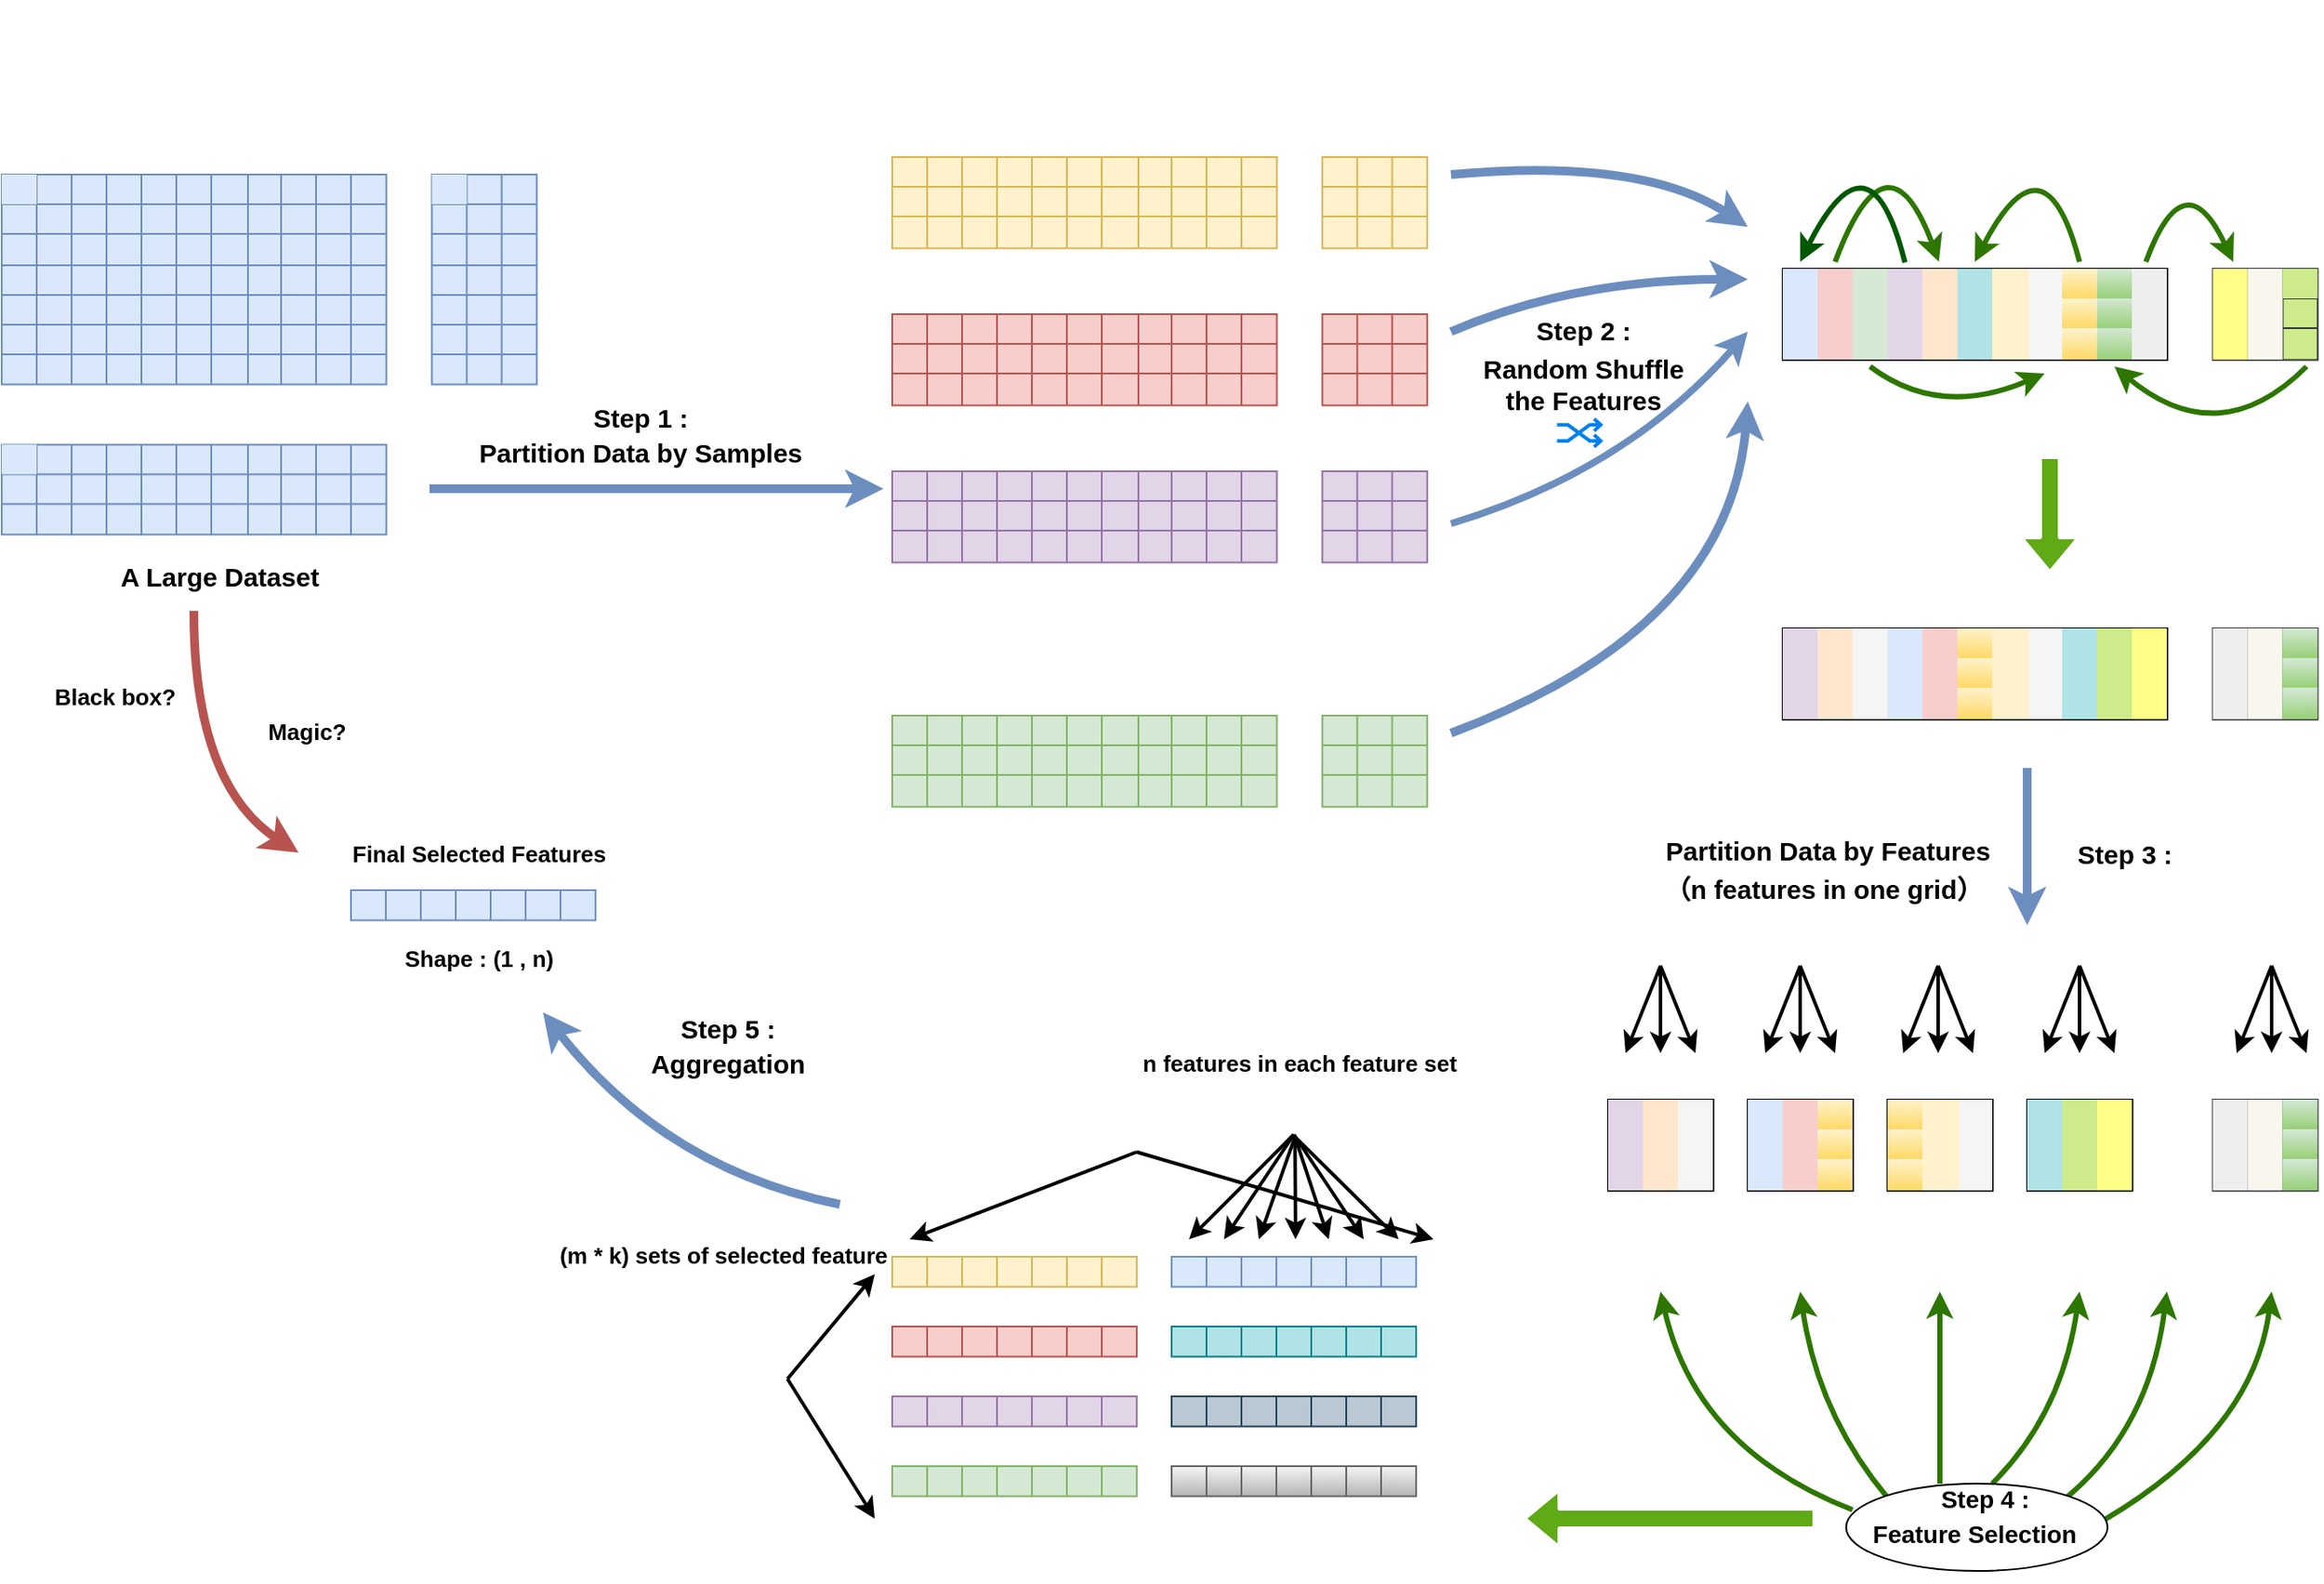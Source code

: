 <mxfile version="14.6.12" type="github">
  <diagram id="C2fSY1v2SiZeoUbDoYyL" name="Page-1">
    <mxGraphModel dx="2015" dy="1072" grid="1" gridSize="10" guides="0" tooltips="1" connect="1" arrows="1" fold="1" page="1" pageScale="1" pageWidth="1169" pageHeight="827" math="0" shadow="0">
      <root>
        <mxCell id="0" />
        <mxCell id="1" parent="0" />
        <mxCell id="gCJOcr9IJ2qqbmro8zUT-717" value="" style="group" vertex="1" connectable="0" parent="1">
          <mxGeometry x="40" y="40" width="1326.383" height="906.035" as="geometry" />
        </mxCell>
        <mxCell id="a26AJM-rwXRtVPslReEs-317" value="" style="group" parent="gCJOcr9IJ2qqbmro8zUT-717" vertex="1" connectable="0">
          <mxGeometry width="504.5" height="335.944" as="geometry" />
        </mxCell>
        <mxCell id="a26AJM-rwXRtVPslReEs-693" value="" style="group" parent="a26AJM-rwXRtVPslReEs-317" vertex="1" connectable="0">
          <mxGeometry y="100" width="491.5" height="235.944" as="geometry" />
        </mxCell>
        <mxCell id="a26AJM-rwXRtVPslReEs-318" value="" style="group" parent="a26AJM-rwXRtVPslReEs-693" vertex="1" connectable="0">
          <mxGeometry width="306.383" height="206.25" as="geometry" />
        </mxCell>
        <mxCell id="a26AJM-rwXRtVPslReEs-28" value="" style="shape=table;html=1;whiteSpace=wrap;startSize=0;container=1;collapsible=0;childLayout=tableLayout;fillColor=#dae8fc;strokeColor=#6c8ebf;" parent="a26AJM-rwXRtVPslReEs-318" vertex="1">
          <mxGeometry width="220.275" height="120.312" as="geometry" />
        </mxCell>
        <mxCell id="a26AJM-rwXRtVPslReEs-125" style="shape=partialRectangle;html=1;whiteSpace=wrap;collapsible=0;dropTarget=0;pointerEvents=0;fillColor=none;top=0;left=0;bottom=0;right=0;points=[[0,0.5],[1,0.5]];portConstraint=eastwest;" parent="a26AJM-rwXRtVPslReEs-28" vertex="1">
          <mxGeometry width="220.275" height="17" as="geometry" />
        </mxCell>
        <mxCell id="a26AJM-rwXRtVPslReEs-126" style="shape=partialRectangle;html=1;whiteSpace=wrap;connectable=0;fillColor=#dae8fc;top=0;left=0;bottom=0;right=0;overflow=hidden;strokeColor=#6c8ebf;" parent="a26AJM-rwXRtVPslReEs-125" vertex="1">
          <mxGeometry width="20" height="17" as="geometry" />
        </mxCell>
        <mxCell id="a26AJM-rwXRtVPslReEs-127" style="shape=partialRectangle;html=1;whiteSpace=wrap;connectable=0;fillColor=none;top=0;left=0;bottom=0;right=0;overflow=hidden;" parent="a26AJM-rwXRtVPslReEs-125" vertex="1">
          <mxGeometry x="20" width="20" height="17" as="geometry" />
        </mxCell>
        <mxCell id="a26AJM-rwXRtVPslReEs-128" style="shape=partialRectangle;html=1;whiteSpace=wrap;connectable=0;fillColor=none;top=0;left=0;bottom=0;right=0;overflow=hidden;" parent="a26AJM-rwXRtVPslReEs-125" vertex="1">
          <mxGeometry x="40" width="20" height="17" as="geometry" />
        </mxCell>
        <mxCell id="a26AJM-rwXRtVPslReEs-129" style="shape=partialRectangle;html=1;whiteSpace=wrap;connectable=0;fillColor=none;top=0;left=0;bottom=0;right=0;overflow=hidden;" parent="a26AJM-rwXRtVPslReEs-125" vertex="1">
          <mxGeometry x="60" width="20" height="17" as="geometry" />
        </mxCell>
        <mxCell id="a26AJM-rwXRtVPslReEs-130" style="shape=partialRectangle;html=1;whiteSpace=wrap;connectable=0;fillColor=none;top=0;left=0;bottom=0;right=0;overflow=hidden;" parent="a26AJM-rwXRtVPslReEs-125" vertex="1">
          <mxGeometry x="80" width="20" height="17" as="geometry" />
        </mxCell>
        <mxCell id="a26AJM-rwXRtVPslReEs-131" style="shape=partialRectangle;html=1;whiteSpace=wrap;connectable=0;fillColor=none;top=0;left=0;bottom=0;right=0;overflow=hidden;" parent="a26AJM-rwXRtVPslReEs-125" vertex="1">
          <mxGeometry x="100" width="20" height="17" as="geometry" />
        </mxCell>
        <mxCell id="a26AJM-rwXRtVPslReEs-132" style="shape=partialRectangle;html=1;whiteSpace=wrap;connectable=0;fillColor=none;top=0;left=0;bottom=0;right=0;overflow=hidden;" parent="a26AJM-rwXRtVPslReEs-125" vertex="1">
          <mxGeometry x="120" width="21" height="17" as="geometry" />
        </mxCell>
        <mxCell id="a26AJM-rwXRtVPslReEs-133" style="shape=partialRectangle;html=1;whiteSpace=wrap;connectable=0;fillColor=none;top=0;left=0;bottom=0;right=0;overflow=hidden;" parent="a26AJM-rwXRtVPslReEs-125" vertex="1">
          <mxGeometry x="141" width="19" height="17" as="geometry" />
        </mxCell>
        <mxCell id="a26AJM-rwXRtVPslReEs-134" style="shape=partialRectangle;html=1;whiteSpace=wrap;connectable=0;fillColor=none;top=0;left=0;bottom=0;right=0;overflow=hidden;" parent="a26AJM-rwXRtVPslReEs-125" vertex="1">
          <mxGeometry x="160" width="20" height="17" as="geometry" />
        </mxCell>
        <mxCell id="a26AJM-rwXRtVPslReEs-135" style="shape=partialRectangle;html=1;whiteSpace=wrap;connectable=0;fillColor=none;top=0;left=0;bottom=0;right=0;overflow=hidden;" parent="a26AJM-rwXRtVPslReEs-125" vertex="1">
          <mxGeometry x="180" width="20" height="17" as="geometry" />
        </mxCell>
        <mxCell id="a26AJM-rwXRtVPslReEs-136" style="shape=partialRectangle;html=1;whiteSpace=wrap;connectable=0;fillColor=none;top=0;left=0;bottom=0;right=0;overflow=hidden;" parent="a26AJM-rwXRtVPslReEs-125" vertex="1">
          <mxGeometry x="200" width="20" height="17" as="geometry" />
        </mxCell>
        <mxCell id="a26AJM-rwXRtVPslReEs-113" style="shape=partialRectangle;html=1;whiteSpace=wrap;collapsible=0;dropTarget=0;pointerEvents=0;fillColor=none;top=0;left=0;bottom=0;right=0;points=[[0,0.5],[1,0.5]];portConstraint=eastwest;" parent="a26AJM-rwXRtVPslReEs-28" vertex="1">
          <mxGeometry y="17" width="220.275" height="17" as="geometry" />
        </mxCell>
        <mxCell id="a26AJM-rwXRtVPslReEs-114" style="shape=partialRectangle;html=1;whiteSpace=wrap;connectable=0;fillColor=none;top=0;left=0;bottom=0;right=0;overflow=hidden;" parent="a26AJM-rwXRtVPslReEs-113" vertex="1">
          <mxGeometry width="20" height="17" as="geometry" />
        </mxCell>
        <mxCell id="a26AJM-rwXRtVPslReEs-115" style="shape=partialRectangle;html=1;whiteSpace=wrap;connectable=0;fillColor=none;top=0;left=0;bottom=0;right=0;overflow=hidden;" parent="a26AJM-rwXRtVPslReEs-113" vertex="1">
          <mxGeometry x="20" width="20" height="17" as="geometry" />
        </mxCell>
        <mxCell id="a26AJM-rwXRtVPslReEs-116" style="shape=partialRectangle;html=1;whiteSpace=wrap;connectable=0;fillColor=none;top=0;left=0;bottom=0;right=0;overflow=hidden;" parent="a26AJM-rwXRtVPslReEs-113" vertex="1">
          <mxGeometry x="40" width="20" height="17" as="geometry" />
        </mxCell>
        <mxCell id="a26AJM-rwXRtVPslReEs-117" style="shape=partialRectangle;html=1;whiteSpace=wrap;connectable=0;fillColor=none;top=0;left=0;bottom=0;right=0;overflow=hidden;" parent="a26AJM-rwXRtVPslReEs-113" vertex="1">
          <mxGeometry x="60" width="20" height="17" as="geometry" />
        </mxCell>
        <mxCell id="a26AJM-rwXRtVPslReEs-118" style="shape=partialRectangle;html=1;whiteSpace=wrap;connectable=0;fillColor=none;top=0;left=0;bottom=0;right=0;overflow=hidden;" parent="a26AJM-rwXRtVPslReEs-113" vertex="1">
          <mxGeometry x="80" width="20" height="17" as="geometry" />
        </mxCell>
        <mxCell id="a26AJM-rwXRtVPslReEs-119" style="shape=partialRectangle;html=1;whiteSpace=wrap;connectable=0;fillColor=none;top=0;left=0;bottom=0;right=0;overflow=hidden;" parent="a26AJM-rwXRtVPslReEs-113" vertex="1">
          <mxGeometry x="100" width="20" height="17" as="geometry" />
        </mxCell>
        <mxCell id="a26AJM-rwXRtVPslReEs-120" style="shape=partialRectangle;html=1;whiteSpace=wrap;connectable=0;fillColor=none;top=0;left=0;bottom=0;right=0;overflow=hidden;" parent="a26AJM-rwXRtVPslReEs-113" vertex="1">
          <mxGeometry x="120" width="21" height="17" as="geometry" />
        </mxCell>
        <mxCell id="a26AJM-rwXRtVPslReEs-121" style="shape=partialRectangle;html=1;whiteSpace=wrap;connectable=0;fillColor=none;top=0;left=0;bottom=0;right=0;overflow=hidden;" parent="a26AJM-rwXRtVPslReEs-113" vertex="1">
          <mxGeometry x="141" width="19" height="17" as="geometry" />
        </mxCell>
        <mxCell id="a26AJM-rwXRtVPslReEs-122" style="shape=partialRectangle;html=1;whiteSpace=wrap;connectable=0;fillColor=none;top=0;left=0;bottom=0;right=0;overflow=hidden;" parent="a26AJM-rwXRtVPslReEs-113" vertex="1">
          <mxGeometry x="160" width="20" height="17" as="geometry" />
        </mxCell>
        <mxCell id="a26AJM-rwXRtVPslReEs-123" style="shape=partialRectangle;html=1;whiteSpace=wrap;connectable=0;fillColor=none;top=0;left=0;bottom=0;right=0;overflow=hidden;" parent="a26AJM-rwXRtVPslReEs-113" vertex="1">
          <mxGeometry x="180" width="20" height="17" as="geometry" />
        </mxCell>
        <mxCell id="a26AJM-rwXRtVPslReEs-124" style="shape=partialRectangle;html=1;whiteSpace=wrap;connectable=0;fillColor=none;top=0;left=0;bottom=0;right=0;overflow=hidden;" parent="a26AJM-rwXRtVPslReEs-113" vertex="1">
          <mxGeometry x="200" width="20" height="17" as="geometry" />
        </mxCell>
        <mxCell id="a26AJM-rwXRtVPslReEs-83" style="shape=partialRectangle;html=1;whiteSpace=wrap;collapsible=0;dropTarget=0;pointerEvents=0;fillColor=none;top=0;left=0;bottom=0;right=0;points=[[0,0.5],[1,0.5]];portConstraint=eastwest;" parent="a26AJM-rwXRtVPslReEs-28" vertex="1">
          <mxGeometry y="34" width="220.275" height="18" as="geometry" />
        </mxCell>
        <mxCell id="a26AJM-rwXRtVPslReEs-106" style="shape=partialRectangle;html=1;whiteSpace=wrap;connectable=0;fillColor=none;top=0;left=0;bottom=0;right=0;overflow=hidden;" parent="a26AJM-rwXRtVPslReEs-83" vertex="1">
          <mxGeometry width="20" height="18" as="geometry" />
        </mxCell>
        <mxCell id="a26AJM-rwXRtVPslReEs-99" style="shape=partialRectangle;html=1;whiteSpace=wrap;connectable=0;fillColor=none;top=0;left=0;bottom=0;right=0;overflow=hidden;" parent="a26AJM-rwXRtVPslReEs-83" vertex="1">
          <mxGeometry x="20" width="20" height="18" as="geometry" />
        </mxCell>
        <mxCell id="a26AJM-rwXRtVPslReEs-92" style="shape=partialRectangle;html=1;whiteSpace=wrap;connectable=0;fillColor=none;top=0;left=0;bottom=0;right=0;overflow=hidden;" parent="a26AJM-rwXRtVPslReEs-83" vertex="1">
          <mxGeometry x="40" width="20" height="18" as="geometry" />
        </mxCell>
        <mxCell id="a26AJM-rwXRtVPslReEs-84" style="shape=partialRectangle;html=1;whiteSpace=wrap;connectable=0;fillColor=none;top=0;left=0;bottom=0;right=0;overflow=hidden;" parent="a26AJM-rwXRtVPslReEs-83" vertex="1">
          <mxGeometry x="60" width="20" height="18" as="geometry" />
        </mxCell>
        <mxCell id="a26AJM-rwXRtVPslReEs-85" style="shape=partialRectangle;html=1;whiteSpace=wrap;connectable=0;fillColor=none;top=0;left=0;bottom=0;right=0;overflow=hidden;" parent="a26AJM-rwXRtVPslReEs-83" vertex="1">
          <mxGeometry x="80" width="20" height="18" as="geometry" />
        </mxCell>
        <mxCell id="a26AJM-rwXRtVPslReEs-86" style="shape=partialRectangle;html=1;whiteSpace=wrap;connectable=0;fillColor=none;top=0;left=0;bottom=0;right=0;overflow=hidden;" parent="a26AJM-rwXRtVPslReEs-83" vertex="1">
          <mxGeometry x="100" width="20" height="18" as="geometry" />
        </mxCell>
        <mxCell id="a26AJM-rwXRtVPslReEs-87" style="shape=partialRectangle;html=1;whiteSpace=wrap;connectable=0;fillColor=none;top=0;left=0;bottom=0;right=0;overflow=hidden;" parent="a26AJM-rwXRtVPslReEs-83" vertex="1">
          <mxGeometry x="120" width="21" height="18" as="geometry" />
        </mxCell>
        <mxCell id="a26AJM-rwXRtVPslReEs-88" style="shape=partialRectangle;html=1;whiteSpace=wrap;connectable=0;fillColor=none;top=0;left=0;bottom=0;right=0;overflow=hidden;" parent="a26AJM-rwXRtVPslReEs-83" vertex="1">
          <mxGeometry x="141" width="19" height="18" as="geometry" />
        </mxCell>
        <mxCell id="a26AJM-rwXRtVPslReEs-89" style="shape=partialRectangle;html=1;whiteSpace=wrap;connectable=0;fillColor=none;top=0;left=0;bottom=0;right=0;overflow=hidden;" parent="a26AJM-rwXRtVPslReEs-83" vertex="1">
          <mxGeometry x="160" width="20" height="18" as="geometry" />
        </mxCell>
        <mxCell id="a26AJM-rwXRtVPslReEs-90" style="shape=partialRectangle;html=1;whiteSpace=wrap;connectable=0;fillColor=none;top=0;left=0;bottom=0;right=0;overflow=hidden;" parent="a26AJM-rwXRtVPslReEs-83" vertex="1">
          <mxGeometry x="180" width="20" height="18" as="geometry" />
        </mxCell>
        <mxCell id="a26AJM-rwXRtVPslReEs-91" style="shape=partialRectangle;html=1;whiteSpace=wrap;connectable=0;fillColor=none;top=0;left=0;bottom=0;right=0;overflow=hidden;" parent="a26AJM-rwXRtVPslReEs-83" vertex="1">
          <mxGeometry x="200" width="20" height="18" as="geometry" />
        </mxCell>
        <mxCell id="a26AJM-rwXRtVPslReEs-74" style="shape=partialRectangle;html=1;whiteSpace=wrap;collapsible=0;dropTarget=0;pointerEvents=0;fillColor=none;top=0;left=0;bottom=0;right=0;points=[[0,0.5],[1,0.5]];portConstraint=eastwest;" parent="a26AJM-rwXRtVPslReEs-28" vertex="1">
          <mxGeometry y="52" width="220.275" height="17" as="geometry" />
        </mxCell>
        <mxCell id="a26AJM-rwXRtVPslReEs-107" style="shape=partialRectangle;html=1;whiteSpace=wrap;connectable=0;fillColor=none;top=0;left=0;bottom=0;right=0;overflow=hidden;" parent="a26AJM-rwXRtVPslReEs-74" vertex="1">
          <mxGeometry width="20" height="17" as="geometry" />
        </mxCell>
        <mxCell id="a26AJM-rwXRtVPslReEs-100" style="shape=partialRectangle;html=1;whiteSpace=wrap;connectable=0;fillColor=none;top=0;left=0;bottom=0;right=0;overflow=hidden;" parent="a26AJM-rwXRtVPslReEs-74" vertex="1">
          <mxGeometry x="20" width="20" height="17" as="geometry" />
        </mxCell>
        <mxCell id="a26AJM-rwXRtVPslReEs-93" style="shape=partialRectangle;html=1;whiteSpace=wrap;connectable=0;fillColor=none;top=0;left=0;bottom=0;right=0;overflow=hidden;" parent="a26AJM-rwXRtVPslReEs-74" vertex="1">
          <mxGeometry x="40" width="20" height="17" as="geometry" />
        </mxCell>
        <mxCell id="a26AJM-rwXRtVPslReEs-75" style="shape=partialRectangle;html=1;whiteSpace=wrap;connectable=0;fillColor=none;top=0;left=0;bottom=0;right=0;overflow=hidden;" parent="a26AJM-rwXRtVPslReEs-74" vertex="1">
          <mxGeometry x="60" width="20" height="17" as="geometry" />
        </mxCell>
        <mxCell id="a26AJM-rwXRtVPslReEs-76" style="shape=partialRectangle;html=1;whiteSpace=wrap;connectable=0;fillColor=none;top=0;left=0;bottom=0;right=0;overflow=hidden;" parent="a26AJM-rwXRtVPslReEs-74" vertex="1">
          <mxGeometry x="80" width="20" height="17" as="geometry" />
        </mxCell>
        <mxCell id="a26AJM-rwXRtVPslReEs-77" style="shape=partialRectangle;html=1;whiteSpace=wrap;connectable=0;fillColor=none;top=0;left=0;bottom=0;right=0;overflow=hidden;" parent="a26AJM-rwXRtVPslReEs-74" vertex="1">
          <mxGeometry x="100" width="20" height="17" as="geometry" />
        </mxCell>
        <mxCell id="a26AJM-rwXRtVPslReEs-78" style="shape=partialRectangle;html=1;whiteSpace=wrap;connectable=0;fillColor=none;top=0;left=0;bottom=0;right=0;overflow=hidden;" parent="a26AJM-rwXRtVPslReEs-74" vertex="1">
          <mxGeometry x="120" width="21" height="17" as="geometry" />
        </mxCell>
        <mxCell id="a26AJM-rwXRtVPslReEs-79" style="shape=partialRectangle;html=1;whiteSpace=wrap;connectable=0;fillColor=none;top=0;left=0;bottom=0;right=0;overflow=hidden;" parent="a26AJM-rwXRtVPslReEs-74" vertex="1">
          <mxGeometry x="141" width="19" height="17" as="geometry" />
        </mxCell>
        <mxCell id="a26AJM-rwXRtVPslReEs-80" style="shape=partialRectangle;html=1;whiteSpace=wrap;connectable=0;fillColor=none;top=0;left=0;bottom=0;right=0;overflow=hidden;" parent="a26AJM-rwXRtVPslReEs-74" vertex="1">
          <mxGeometry x="160" width="20" height="17" as="geometry" />
        </mxCell>
        <mxCell id="a26AJM-rwXRtVPslReEs-81" style="shape=partialRectangle;html=1;whiteSpace=wrap;connectable=0;fillColor=none;top=0;left=0;bottom=0;right=0;overflow=hidden;" parent="a26AJM-rwXRtVPslReEs-74" vertex="1">
          <mxGeometry x="180" width="20" height="17" as="geometry" />
        </mxCell>
        <mxCell id="a26AJM-rwXRtVPslReEs-82" style="shape=partialRectangle;html=1;whiteSpace=wrap;connectable=0;fillColor=none;top=0;left=0;bottom=0;right=0;overflow=hidden;" parent="a26AJM-rwXRtVPslReEs-74" vertex="1">
          <mxGeometry x="200" width="20" height="17" as="geometry" />
        </mxCell>
        <mxCell id="a26AJM-rwXRtVPslReEs-65" style="shape=partialRectangle;html=1;whiteSpace=wrap;collapsible=0;dropTarget=0;pointerEvents=0;fillColor=none;top=0;left=0;bottom=0;right=0;points=[[0,0.5],[1,0.5]];portConstraint=eastwest;" parent="a26AJM-rwXRtVPslReEs-28" vertex="1">
          <mxGeometry y="69" width="220.275" height="17" as="geometry" />
        </mxCell>
        <mxCell id="a26AJM-rwXRtVPslReEs-108" style="shape=partialRectangle;html=1;whiteSpace=wrap;connectable=0;fillColor=none;top=0;left=0;bottom=0;right=0;overflow=hidden;" parent="a26AJM-rwXRtVPslReEs-65" vertex="1">
          <mxGeometry width="20" height="17" as="geometry" />
        </mxCell>
        <mxCell id="a26AJM-rwXRtVPslReEs-101" style="shape=partialRectangle;html=1;whiteSpace=wrap;connectable=0;fillColor=none;top=0;left=0;bottom=0;right=0;overflow=hidden;" parent="a26AJM-rwXRtVPslReEs-65" vertex="1">
          <mxGeometry x="20" width="20" height="17" as="geometry" />
        </mxCell>
        <mxCell id="a26AJM-rwXRtVPslReEs-94" style="shape=partialRectangle;html=1;whiteSpace=wrap;connectable=0;fillColor=none;top=0;left=0;bottom=0;right=0;overflow=hidden;" parent="a26AJM-rwXRtVPslReEs-65" vertex="1">
          <mxGeometry x="40" width="20" height="17" as="geometry" />
        </mxCell>
        <mxCell id="a26AJM-rwXRtVPslReEs-66" style="shape=partialRectangle;html=1;whiteSpace=wrap;connectable=0;fillColor=none;top=0;left=0;bottom=0;right=0;overflow=hidden;" parent="a26AJM-rwXRtVPslReEs-65" vertex="1">
          <mxGeometry x="60" width="20" height="17" as="geometry" />
        </mxCell>
        <mxCell id="a26AJM-rwXRtVPslReEs-67" style="shape=partialRectangle;html=1;whiteSpace=wrap;connectable=0;fillColor=none;top=0;left=0;bottom=0;right=0;overflow=hidden;" parent="a26AJM-rwXRtVPslReEs-65" vertex="1">
          <mxGeometry x="80" width="20" height="17" as="geometry" />
        </mxCell>
        <mxCell id="a26AJM-rwXRtVPslReEs-68" style="shape=partialRectangle;html=1;whiteSpace=wrap;connectable=0;fillColor=none;top=0;left=0;bottom=0;right=0;overflow=hidden;" parent="a26AJM-rwXRtVPslReEs-65" vertex="1">
          <mxGeometry x="100" width="20" height="17" as="geometry" />
        </mxCell>
        <mxCell id="a26AJM-rwXRtVPslReEs-69" style="shape=partialRectangle;html=1;whiteSpace=wrap;connectable=0;fillColor=none;top=0;left=0;bottom=0;right=0;overflow=hidden;" parent="a26AJM-rwXRtVPslReEs-65" vertex="1">
          <mxGeometry x="120" width="21" height="17" as="geometry" />
        </mxCell>
        <mxCell id="a26AJM-rwXRtVPslReEs-70" style="shape=partialRectangle;html=1;whiteSpace=wrap;connectable=0;fillColor=none;top=0;left=0;bottom=0;right=0;overflow=hidden;" parent="a26AJM-rwXRtVPslReEs-65" vertex="1">
          <mxGeometry x="141" width="19" height="17" as="geometry" />
        </mxCell>
        <mxCell id="a26AJM-rwXRtVPslReEs-71" style="shape=partialRectangle;html=1;whiteSpace=wrap;connectable=0;fillColor=none;top=0;left=0;bottom=0;right=0;overflow=hidden;" parent="a26AJM-rwXRtVPslReEs-65" vertex="1">
          <mxGeometry x="160" width="20" height="17" as="geometry" />
        </mxCell>
        <mxCell id="a26AJM-rwXRtVPslReEs-72" style="shape=partialRectangle;html=1;whiteSpace=wrap;connectable=0;fillColor=none;top=0;left=0;bottom=0;right=0;overflow=hidden;" parent="a26AJM-rwXRtVPslReEs-65" vertex="1">
          <mxGeometry x="180" width="20" height="17" as="geometry" />
        </mxCell>
        <mxCell id="a26AJM-rwXRtVPslReEs-73" style="shape=partialRectangle;html=1;whiteSpace=wrap;connectable=0;fillColor=none;top=0;left=0;bottom=0;right=0;overflow=hidden;" parent="a26AJM-rwXRtVPslReEs-65" vertex="1">
          <mxGeometry x="200" width="20" height="17" as="geometry" />
        </mxCell>
        <mxCell id="a26AJM-rwXRtVPslReEs-56" style="shape=partialRectangle;html=1;whiteSpace=wrap;collapsible=0;dropTarget=0;pointerEvents=0;fillColor=none;top=0;left=0;bottom=0;right=0;points=[[0,0.5],[1,0.5]];portConstraint=eastwest;" parent="a26AJM-rwXRtVPslReEs-28" vertex="1">
          <mxGeometry y="86" width="220.275" height="17" as="geometry" />
        </mxCell>
        <mxCell id="a26AJM-rwXRtVPslReEs-109" style="shape=partialRectangle;html=1;whiteSpace=wrap;connectable=0;fillColor=none;top=0;left=0;bottom=0;right=0;overflow=hidden;" parent="a26AJM-rwXRtVPslReEs-56" vertex="1">
          <mxGeometry width="20" height="17" as="geometry" />
        </mxCell>
        <mxCell id="a26AJM-rwXRtVPslReEs-102" style="shape=partialRectangle;html=1;whiteSpace=wrap;connectable=0;fillColor=none;top=0;left=0;bottom=0;right=0;overflow=hidden;" parent="a26AJM-rwXRtVPslReEs-56" vertex="1">
          <mxGeometry x="20" width="20" height="17" as="geometry" />
        </mxCell>
        <mxCell id="a26AJM-rwXRtVPslReEs-95" style="shape=partialRectangle;html=1;whiteSpace=wrap;connectable=0;fillColor=none;top=0;left=0;bottom=0;right=0;overflow=hidden;" parent="a26AJM-rwXRtVPslReEs-56" vertex="1">
          <mxGeometry x="40" width="20" height="17" as="geometry" />
        </mxCell>
        <mxCell id="a26AJM-rwXRtVPslReEs-57" style="shape=partialRectangle;html=1;whiteSpace=wrap;connectable=0;fillColor=none;top=0;left=0;bottom=0;right=0;overflow=hidden;" parent="a26AJM-rwXRtVPslReEs-56" vertex="1">
          <mxGeometry x="60" width="20" height="17" as="geometry" />
        </mxCell>
        <mxCell id="a26AJM-rwXRtVPslReEs-58" style="shape=partialRectangle;html=1;whiteSpace=wrap;connectable=0;fillColor=none;top=0;left=0;bottom=0;right=0;overflow=hidden;" parent="a26AJM-rwXRtVPslReEs-56" vertex="1">
          <mxGeometry x="80" width="20" height="17" as="geometry" />
        </mxCell>
        <mxCell id="a26AJM-rwXRtVPslReEs-59" style="shape=partialRectangle;html=1;whiteSpace=wrap;connectable=0;fillColor=none;top=0;left=0;bottom=0;right=0;overflow=hidden;" parent="a26AJM-rwXRtVPslReEs-56" vertex="1">
          <mxGeometry x="100" width="20" height="17" as="geometry" />
        </mxCell>
        <mxCell id="a26AJM-rwXRtVPslReEs-60" style="shape=partialRectangle;html=1;whiteSpace=wrap;connectable=0;fillColor=none;top=0;left=0;bottom=0;right=0;overflow=hidden;" parent="a26AJM-rwXRtVPslReEs-56" vertex="1">
          <mxGeometry x="120" width="21" height="17" as="geometry" />
        </mxCell>
        <mxCell id="a26AJM-rwXRtVPslReEs-61" style="shape=partialRectangle;html=1;whiteSpace=wrap;connectable=0;fillColor=none;top=0;left=0;bottom=0;right=0;overflow=hidden;" parent="a26AJM-rwXRtVPslReEs-56" vertex="1">
          <mxGeometry x="141" width="19" height="17" as="geometry" />
        </mxCell>
        <mxCell id="a26AJM-rwXRtVPslReEs-62" style="shape=partialRectangle;html=1;whiteSpace=wrap;connectable=0;fillColor=none;top=0;left=0;bottom=0;right=0;overflow=hidden;" parent="a26AJM-rwXRtVPslReEs-56" vertex="1">
          <mxGeometry x="160" width="20" height="17" as="geometry" />
        </mxCell>
        <mxCell id="a26AJM-rwXRtVPslReEs-63" style="shape=partialRectangle;html=1;whiteSpace=wrap;connectable=0;fillColor=none;top=0;left=0;bottom=0;right=0;overflow=hidden;" parent="a26AJM-rwXRtVPslReEs-56" vertex="1">
          <mxGeometry x="180" width="20" height="17" as="geometry" />
        </mxCell>
        <mxCell id="a26AJM-rwXRtVPslReEs-64" style="shape=partialRectangle;html=1;whiteSpace=wrap;connectable=0;fillColor=none;top=0;left=0;bottom=0;right=0;overflow=hidden;" parent="a26AJM-rwXRtVPslReEs-56" vertex="1">
          <mxGeometry x="200" width="20" height="17" as="geometry" />
        </mxCell>
        <mxCell id="a26AJM-rwXRtVPslReEs-29" value="" style="shape=partialRectangle;html=1;whiteSpace=wrap;collapsible=0;dropTarget=0;pointerEvents=0;fillColor=none;top=0;left=0;bottom=0;right=0;points=[[0,0.5],[1,0.5]];portConstraint=eastwest;" parent="a26AJM-rwXRtVPslReEs-28" vertex="1">
          <mxGeometry y="103" width="220.275" height="17" as="geometry" />
        </mxCell>
        <mxCell id="a26AJM-rwXRtVPslReEs-110" style="shape=partialRectangle;html=1;whiteSpace=wrap;connectable=0;fillColor=none;top=0;left=0;bottom=0;right=0;overflow=hidden;" parent="a26AJM-rwXRtVPslReEs-29" vertex="1">
          <mxGeometry width="20" height="17" as="geometry" />
        </mxCell>
        <mxCell id="a26AJM-rwXRtVPslReEs-103" style="shape=partialRectangle;html=1;whiteSpace=wrap;connectable=0;fillColor=none;top=0;left=0;bottom=0;right=0;overflow=hidden;" parent="a26AJM-rwXRtVPslReEs-29" vertex="1">
          <mxGeometry x="20" width="20" height="17" as="geometry" />
        </mxCell>
        <mxCell id="a26AJM-rwXRtVPslReEs-96" style="shape=partialRectangle;html=1;whiteSpace=wrap;connectable=0;fillColor=none;top=0;left=0;bottom=0;right=0;overflow=hidden;" parent="a26AJM-rwXRtVPslReEs-29" vertex="1">
          <mxGeometry x="40" width="20" height="17" as="geometry" />
        </mxCell>
        <mxCell id="a26AJM-rwXRtVPslReEs-50" style="shape=partialRectangle;html=1;whiteSpace=wrap;connectable=0;fillColor=none;top=0;left=0;bottom=0;right=0;overflow=hidden;" parent="a26AJM-rwXRtVPslReEs-29" vertex="1">
          <mxGeometry x="60" width="20" height="17" as="geometry" />
        </mxCell>
        <mxCell id="a26AJM-rwXRtVPslReEs-47" style="shape=partialRectangle;html=1;whiteSpace=wrap;connectable=0;fillColor=none;top=0;left=0;bottom=0;right=0;overflow=hidden;" parent="a26AJM-rwXRtVPslReEs-29" vertex="1">
          <mxGeometry x="80" width="20" height="17" as="geometry" />
        </mxCell>
        <mxCell id="a26AJM-rwXRtVPslReEs-44" style="shape=partialRectangle;html=1;whiteSpace=wrap;connectable=0;fillColor=none;top=0;left=0;bottom=0;right=0;overflow=hidden;" parent="a26AJM-rwXRtVPslReEs-29" vertex="1">
          <mxGeometry x="100" width="20" height="17" as="geometry" />
        </mxCell>
        <mxCell id="a26AJM-rwXRtVPslReEs-41" style="shape=partialRectangle;html=1;whiteSpace=wrap;connectable=0;fillColor=none;top=0;left=0;bottom=0;right=0;overflow=hidden;" parent="a26AJM-rwXRtVPslReEs-29" vertex="1">
          <mxGeometry x="120" width="21" height="17" as="geometry" />
        </mxCell>
        <mxCell id="a26AJM-rwXRtVPslReEs-30" value="" style="shape=partialRectangle;html=1;whiteSpace=wrap;connectable=0;fillColor=none;top=0;left=0;bottom=0;right=0;overflow=hidden;" parent="a26AJM-rwXRtVPslReEs-29" vertex="1">
          <mxGeometry x="141" width="19" height="17" as="geometry" />
        </mxCell>
        <mxCell id="a26AJM-rwXRtVPslReEs-31" value="" style="shape=partialRectangle;html=1;whiteSpace=wrap;connectable=0;fillColor=none;top=0;left=0;bottom=0;right=0;overflow=hidden;" parent="a26AJM-rwXRtVPslReEs-29" vertex="1">
          <mxGeometry x="160" width="20" height="17" as="geometry" />
        </mxCell>
        <mxCell id="a26AJM-rwXRtVPslReEs-32" value="" style="shape=partialRectangle;html=1;whiteSpace=wrap;connectable=0;fillColor=none;top=0;left=0;bottom=0;right=0;overflow=hidden;" parent="a26AJM-rwXRtVPslReEs-29" vertex="1">
          <mxGeometry x="180" width="20" height="17" as="geometry" />
        </mxCell>
        <mxCell id="a26AJM-rwXRtVPslReEs-53" style="shape=partialRectangle;html=1;whiteSpace=wrap;connectable=0;fillColor=none;top=0;left=0;bottom=0;right=0;overflow=hidden;" parent="a26AJM-rwXRtVPslReEs-29" vertex="1">
          <mxGeometry x="200" width="20" height="17" as="geometry" />
        </mxCell>
        <mxCell id="a26AJM-rwXRtVPslReEs-137" value="" style="shape=table;html=1;whiteSpace=wrap;startSize=0;container=1;collapsible=0;childLayout=tableLayout;fillColor=#dae8fc;strokeColor=#6c8ebf;" parent="a26AJM-rwXRtVPslReEs-318" vertex="1">
          <mxGeometry y="154.688" width="220.275" height="51.562" as="geometry" />
        </mxCell>
        <mxCell id="a26AJM-rwXRtVPslReEs-138" style="shape=partialRectangle;html=1;whiteSpace=wrap;collapsible=0;dropTarget=0;pointerEvents=0;fillColor=none;top=0;left=0;bottom=0;right=0;points=[[0,0.5],[1,0.5]];portConstraint=eastwest;" parent="a26AJM-rwXRtVPslReEs-137" vertex="1">
          <mxGeometry width="220.275" height="17" as="geometry" />
        </mxCell>
        <mxCell id="a26AJM-rwXRtVPslReEs-139" style="shape=partialRectangle;html=1;whiteSpace=wrap;connectable=0;fillColor=#dae8fc;top=0;left=0;bottom=0;right=0;overflow=hidden;strokeColor=#6c8ebf;" parent="a26AJM-rwXRtVPslReEs-138" vertex="1">
          <mxGeometry width="20" height="17" as="geometry" />
        </mxCell>
        <mxCell id="a26AJM-rwXRtVPslReEs-140" style="shape=partialRectangle;html=1;whiteSpace=wrap;connectable=0;fillColor=none;top=0;left=0;bottom=0;right=0;overflow=hidden;" parent="a26AJM-rwXRtVPslReEs-138" vertex="1">
          <mxGeometry x="20" width="20" height="17" as="geometry" />
        </mxCell>
        <mxCell id="a26AJM-rwXRtVPslReEs-141" style="shape=partialRectangle;html=1;whiteSpace=wrap;connectable=0;fillColor=none;top=0;left=0;bottom=0;right=0;overflow=hidden;" parent="a26AJM-rwXRtVPslReEs-138" vertex="1">
          <mxGeometry x="40" width="20" height="17" as="geometry" />
        </mxCell>
        <mxCell id="a26AJM-rwXRtVPslReEs-142" style="shape=partialRectangle;html=1;whiteSpace=wrap;connectable=0;fillColor=none;top=0;left=0;bottom=0;right=0;overflow=hidden;" parent="a26AJM-rwXRtVPslReEs-138" vertex="1">
          <mxGeometry x="60" width="20" height="17" as="geometry" />
        </mxCell>
        <mxCell id="a26AJM-rwXRtVPslReEs-143" style="shape=partialRectangle;html=1;whiteSpace=wrap;connectable=0;fillColor=none;top=0;left=0;bottom=0;right=0;overflow=hidden;" parent="a26AJM-rwXRtVPslReEs-138" vertex="1">
          <mxGeometry x="80" width="20" height="17" as="geometry" />
        </mxCell>
        <mxCell id="a26AJM-rwXRtVPslReEs-144" style="shape=partialRectangle;html=1;whiteSpace=wrap;connectable=0;fillColor=none;top=0;left=0;bottom=0;right=0;overflow=hidden;" parent="a26AJM-rwXRtVPslReEs-138" vertex="1">
          <mxGeometry x="100" width="20" height="17" as="geometry" />
        </mxCell>
        <mxCell id="a26AJM-rwXRtVPslReEs-145" style="shape=partialRectangle;html=1;whiteSpace=wrap;connectable=0;fillColor=none;top=0;left=0;bottom=0;right=0;overflow=hidden;" parent="a26AJM-rwXRtVPslReEs-138" vertex="1">
          <mxGeometry x="120" width="21" height="17" as="geometry" />
        </mxCell>
        <mxCell id="a26AJM-rwXRtVPslReEs-146" style="shape=partialRectangle;html=1;whiteSpace=wrap;connectable=0;fillColor=none;top=0;left=0;bottom=0;right=0;overflow=hidden;" parent="a26AJM-rwXRtVPslReEs-138" vertex="1">
          <mxGeometry x="141" width="19" height="17" as="geometry" />
        </mxCell>
        <mxCell id="a26AJM-rwXRtVPslReEs-147" style="shape=partialRectangle;html=1;whiteSpace=wrap;connectable=0;fillColor=none;top=0;left=0;bottom=0;right=0;overflow=hidden;" parent="a26AJM-rwXRtVPslReEs-138" vertex="1">
          <mxGeometry x="160" width="20" height="17" as="geometry" />
        </mxCell>
        <mxCell id="a26AJM-rwXRtVPslReEs-148" style="shape=partialRectangle;html=1;whiteSpace=wrap;connectable=0;fillColor=none;top=0;left=0;bottom=0;right=0;overflow=hidden;" parent="a26AJM-rwXRtVPslReEs-138" vertex="1">
          <mxGeometry x="180" width="20" height="17" as="geometry" />
        </mxCell>
        <mxCell id="a26AJM-rwXRtVPslReEs-149" style="shape=partialRectangle;html=1;whiteSpace=wrap;connectable=0;fillColor=none;top=0;left=0;bottom=0;right=0;overflow=hidden;" parent="a26AJM-rwXRtVPslReEs-138" vertex="1">
          <mxGeometry x="200" width="20" height="17" as="geometry" />
        </mxCell>
        <mxCell id="a26AJM-rwXRtVPslReEs-150" style="shape=partialRectangle;html=1;whiteSpace=wrap;collapsible=0;dropTarget=0;pointerEvents=0;fillColor=none;top=0;left=0;bottom=0;right=0;points=[[0,0.5],[1,0.5]];portConstraint=eastwest;" parent="a26AJM-rwXRtVPslReEs-137" vertex="1">
          <mxGeometry y="17" width="220.275" height="17" as="geometry" />
        </mxCell>
        <mxCell id="a26AJM-rwXRtVPslReEs-151" style="shape=partialRectangle;html=1;whiteSpace=wrap;connectable=0;fillColor=none;top=0;left=0;bottom=0;right=0;overflow=hidden;" parent="a26AJM-rwXRtVPslReEs-150" vertex="1">
          <mxGeometry width="20" height="17" as="geometry" />
        </mxCell>
        <mxCell id="a26AJM-rwXRtVPslReEs-152" style="shape=partialRectangle;html=1;whiteSpace=wrap;connectable=0;fillColor=none;top=0;left=0;bottom=0;right=0;overflow=hidden;" parent="a26AJM-rwXRtVPslReEs-150" vertex="1">
          <mxGeometry x="20" width="20" height="17" as="geometry" />
        </mxCell>
        <mxCell id="a26AJM-rwXRtVPslReEs-153" style="shape=partialRectangle;html=1;whiteSpace=wrap;connectable=0;fillColor=none;top=0;left=0;bottom=0;right=0;overflow=hidden;" parent="a26AJM-rwXRtVPslReEs-150" vertex="1">
          <mxGeometry x="40" width="20" height="17" as="geometry" />
        </mxCell>
        <mxCell id="a26AJM-rwXRtVPslReEs-154" style="shape=partialRectangle;html=1;whiteSpace=wrap;connectable=0;fillColor=none;top=0;left=0;bottom=0;right=0;overflow=hidden;" parent="a26AJM-rwXRtVPslReEs-150" vertex="1">
          <mxGeometry x="60" width="20" height="17" as="geometry" />
        </mxCell>
        <mxCell id="a26AJM-rwXRtVPslReEs-155" style="shape=partialRectangle;html=1;whiteSpace=wrap;connectable=0;fillColor=none;top=0;left=0;bottom=0;right=0;overflow=hidden;" parent="a26AJM-rwXRtVPslReEs-150" vertex="1">
          <mxGeometry x="80" width="20" height="17" as="geometry" />
        </mxCell>
        <mxCell id="a26AJM-rwXRtVPslReEs-156" style="shape=partialRectangle;html=1;whiteSpace=wrap;connectable=0;fillColor=none;top=0;left=0;bottom=0;right=0;overflow=hidden;" parent="a26AJM-rwXRtVPslReEs-150" vertex="1">
          <mxGeometry x="100" width="20" height="17" as="geometry" />
        </mxCell>
        <mxCell id="a26AJM-rwXRtVPslReEs-157" style="shape=partialRectangle;html=1;whiteSpace=wrap;connectable=0;fillColor=none;top=0;left=0;bottom=0;right=0;overflow=hidden;" parent="a26AJM-rwXRtVPslReEs-150" vertex="1">
          <mxGeometry x="120" width="21" height="17" as="geometry" />
        </mxCell>
        <mxCell id="a26AJM-rwXRtVPslReEs-158" style="shape=partialRectangle;html=1;whiteSpace=wrap;connectable=0;fillColor=none;top=0;left=0;bottom=0;right=0;overflow=hidden;" parent="a26AJM-rwXRtVPslReEs-150" vertex="1">
          <mxGeometry x="141" width="19" height="17" as="geometry" />
        </mxCell>
        <mxCell id="a26AJM-rwXRtVPslReEs-159" style="shape=partialRectangle;html=1;whiteSpace=wrap;connectable=0;fillColor=none;top=0;left=0;bottom=0;right=0;overflow=hidden;" parent="a26AJM-rwXRtVPslReEs-150" vertex="1">
          <mxGeometry x="160" width="20" height="17" as="geometry" />
        </mxCell>
        <mxCell id="a26AJM-rwXRtVPslReEs-160" style="shape=partialRectangle;html=1;whiteSpace=wrap;connectable=0;fillColor=none;top=0;left=0;bottom=0;right=0;overflow=hidden;" parent="a26AJM-rwXRtVPslReEs-150" vertex="1">
          <mxGeometry x="180" width="20" height="17" as="geometry" />
        </mxCell>
        <mxCell id="a26AJM-rwXRtVPslReEs-161" style="shape=partialRectangle;html=1;whiteSpace=wrap;connectable=0;fillColor=none;top=0;left=0;bottom=0;right=0;overflow=hidden;" parent="a26AJM-rwXRtVPslReEs-150" vertex="1">
          <mxGeometry x="200" width="20" height="17" as="geometry" />
        </mxCell>
        <mxCell id="a26AJM-rwXRtVPslReEs-162" style="shape=partialRectangle;html=1;whiteSpace=wrap;collapsible=0;dropTarget=0;pointerEvents=0;fillColor=none;top=0;left=0;bottom=0;right=0;points=[[0,0.5],[1,0.5]];portConstraint=eastwest;" parent="a26AJM-rwXRtVPslReEs-137" vertex="1">
          <mxGeometry y="34" width="220.275" height="18" as="geometry" />
        </mxCell>
        <mxCell id="a26AJM-rwXRtVPslReEs-163" style="shape=partialRectangle;html=1;whiteSpace=wrap;connectable=0;fillColor=none;top=0;left=0;bottom=0;right=0;overflow=hidden;" parent="a26AJM-rwXRtVPslReEs-162" vertex="1">
          <mxGeometry width="20" height="18" as="geometry" />
        </mxCell>
        <mxCell id="a26AJM-rwXRtVPslReEs-164" style="shape=partialRectangle;html=1;whiteSpace=wrap;connectable=0;fillColor=none;top=0;left=0;bottom=0;right=0;overflow=hidden;" parent="a26AJM-rwXRtVPslReEs-162" vertex="1">
          <mxGeometry x="20" width="20" height="18" as="geometry" />
        </mxCell>
        <mxCell id="a26AJM-rwXRtVPslReEs-165" style="shape=partialRectangle;html=1;whiteSpace=wrap;connectable=0;fillColor=none;top=0;left=0;bottom=0;right=0;overflow=hidden;" parent="a26AJM-rwXRtVPslReEs-162" vertex="1">
          <mxGeometry x="40" width="20" height="18" as="geometry" />
        </mxCell>
        <mxCell id="a26AJM-rwXRtVPslReEs-166" style="shape=partialRectangle;html=1;whiteSpace=wrap;connectable=0;fillColor=none;top=0;left=0;bottom=0;right=0;overflow=hidden;" parent="a26AJM-rwXRtVPslReEs-162" vertex="1">
          <mxGeometry x="60" width="20" height="18" as="geometry" />
        </mxCell>
        <mxCell id="a26AJM-rwXRtVPslReEs-167" style="shape=partialRectangle;html=1;whiteSpace=wrap;connectable=0;fillColor=none;top=0;left=0;bottom=0;right=0;overflow=hidden;" parent="a26AJM-rwXRtVPslReEs-162" vertex="1">
          <mxGeometry x="80" width="20" height="18" as="geometry" />
        </mxCell>
        <mxCell id="a26AJM-rwXRtVPslReEs-168" style="shape=partialRectangle;html=1;whiteSpace=wrap;connectable=0;fillColor=none;top=0;left=0;bottom=0;right=0;overflow=hidden;" parent="a26AJM-rwXRtVPslReEs-162" vertex="1">
          <mxGeometry x="100" width="20" height="18" as="geometry" />
        </mxCell>
        <mxCell id="a26AJM-rwXRtVPslReEs-169" style="shape=partialRectangle;html=1;whiteSpace=wrap;connectable=0;fillColor=none;top=0;left=0;bottom=0;right=0;overflow=hidden;" parent="a26AJM-rwXRtVPslReEs-162" vertex="1">
          <mxGeometry x="120" width="21" height="18" as="geometry" />
        </mxCell>
        <mxCell id="a26AJM-rwXRtVPslReEs-170" style="shape=partialRectangle;html=1;whiteSpace=wrap;connectable=0;fillColor=none;top=0;left=0;bottom=0;right=0;overflow=hidden;" parent="a26AJM-rwXRtVPslReEs-162" vertex="1">
          <mxGeometry x="141" width="19" height="18" as="geometry" />
        </mxCell>
        <mxCell id="a26AJM-rwXRtVPslReEs-171" style="shape=partialRectangle;html=1;whiteSpace=wrap;connectable=0;fillColor=none;top=0;left=0;bottom=0;right=0;overflow=hidden;" parent="a26AJM-rwXRtVPslReEs-162" vertex="1">
          <mxGeometry x="160" width="20" height="18" as="geometry" />
        </mxCell>
        <mxCell id="a26AJM-rwXRtVPslReEs-172" style="shape=partialRectangle;html=1;whiteSpace=wrap;connectable=0;fillColor=none;top=0;left=0;bottom=0;right=0;overflow=hidden;" parent="a26AJM-rwXRtVPslReEs-162" vertex="1">
          <mxGeometry x="180" width="20" height="18" as="geometry" />
        </mxCell>
        <mxCell id="a26AJM-rwXRtVPslReEs-173" style="shape=partialRectangle;html=1;whiteSpace=wrap;connectable=0;fillColor=none;top=0;left=0;bottom=0;right=0;overflow=hidden;" parent="a26AJM-rwXRtVPslReEs-162" vertex="1">
          <mxGeometry x="200" width="20" height="18" as="geometry" />
        </mxCell>
        <mxCell id="a26AJM-rwXRtVPslReEs-222" value="" style="shape=table;html=1;whiteSpace=wrap;startSize=0;container=1;collapsible=0;childLayout=tableLayout;fillColor=#dae8fc;strokeColor=#6c8ebf;" parent="a26AJM-rwXRtVPslReEs-318" vertex="1">
          <mxGeometry x="246.308" width="60.075" height="120.312" as="geometry" />
        </mxCell>
        <mxCell id="a26AJM-rwXRtVPslReEs-223" style="shape=partialRectangle;html=1;whiteSpace=wrap;collapsible=0;dropTarget=0;pointerEvents=0;fillColor=none;top=0;left=0;bottom=0;right=0;points=[[0,0.5],[1,0.5]];portConstraint=eastwest;" parent="a26AJM-rwXRtVPslReEs-222" vertex="1">
          <mxGeometry width="60.075" height="17" as="geometry" />
        </mxCell>
        <mxCell id="a26AJM-rwXRtVPslReEs-224" style="shape=partialRectangle;html=1;whiteSpace=wrap;connectable=0;fillColor=#dae8fc;top=0;left=0;bottom=0;right=0;overflow=hidden;strokeColor=#6c8ebf;" parent="a26AJM-rwXRtVPslReEs-223" vertex="1">
          <mxGeometry width="20" height="17" as="geometry" />
        </mxCell>
        <mxCell id="a26AJM-rwXRtVPslReEs-225" style="shape=partialRectangle;html=1;whiteSpace=wrap;connectable=0;fillColor=none;top=0;left=0;bottom=0;right=0;overflow=hidden;" parent="a26AJM-rwXRtVPslReEs-223" vertex="1">
          <mxGeometry x="20" width="20" height="17" as="geometry" />
        </mxCell>
        <mxCell id="a26AJM-rwXRtVPslReEs-226" style="shape=partialRectangle;html=1;whiteSpace=wrap;connectable=0;fillColor=none;top=0;left=0;bottom=0;right=0;overflow=hidden;" parent="a26AJM-rwXRtVPslReEs-223" vertex="1">
          <mxGeometry x="40" width="20" height="17" as="geometry" />
        </mxCell>
        <mxCell id="a26AJM-rwXRtVPslReEs-235" style="shape=partialRectangle;html=1;whiteSpace=wrap;collapsible=0;dropTarget=0;pointerEvents=0;fillColor=none;top=0;left=0;bottom=0;right=0;points=[[0,0.5],[1,0.5]];portConstraint=eastwest;" parent="a26AJM-rwXRtVPslReEs-222" vertex="1">
          <mxGeometry y="17" width="60.075" height="17" as="geometry" />
        </mxCell>
        <mxCell id="a26AJM-rwXRtVPslReEs-236" style="shape=partialRectangle;html=1;whiteSpace=wrap;connectable=0;fillColor=none;top=0;left=0;bottom=0;right=0;overflow=hidden;" parent="a26AJM-rwXRtVPslReEs-235" vertex="1">
          <mxGeometry width="20" height="17" as="geometry" />
        </mxCell>
        <mxCell id="a26AJM-rwXRtVPslReEs-237" style="shape=partialRectangle;html=1;whiteSpace=wrap;connectable=0;fillColor=none;top=0;left=0;bottom=0;right=0;overflow=hidden;" parent="a26AJM-rwXRtVPslReEs-235" vertex="1">
          <mxGeometry x="20" width="20" height="17" as="geometry" />
        </mxCell>
        <mxCell id="a26AJM-rwXRtVPslReEs-238" style="shape=partialRectangle;html=1;whiteSpace=wrap;connectable=0;fillColor=none;top=0;left=0;bottom=0;right=0;overflow=hidden;" parent="a26AJM-rwXRtVPslReEs-235" vertex="1">
          <mxGeometry x="40" width="20" height="17" as="geometry" />
        </mxCell>
        <mxCell id="a26AJM-rwXRtVPslReEs-247" style="shape=partialRectangle;html=1;whiteSpace=wrap;collapsible=0;dropTarget=0;pointerEvents=0;fillColor=none;top=0;left=0;bottom=0;right=0;points=[[0,0.5],[1,0.5]];portConstraint=eastwest;" parent="a26AJM-rwXRtVPslReEs-222" vertex="1">
          <mxGeometry y="34" width="60.075" height="18" as="geometry" />
        </mxCell>
        <mxCell id="a26AJM-rwXRtVPslReEs-248" style="shape=partialRectangle;html=1;whiteSpace=wrap;connectable=0;fillColor=none;top=0;left=0;bottom=0;right=0;overflow=hidden;" parent="a26AJM-rwXRtVPslReEs-247" vertex="1">
          <mxGeometry width="20" height="18" as="geometry" />
        </mxCell>
        <mxCell id="a26AJM-rwXRtVPslReEs-249" style="shape=partialRectangle;html=1;whiteSpace=wrap;connectable=0;fillColor=none;top=0;left=0;bottom=0;right=0;overflow=hidden;" parent="a26AJM-rwXRtVPslReEs-247" vertex="1">
          <mxGeometry x="20" width="20" height="18" as="geometry" />
        </mxCell>
        <mxCell id="a26AJM-rwXRtVPslReEs-250" style="shape=partialRectangle;html=1;whiteSpace=wrap;connectable=0;fillColor=none;top=0;left=0;bottom=0;right=0;overflow=hidden;" parent="a26AJM-rwXRtVPslReEs-247" vertex="1">
          <mxGeometry x="40" width="20" height="18" as="geometry" />
        </mxCell>
        <mxCell id="a26AJM-rwXRtVPslReEs-259" style="shape=partialRectangle;html=1;whiteSpace=wrap;collapsible=0;dropTarget=0;pointerEvents=0;fillColor=none;top=0;left=0;bottom=0;right=0;points=[[0,0.5],[1,0.5]];portConstraint=eastwest;" parent="a26AJM-rwXRtVPslReEs-222" vertex="1">
          <mxGeometry y="52" width="60.075" height="17" as="geometry" />
        </mxCell>
        <mxCell id="a26AJM-rwXRtVPslReEs-260" style="shape=partialRectangle;html=1;whiteSpace=wrap;connectable=0;fillColor=none;top=0;left=0;bottom=0;right=0;overflow=hidden;" parent="a26AJM-rwXRtVPslReEs-259" vertex="1">
          <mxGeometry width="20" height="17" as="geometry" />
        </mxCell>
        <mxCell id="a26AJM-rwXRtVPslReEs-261" style="shape=partialRectangle;html=1;whiteSpace=wrap;connectable=0;fillColor=none;top=0;left=0;bottom=0;right=0;overflow=hidden;" parent="a26AJM-rwXRtVPslReEs-259" vertex="1">
          <mxGeometry x="20" width="20" height="17" as="geometry" />
        </mxCell>
        <mxCell id="a26AJM-rwXRtVPslReEs-262" style="shape=partialRectangle;html=1;whiteSpace=wrap;connectable=0;fillColor=none;top=0;left=0;bottom=0;right=0;overflow=hidden;" parent="a26AJM-rwXRtVPslReEs-259" vertex="1">
          <mxGeometry x="40" width="20" height="17" as="geometry" />
        </mxCell>
        <mxCell id="a26AJM-rwXRtVPslReEs-271" style="shape=partialRectangle;html=1;whiteSpace=wrap;collapsible=0;dropTarget=0;pointerEvents=0;fillColor=none;top=0;left=0;bottom=0;right=0;points=[[0,0.5],[1,0.5]];portConstraint=eastwest;" parent="a26AJM-rwXRtVPslReEs-222" vertex="1">
          <mxGeometry y="69" width="60.075" height="17" as="geometry" />
        </mxCell>
        <mxCell id="a26AJM-rwXRtVPslReEs-272" style="shape=partialRectangle;html=1;whiteSpace=wrap;connectable=0;fillColor=none;top=0;left=0;bottom=0;right=0;overflow=hidden;" parent="a26AJM-rwXRtVPslReEs-271" vertex="1">
          <mxGeometry width="20" height="17" as="geometry" />
        </mxCell>
        <mxCell id="a26AJM-rwXRtVPslReEs-273" style="shape=partialRectangle;html=1;whiteSpace=wrap;connectable=0;fillColor=none;top=0;left=0;bottom=0;right=0;overflow=hidden;" parent="a26AJM-rwXRtVPslReEs-271" vertex="1">
          <mxGeometry x="20" width="20" height="17" as="geometry" />
        </mxCell>
        <mxCell id="a26AJM-rwXRtVPslReEs-274" style="shape=partialRectangle;html=1;whiteSpace=wrap;connectable=0;fillColor=none;top=0;left=0;bottom=0;right=0;overflow=hidden;" parent="a26AJM-rwXRtVPslReEs-271" vertex="1">
          <mxGeometry x="40" width="20" height="17" as="geometry" />
        </mxCell>
        <mxCell id="a26AJM-rwXRtVPslReEs-283" style="shape=partialRectangle;html=1;whiteSpace=wrap;collapsible=0;dropTarget=0;pointerEvents=0;fillColor=none;top=0;left=0;bottom=0;right=0;points=[[0,0.5],[1,0.5]];portConstraint=eastwest;" parent="a26AJM-rwXRtVPslReEs-222" vertex="1">
          <mxGeometry y="86" width="60.075" height="17" as="geometry" />
        </mxCell>
        <mxCell id="a26AJM-rwXRtVPslReEs-284" style="shape=partialRectangle;html=1;whiteSpace=wrap;connectable=0;fillColor=none;top=0;left=0;bottom=0;right=0;overflow=hidden;" parent="a26AJM-rwXRtVPslReEs-283" vertex="1">
          <mxGeometry width="20" height="17" as="geometry" />
        </mxCell>
        <mxCell id="a26AJM-rwXRtVPslReEs-285" style="shape=partialRectangle;html=1;whiteSpace=wrap;connectable=0;fillColor=none;top=0;left=0;bottom=0;right=0;overflow=hidden;" parent="a26AJM-rwXRtVPslReEs-283" vertex="1">
          <mxGeometry x="20" width="20" height="17" as="geometry" />
        </mxCell>
        <mxCell id="a26AJM-rwXRtVPslReEs-286" style="shape=partialRectangle;html=1;whiteSpace=wrap;connectable=0;fillColor=none;top=0;left=0;bottom=0;right=0;overflow=hidden;" parent="a26AJM-rwXRtVPslReEs-283" vertex="1">
          <mxGeometry x="40" width="20" height="17" as="geometry" />
        </mxCell>
        <mxCell id="a26AJM-rwXRtVPslReEs-295" value="" style="shape=partialRectangle;html=1;whiteSpace=wrap;collapsible=0;dropTarget=0;pointerEvents=0;fillColor=none;top=0;left=0;bottom=0;right=0;points=[[0,0.5],[1,0.5]];portConstraint=eastwest;" parent="a26AJM-rwXRtVPslReEs-222" vertex="1">
          <mxGeometry y="103" width="60.075" height="17" as="geometry" />
        </mxCell>
        <mxCell id="a26AJM-rwXRtVPslReEs-296" style="shape=partialRectangle;html=1;whiteSpace=wrap;connectable=0;fillColor=none;top=0;left=0;bottom=0;right=0;overflow=hidden;" parent="a26AJM-rwXRtVPslReEs-295" vertex="1">
          <mxGeometry width="20" height="17" as="geometry" />
        </mxCell>
        <mxCell id="a26AJM-rwXRtVPslReEs-297" style="shape=partialRectangle;html=1;whiteSpace=wrap;connectable=0;fillColor=none;top=0;left=0;bottom=0;right=0;overflow=hidden;" parent="a26AJM-rwXRtVPslReEs-295" vertex="1">
          <mxGeometry x="20" width="20" height="17" as="geometry" />
        </mxCell>
        <mxCell id="a26AJM-rwXRtVPslReEs-298" style="shape=partialRectangle;html=1;whiteSpace=wrap;connectable=0;fillColor=none;top=0;left=0;bottom=0;right=0;overflow=hidden;" parent="a26AJM-rwXRtVPslReEs-295" vertex="1">
          <mxGeometry x="40" width="20" height="17" as="geometry" />
        </mxCell>
        <mxCell id="a26AJM-rwXRtVPslReEs-314" value="" style="shape=image;html=1;verticalAlign=top;verticalLabelPosition=bottom;labelBackgroundColor=#ffffff;imageAspect=0;aspect=fixed;image=https://cdn1.iconfinder.com/data/icons/heroicons-solid/20/dots-vertical-128.png" parent="a26AJM-rwXRtVPslReEs-318" vertex="1">
          <mxGeometry x="97.118" y="124.002" width="26.033" height="26.033" as="geometry" />
        </mxCell>
        <mxCell id="a26AJM-rwXRtVPslReEs-316" value="" style="shape=image;html=1;verticalAlign=top;verticalLabelPosition=bottom;labelBackgroundColor=#ffffff;imageAspect=0;aspect=fixed;image=https://cdn1.iconfinder.com/data/icons/heroicons-solid/20/dots-vertical-128.png;rotation=-90;" parent="a26AJM-rwXRtVPslReEs-318" vertex="1">
          <mxGeometry x="220.275" y="48.125" width="26.033" height="26.033" as="geometry" />
        </mxCell>
        <mxCell id="a26AJM-rwXRtVPslReEs-630" value="" style="shape=image;html=1;verticalAlign=top;verticalLabelPosition=bottom;labelBackgroundColor=#ffffff;imageAspect=0;aspect=fixed;image=https://cdn2.iconfinder.com/data/icons/flat-icons-19/128/Sclssors.png;fontSize=15;rotation=0;" parent="a26AJM-rwXRtVPslReEs-693" vertex="1">
          <mxGeometry x="351.75" y="190" width="28" height="28" as="geometry" />
        </mxCell>
        <mxCell id="a26AJM-rwXRtVPslReEs-628" value="Partition Data by Samples" style="text;html=1;strokeColor=none;fillColor=none;align=center;verticalAlign=middle;whiteSpace=wrap;rounded=0;fontSize=15;fontStyle=1;rotation=0;" parent="a26AJM-rwXRtVPslReEs-693" vertex="1">
          <mxGeometry x="270" y="150" width="191.5" height="18" as="geometry" />
        </mxCell>
        <mxCell id="a26AJM-rwXRtVPslReEs-321" style="orthogonalLoop=1;jettySize=auto;html=1;curved=1;sourcePerimeterSpacing=5;targetPerimeterSpacing=5;fillColor=#dae8fc;strokeWidth=5;strokeColor=#6c8ebf;" parent="a26AJM-rwXRtVPslReEs-693" edge="1">
          <mxGeometry relative="1" as="geometry">
            <Array as="points">
              <mxPoint x="335" y="180" />
            </Array>
            <mxPoint x="245" y="180" as="sourcePoint" />
            <mxPoint x="505" y="180" as="targetPoint" />
          </mxGeometry>
        </mxCell>
        <mxCell id="gCJOcr9IJ2qqbmro8zUT-710" value="Step 1 :" style="text;html=1;strokeColor=none;fillColor=none;align=center;verticalAlign=middle;whiteSpace=wrap;rounded=0;fontSize=15;fontStyle=1;rotation=0;" vertex="1" parent="a26AJM-rwXRtVPslReEs-693">
          <mxGeometry x="270" y="130" width="191.5" height="18" as="geometry" />
        </mxCell>
        <mxCell id="a26AJM-rwXRtVPslReEs-319" value="A Large Dataset" style="text;html=1;strokeColor=none;fillColor=none;align=center;verticalAlign=middle;whiteSpace=wrap;rounded=0;fontSize=15;fontStyle=1" parent="gCJOcr9IJ2qqbmro8zUT-717" vertex="1">
          <mxGeometry x="40" y="320" width="170" height="20" as="geometry" />
        </mxCell>
        <mxCell id="a26AJM-rwXRtVPslReEs-691" value="" style="group" parent="gCJOcr9IJ2qqbmro8zUT-717" vertex="1" connectable="0">
          <mxGeometry x="509.998" y="60" width="306.385" height="402.312" as="geometry" />
        </mxCell>
        <mxCell id="a26AJM-rwXRtVPslReEs-522" value="" style="group" parent="a26AJM-rwXRtVPslReEs-691" vertex="1" connectable="0">
          <mxGeometry x="0.002" y="350" width="306.383" height="52.312" as="geometry" />
        </mxCell>
        <mxCell id="a26AJM-rwXRtVPslReEs-492" value="" style="shape=table;html=1;whiteSpace=wrap;startSize=0;container=1;collapsible=0;childLayout=tableLayout;fillColor=#d5e8d4;strokeColor=#82b366;" parent="a26AJM-rwXRtVPslReEs-522" vertex="1">
          <mxGeometry x="246.308" width="60.075" height="52.312" as="geometry" />
        </mxCell>
        <mxCell id="a26AJM-rwXRtVPslReEs-493" style="shape=partialRectangle;html=1;whiteSpace=wrap;collapsible=0;dropTarget=0;pointerEvents=0;fillColor=none;top=0;left=0;bottom=0;right=0;points=[[0,0.5],[1,0.5]];portConstraint=eastwest;" parent="a26AJM-rwXRtVPslReEs-492" vertex="1">
          <mxGeometry width="60.075" height="17" as="geometry" />
        </mxCell>
        <mxCell id="a26AJM-rwXRtVPslReEs-494" style="shape=partialRectangle;html=1;whiteSpace=wrap;connectable=0;fillColor=none;top=0;left=0;bottom=0;right=0;overflow=hidden;" parent="a26AJM-rwXRtVPslReEs-493" vertex="1">
          <mxGeometry width="20" height="17" as="geometry" />
        </mxCell>
        <mxCell id="a26AJM-rwXRtVPslReEs-495" style="shape=partialRectangle;html=1;whiteSpace=wrap;connectable=0;fillColor=none;top=0;left=0;bottom=0;right=0;overflow=hidden;" parent="a26AJM-rwXRtVPslReEs-493" vertex="1">
          <mxGeometry x="20" width="20" height="17" as="geometry" />
        </mxCell>
        <mxCell id="a26AJM-rwXRtVPslReEs-496" style="shape=partialRectangle;html=1;whiteSpace=wrap;connectable=0;fillColor=none;top=0;left=0;bottom=0;right=0;overflow=hidden;" parent="a26AJM-rwXRtVPslReEs-493" vertex="1">
          <mxGeometry x="40" width="20" height="17" as="geometry" />
        </mxCell>
        <mxCell id="a26AJM-rwXRtVPslReEs-497" style="shape=partialRectangle;html=1;whiteSpace=wrap;collapsible=0;dropTarget=0;pointerEvents=0;fillColor=none;top=0;left=0;bottom=0;right=0;points=[[0,0.5],[1,0.5]];portConstraint=eastwest;" parent="a26AJM-rwXRtVPslReEs-492" vertex="1">
          <mxGeometry y="17" width="60.075" height="17" as="geometry" />
        </mxCell>
        <mxCell id="a26AJM-rwXRtVPslReEs-498" style="shape=partialRectangle;html=1;whiteSpace=wrap;connectable=0;fillColor=none;top=0;left=0;bottom=0;right=0;overflow=hidden;" parent="a26AJM-rwXRtVPslReEs-497" vertex="1">
          <mxGeometry width="20" height="17" as="geometry" />
        </mxCell>
        <mxCell id="a26AJM-rwXRtVPslReEs-499" style="shape=partialRectangle;html=1;whiteSpace=wrap;connectable=0;fillColor=none;top=0;left=0;bottom=0;right=0;overflow=hidden;" parent="a26AJM-rwXRtVPslReEs-497" vertex="1">
          <mxGeometry x="20" width="20" height="17" as="geometry" />
        </mxCell>
        <mxCell id="a26AJM-rwXRtVPslReEs-500" style="shape=partialRectangle;html=1;whiteSpace=wrap;connectable=0;fillColor=none;top=0;left=0;bottom=0;right=0;overflow=hidden;" parent="a26AJM-rwXRtVPslReEs-497" vertex="1">
          <mxGeometry x="40" width="20" height="17" as="geometry" />
        </mxCell>
        <mxCell id="a26AJM-rwXRtVPslReEs-501" style="shape=partialRectangle;html=1;whiteSpace=wrap;collapsible=0;dropTarget=0;pointerEvents=0;fillColor=none;top=0;left=0;bottom=0;right=0;points=[[0,0.5],[1,0.5]];portConstraint=eastwest;" parent="a26AJM-rwXRtVPslReEs-492" vertex="1">
          <mxGeometry y="34" width="60.075" height="18" as="geometry" />
        </mxCell>
        <mxCell id="a26AJM-rwXRtVPslReEs-502" style="shape=partialRectangle;html=1;whiteSpace=wrap;connectable=0;fillColor=none;top=0;left=0;bottom=0;right=0;overflow=hidden;" parent="a26AJM-rwXRtVPslReEs-501" vertex="1">
          <mxGeometry width="20" height="18" as="geometry" />
        </mxCell>
        <mxCell id="a26AJM-rwXRtVPslReEs-503" style="shape=partialRectangle;html=1;whiteSpace=wrap;connectable=0;fillColor=none;top=0;left=0;bottom=0;right=0;overflow=hidden;" parent="a26AJM-rwXRtVPslReEs-501" vertex="1">
          <mxGeometry x="20" width="20" height="18" as="geometry" />
        </mxCell>
        <mxCell id="a26AJM-rwXRtVPslReEs-504" style="shape=partialRectangle;html=1;whiteSpace=wrap;connectable=0;fillColor=none;top=0;left=0;bottom=0;right=0;overflow=hidden;" parent="a26AJM-rwXRtVPslReEs-501" vertex="1">
          <mxGeometry x="40" width="20" height="18" as="geometry" />
        </mxCell>
        <mxCell id="a26AJM-rwXRtVPslReEs-521" value="" style="shape=image;html=1;verticalAlign=top;verticalLabelPosition=bottom;labelBackgroundColor=#ffffff;imageAspect=0;aspect=fixed;image=https://cdn1.iconfinder.com/data/icons/heroicons-solid/20/dots-vertical-128.png;rotation=-90;" parent="a26AJM-rwXRtVPslReEs-522" vertex="1">
          <mxGeometry x="220.275" y="13.135" width="26.033" height="26.033" as="geometry" />
        </mxCell>
        <mxCell id="a26AJM-rwXRtVPslReEs-407" value="" style="shape=table;html=1;whiteSpace=wrap;startSize=0;container=1;collapsible=0;childLayout=tableLayout;fillColor=#d5e8d4;strokeColor=#82b366;" parent="a26AJM-rwXRtVPslReEs-522" vertex="1">
          <mxGeometry width="220.275" height="52.312" as="geometry" />
        </mxCell>
        <mxCell id="a26AJM-rwXRtVPslReEs-408" style="shape=partialRectangle;html=1;whiteSpace=wrap;collapsible=0;dropTarget=0;pointerEvents=0;fillColor=none;top=0;left=0;bottom=0;right=0;points=[[0,0.5],[1,0.5]];portConstraint=eastwest;" parent="a26AJM-rwXRtVPslReEs-407" vertex="1">
          <mxGeometry width="220.275" height="17" as="geometry" />
        </mxCell>
        <mxCell id="a26AJM-rwXRtVPslReEs-409" style="shape=partialRectangle;html=1;whiteSpace=wrap;connectable=0;fillColor=none;top=0;left=0;bottom=0;right=0;overflow=hidden;" parent="a26AJM-rwXRtVPslReEs-408" vertex="1">
          <mxGeometry width="20" height="17" as="geometry" />
        </mxCell>
        <mxCell id="a26AJM-rwXRtVPslReEs-410" style="shape=partialRectangle;html=1;whiteSpace=wrap;connectable=0;fillColor=none;top=0;left=0;bottom=0;right=0;overflow=hidden;" parent="a26AJM-rwXRtVPslReEs-408" vertex="1">
          <mxGeometry x="20" width="20" height="17" as="geometry" />
        </mxCell>
        <mxCell id="a26AJM-rwXRtVPslReEs-411" style="shape=partialRectangle;html=1;whiteSpace=wrap;connectable=0;fillColor=none;top=0;left=0;bottom=0;right=0;overflow=hidden;" parent="a26AJM-rwXRtVPslReEs-408" vertex="1">
          <mxGeometry x="40" width="20" height="17" as="geometry" />
        </mxCell>
        <mxCell id="a26AJM-rwXRtVPslReEs-412" style="shape=partialRectangle;html=1;whiteSpace=wrap;connectable=0;fillColor=none;top=0;left=0;bottom=0;right=0;overflow=hidden;" parent="a26AJM-rwXRtVPslReEs-408" vertex="1">
          <mxGeometry x="60" width="20" height="17" as="geometry" />
        </mxCell>
        <mxCell id="a26AJM-rwXRtVPslReEs-413" style="shape=partialRectangle;html=1;whiteSpace=wrap;connectable=0;fillColor=none;top=0;left=0;bottom=0;right=0;overflow=hidden;" parent="a26AJM-rwXRtVPslReEs-408" vertex="1">
          <mxGeometry x="80" width="20" height="17" as="geometry" />
        </mxCell>
        <mxCell id="a26AJM-rwXRtVPslReEs-414" style="shape=partialRectangle;html=1;whiteSpace=wrap;connectable=0;fillColor=none;top=0;left=0;bottom=0;right=0;overflow=hidden;" parent="a26AJM-rwXRtVPslReEs-408" vertex="1">
          <mxGeometry x="100" width="20" height="17" as="geometry" />
        </mxCell>
        <mxCell id="a26AJM-rwXRtVPslReEs-415" style="shape=partialRectangle;html=1;whiteSpace=wrap;connectable=0;fillColor=none;top=0;left=0;bottom=0;right=0;overflow=hidden;" parent="a26AJM-rwXRtVPslReEs-408" vertex="1">
          <mxGeometry x="120" width="21" height="17" as="geometry" />
        </mxCell>
        <mxCell id="a26AJM-rwXRtVPslReEs-416" style="shape=partialRectangle;html=1;whiteSpace=wrap;connectable=0;fillColor=none;top=0;left=0;bottom=0;right=0;overflow=hidden;" parent="a26AJM-rwXRtVPslReEs-408" vertex="1">
          <mxGeometry x="141" width="19" height="17" as="geometry" />
        </mxCell>
        <mxCell id="a26AJM-rwXRtVPslReEs-417" style="shape=partialRectangle;html=1;whiteSpace=wrap;connectable=0;fillColor=none;top=0;left=0;bottom=0;right=0;overflow=hidden;" parent="a26AJM-rwXRtVPslReEs-408" vertex="1">
          <mxGeometry x="160" width="20" height="17" as="geometry" />
        </mxCell>
        <mxCell id="a26AJM-rwXRtVPslReEs-418" style="shape=partialRectangle;html=1;whiteSpace=wrap;connectable=0;fillColor=none;top=0;left=0;bottom=0;right=0;overflow=hidden;" parent="a26AJM-rwXRtVPslReEs-408" vertex="1">
          <mxGeometry x="180" width="20" height="17" as="geometry" />
        </mxCell>
        <mxCell id="a26AJM-rwXRtVPslReEs-419" style="shape=partialRectangle;html=1;whiteSpace=wrap;connectable=0;fillColor=none;top=0;left=0;bottom=0;right=0;overflow=hidden;" parent="a26AJM-rwXRtVPslReEs-408" vertex="1">
          <mxGeometry x="200" width="20" height="17" as="geometry" />
        </mxCell>
        <mxCell id="a26AJM-rwXRtVPslReEs-420" style="shape=partialRectangle;html=1;whiteSpace=wrap;collapsible=0;dropTarget=0;pointerEvents=0;fillColor=none;top=0;left=0;bottom=0;right=0;points=[[0,0.5],[1,0.5]];portConstraint=eastwest;" parent="a26AJM-rwXRtVPslReEs-407" vertex="1">
          <mxGeometry y="17" width="220.275" height="17" as="geometry" />
        </mxCell>
        <mxCell id="a26AJM-rwXRtVPslReEs-421" style="shape=partialRectangle;html=1;whiteSpace=wrap;connectable=0;fillColor=none;top=0;left=0;bottom=0;right=0;overflow=hidden;" parent="a26AJM-rwXRtVPslReEs-420" vertex="1">
          <mxGeometry width="20" height="17" as="geometry" />
        </mxCell>
        <mxCell id="a26AJM-rwXRtVPslReEs-422" style="shape=partialRectangle;html=1;whiteSpace=wrap;connectable=0;fillColor=none;top=0;left=0;bottom=0;right=0;overflow=hidden;" parent="a26AJM-rwXRtVPslReEs-420" vertex="1">
          <mxGeometry x="20" width="20" height="17" as="geometry" />
        </mxCell>
        <mxCell id="a26AJM-rwXRtVPslReEs-423" style="shape=partialRectangle;html=1;whiteSpace=wrap;connectable=0;fillColor=none;top=0;left=0;bottom=0;right=0;overflow=hidden;" parent="a26AJM-rwXRtVPslReEs-420" vertex="1">
          <mxGeometry x="40" width="20" height="17" as="geometry" />
        </mxCell>
        <mxCell id="a26AJM-rwXRtVPslReEs-424" style="shape=partialRectangle;html=1;whiteSpace=wrap;connectable=0;fillColor=none;top=0;left=0;bottom=0;right=0;overflow=hidden;" parent="a26AJM-rwXRtVPslReEs-420" vertex="1">
          <mxGeometry x="60" width="20" height="17" as="geometry" />
        </mxCell>
        <mxCell id="a26AJM-rwXRtVPslReEs-425" style="shape=partialRectangle;html=1;whiteSpace=wrap;connectable=0;fillColor=none;top=0;left=0;bottom=0;right=0;overflow=hidden;" parent="a26AJM-rwXRtVPslReEs-420" vertex="1">
          <mxGeometry x="80" width="20" height="17" as="geometry" />
        </mxCell>
        <mxCell id="a26AJM-rwXRtVPslReEs-426" style="shape=partialRectangle;html=1;whiteSpace=wrap;connectable=0;fillColor=none;top=0;left=0;bottom=0;right=0;overflow=hidden;" parent="a26AJM-rwXRtVPslReEs-420" vertex="1">
          <mxGeometry x="100" width="20" height="17" as="geometry" />
        </mxCell>
        <mxCell id="a26AJM-rwXRtVPslReEs-427" style="shape=partialRectangle;html=1;whiteSpace=wrap;connectable=0;fillColor=none;top=0;left=0;bottom=0;right=0;overflow=hidden;" parent="a26AJM-rwXRtVPslReEs-420" vertex="1">
          <mxGeometry x="120" width="21" height="17" as="geometry" />
        </mxCell>
        <mxCell id="a26AJM-rwXRtVPslReEs-428" style="shape=partialRectangle;html=1;whiteSpace=wrap;connectable=0;fillColor=none;top=0;left=0;bottom=0;right=0;overflow=hidden;" parent="a26AJM-rwXRtVPslReEs-420" vertex="1">
          <mxGeometry x="141" width="19" height="17" as="geometry" />
        </mxCell>
        <mxCell id="a26AJM-rwXRtVPslReEs-429" style="shape=partialRectangle;html=1;whiteSpace=wrap;connectable=0;fillColor=none;top=0;left=0;bottom=0;right=0;overflow=hidden;" parent="a26AJM-rwXRtVPslReEs-420" vertex="1">
          <mxGeometry x="160" width="20" height="17" as="geometry" />
        </mxCell>
        <mxCell id="a26AJM-rwXRtVPslReEs-430" style="shape=partialRectangle;html=1;whiteSpace=wrap;connectable=0;fillColor=none;top=0;left=0;bottom=0;right=0;overflow=hidden;" parent="a26AJM-rwXRtVPslReEs-420" vertex="1">
          <mxGeometry x="180" width="20" height="17" as="geometry" />
        </mxCell>
        <mxCell id="a26AJM-rwXRtVPslReEs-431" style="shape=partialRectangle;html=1;whiteSpace=wrap;connectable=0;fillColor=none;top=0;left=0;bottom=0;right=0;overflow=hidden;" parent="a26AJM-rwXRtVPslReEs-420" vertex="1">
          <mxGeometry x="200" width="20" height="17" as="geometry" />
        </mxCell>
        <mxCell id="a26AJM-rwXRtVPslReEs-432" style="shape=partialRectangle;html=1;whiteSpace=wrap;collapsible=0;dropTarget=0;pointerEvents=0;fillColor=none;top=0;left=0;bottom=0;right=0;points=[[0,0.5],[1,0.5]];portConstraint=eastwest;" parent="a26AJM-rwXRtVPslReEs-407" vertex="1">
          <mxGeometry y="34" width="220.275" height="18" as="geometry" />
        </mxCell>
        <mxCell id="a26AJM-rwXRtVPslReEs-433" style="shape=partialRectangle;html=1;whiteSpace=wrap;connectable=0;fillColor=none;top=0;left=0;bottom=0;right=0;overflow=hidden;" parent="a26AJM-rwXRtVPslReEs-432" vertex="1">
          <mxGeometry width="20" height="18" as="geometry" />
        </mxCell>
        <mxCell id="a26AJM-rwXRtVPslReEs-434" style="shape=partialRectangle;html=1;whiteSpace=wrap;connectable=0;fillColor=none;top=0;left=0;bottom=0;right=0;overflow=hidden;" parent="a26AJM-rwXRtVPslReEs-432" vertex="1">
          <mxGeometry x="20" width="20" height="18" as="geometry" />
        </mxCell>
        <mxCell id="a26AJM-rwXRtVPslReEs-435" style="shape=partialRectangle;html=1;whiteSpace=wrap;connectable=0;fillColor=none;top=0;left=0;bottom=0;right=0;overflow=hidden;" parent="a26AJM-rwXRtVPslReEs-432" vertex="1">
          <mxGeometry x="40" width="20" height="18" as="geometry" />
        </mxCell>
        <mxCell id="a26AJM-rwXRtVPslReEs-436" style="shape=partialRectangle;html=1;whiteSpace=wrap;connectable=0;fillColor=none;top=0;left=0;bottom=0;right=0;overflow=hidden;" parent="a26AJM-rwXRtVPslReEs-432" vertex="1">
          <mxGeometry x="60" width="20" height="18" as="geometry" />
        </mxCell>
        <mxCell id="a26AJM-rwXRtVPslReEs-437" style="shape=partialRectangle;html=1;whiteSpace=wrap;connectable=0;fillColor=none;top=0;left=0;bottom=0;right=0;overflow=hidden;" parent="a26AJM-rwXRtVPslReEs-432" vertex="1">
          <mxGeometry x="80" width="20" height="18" as="geometry" />
        </mxCell>
        <mxCell id="a26AJM-rwXRtVPslReEs-438" style="shape=partialRectangle;html=1;whiteSpace=wrap;connectable=0;fillColor=none;top=0;left=0;bottom=0;right=0;overflow=hidden;" parent="a26AJM-rwXRtVPslReEs-432" vertex="1">
          <mxGeometry x="100" width="20" height="18" as="geometry" />
        </mxCell>
        <mxCell id="a26AJM-rwXRtVPslReEs-439" style="shape=partialRectangle;html=1;whiteSpace=wrap;connectable=0;fillColor=none;top=0;left=0;bottom=0;right=0;overflow=hidden;" parent="a26AJM-rwXRtVPslReEs-432" vertex="1">
          <mxGeometry x="120" width="21" height="18" as="geometry" />
        </mxCell>
        <mxCell id="a26AJM-rwXRtVPslReEs-440" style="shape=partialRectangle;html=1;whiteSpace=wrap;connectable=0;fillColor=none;top=0;left=0;bottom=0;right=0;overflow=hidden;" parent="a26AJM-rwXRtVPslReEs-432" vertex="1">
          <mxGeometry x="141" width="19" height="18" as="geometry" />
        </mxCell>
        <mxCell id="a26AJM-rwXRtVPslReEs-441" style="shape=partialRectangle;html=1;whiteSpace=wrap;connectable=0;fillColor=none;top=0;left=0;bottom=0;right=0;overflow=hidden;" parent="a26AJM-rwXRtVPslReEs-432" vertex="1">
          <mxGeometry x="160" width="20" height="18" as="geometry" />
        </mxCell>
        <mxCell id="a26AJM-rwXRtVPslReEs-442" style="shape=partialRectangle;html=1;whiteSpace=wrap;connectable=0;fillColor=none;top=0;left=0;bottom=0;right=0;overflow=hidden;" parent="a26AJM-rwXRtVPslReEs-432" vertex="1">
          <mxGeometry x="180" width="20" height="18" as="geometry" />
        </mxCell>
        <mxCell id="a26AJM-rwXRtVPslReEs-443" style="shape=partialRectangle;html=1;whiteSpace=wrap;connectable=0;fillColor=none;top=0;left=0;bottom=0;right=0;overflow=hidden;" parent="a26AJM-rwXRtVPslReEs-432" vertex="1">
          <mxGeometry x="200" width="20" height="18" as="geometry" />
        </mxCell>
        <mxCell id="a26AJM-rwXRtVPslReEs-523" value="" style="group" parent="a26AJM-rwXRtVPslReEs-691" vertex="1" connectable="0">
          <mxGeometry x="0.002" y="120" width="306.383" height="52.312" as="geometry" />
        </mxCell>
        <mxCell id="a26AJM-rwXRtVPslReEs-524" value="" style="shape=table;html=1;whiteSpace=wrap;startSize=0;container=1;collapsible=0;childLayout=tableLayout;fillColor=#f8cecc;strokeColor=#b85450;" parent="a26AJM-rwXRtVPslReEs-523" vertex="1">
          <mxGeometry width="220.275" height="52.312" as="geometry" />
        </mxCell>
        <mxCell id="a26AJM-rwXRtVPslReEs-525" style="shape=partialRectangle;html=1;whiteSpace=wrap;collapsible=0;dropTarget=0;pointerEvents=0;fillColor=none;top=0;left=0;bottom=0;right=0;points=[[0,0.5],[1,0.5]];portConstraint=eastwest;" parent="a26AJM-rwXRtVPslReEs-524" vertex="1">
          <mxGeometry width="220.275" height="17" as="geometry" />
        </mxCell>
        <mxCell id="a26AJM-rwXRtVPslReEs-526" style="shape=partialRectangle;html=1;whiteSpace=wrap;connectable=0;fillColor=none;top=0;left=0;bottom=0;right=0;overflow=hidden;" parent="a26AJM-rwXRtVPslReEs-525" vertex="1">
          <mxGeometry width="20" height="17" as="geometry" />
        </mxCell>
        <mxCell id="a26AJM-rwXRtVPslReEs-527" style="shape=partialRectangle;html=1;whiteSpace=wrap;connectable=0;fillColor=none;top=0;left=0;bottom=0;right=0;overflow=hidden;" parent="a26AJM-rwXRtVPslReEs-525" vertex="1">
          <mxGeometry x="20" width="20" height="17" as="geometry" />
        </mxCell>
        <mxCell id="a26AJM-rwXRtVPslReEs-528" style="shape=partialRectangle;html=1;whiteSpace=wrap;connectable=0;fillColor=none;top=0;left=0;bottom=0;right=0;overflow=hidden;" parent="a26AJM-rwXRtVPslReEs-525" vertex="1">
          <mxGeometry x="40" width="20" height="17" as="geometry" />
        </mxCell>
        <mxCell id="a26AJM-rwXRtVPslReEs-529" style="shape=partialRectangle;html=1;whiteSpace=wrap;connectable=0;fillColor=none;top=0;left=0;bottom=0;right=0;overflow=hidden;" parent="a26AJM-rwXRtVPslReEs-525" vertex="1">
          <mxGeometry x="60" width="20" height="17" as="geometry" />
        </mxCell>
        <mxCell id="a26AJM-rwXRtVPslReEs-530" style="shape=partialRectangle;html=1;whiteSpace=wrap;connectable=0;fillColor=none;top=0;left=0;bottom=0;right=0;overflow=hidden;" parent="a26AJM-rwXRtVPslReEs-525" vertex="1">
          <mxGeometry x="80" width="20" height="17" as="geometry" />
        </mxCell>
        <mxCell id="a26AJM-rwXRtVPslReEs-531" style="shape=partialRectangle;html=1;whiteSpace=wrap;connectable=0;fillColor=none;top=0;left=0;bottom=0;right=0;overflow=hidden;" parent="a26AJM-rwXRtVPslReEs-525" vertex="1">
          <mxGeometry x="100" width="20" height="17" as="geometry" />
        </mxCell>
        <mxCell id="a26AJM-rwXRtVPslReEs-532" style="shape=partialRectangle;html=1;whiteSpace=wrap;connectable=0;fillColor=none;top=0;left=0;bottom=0;right=0;overflow=hidden;" parent="a26AJM-rwXRtVPslReEs-525" vertex="1">
          <mxGeometry x="120" width="21" height="17" as="geometry" />
        </mxCell>
        <mxCell id="a26AJM-rwXRtVPslReEs-533" style="shape=partialRectangle;html=1;whiteSpace=wrap;connectable=0;fillColor=none;top=0;left=0;bottom=0;right=0;overflow=hidden;" parent="a26AJM-rwXRtVPslReEs-525" vertex="1">
          <mxGeometry x="141" width="19" height="17" as="geometry" />
        </mxCell>
        <mxCell id="a26AJM-rwXRtVPslReEs-534" style="shape=partialRectangle;html=1;whiteSpace=wrap;connectable=0;fillColor=none;top=0;left=0;bottom=0;right=0;overflow=hidden;" parent="a26AJM-rwXRtVPslReEs-525" vertex="1">
          <mxGeometry x="160" width="20" height="17" as="geometry" />
        </mxCell>
        <mxCell id="a26AJM-rwXRtVPslReEs-535" style="shape=partialRectangle;html=1;whiteSpace=wrap;connectable=0;fillColor=none;top=0;left=0;bottom=0;right=0;overflow=hidden;" parent="a26AJM-rwXRtVPslReEs-525" vertex="1">
          <mxGeometry x="180" width="20" height="17" as="geometry" />
        </mxCell>
        <mxCell id="a26AJM-rwXRtVPslReEs-536" style="shape=partialRectangle;html=1;whiteSpace=wrap;connectable=0;fillColor=none;top=0;left=0;bottom=0;right=0;overflow=hidden;" parent="a26AJM-rwXRtVPslReEs-525" vertex="1">
          <mxGeometry x="200" width="20" height="17" as="geometry" />
        </mxCell>
        <mxCell id="a26AJM-rwXRtVPslReEs-537" style="shape=partialRectangle;html=1;whiteSpace=wrap;collapsible=0;dropTarget=0;pointerEvents=0;fillColor=none;top=0;left=0;bottom=0;right=0;points=[[0,0.5],[1,0.5]];portConstraint=eastwest;" parent="a26AJM-rwXRtVPslReEs-524" vertex="1">
          <mxGeometry y="17" width="220.275" height="17" as="geometry" />
        </mxCell>
        <mxCell id="a26AJM-rwXRtVPslReEs-538" style="shape=partialRectangle;html=1;whiteSpace=wrap;connectable=0;fillColor=none;top=0;left=0;bottom=0;right=0;overflow=hidden;" parent="a26AJM-rwXRtVPslReEs-537" vertex="1">
          <mxGeometry width="20" height="17" as="geometry" />
        </mxCell>
        <mxCell id="a26AJM-rwXRtVPslReEs-539" style="shape=partialRectangle;html=1;whiteSpace=wrap;connectable=0;fillColor=none;top=0;left=0;bottom=0;right=0;overflow=hidden;" parent="a26AJM-rwXRtVPslReEs-537" vertex="1">
          <mxGeometry x="20" width="20" height="17" as="geometry" />
        </mxCell>
        <mxCell id="a26AJM-rwXRtVPslReEs-540" style="shape=partialRectangle;html=1;whiteSpace=wrap;connectable=0;fillColor=none;top=0;left=0;bottom=0;right=0;overflow=hidden;" parent="a26AJM-rwXRtVPslReEs-537" vertex="1">
          <mxGeometry x="40" width="20" height="17" as="geometry" />
        </mxCell>
        <mxCell id="a26AJM-rwXRtVPslReEs-541" style="shape=partialRectangle;html=1;whiteSpace=wrap;connectable=0;fillColor=none;top=0;left=0;bottom=0;right=0;overflow=hidden;" parent="a26AJM-rwXRtVPslReEs-537" vertex="1">
          <mxGeometry x="60" width="20" height="17" as="geometry" />
        </mxCell>
        <mxCell id="a26AJM-rwXRtVPslReEs-542" style="shape=partialRectangle;html=1;whiteSpace=wrap;connectable=0;fillColor=none;top=0;left=0;bottom=0;right=0;overflow=hidden;" parent="a26AJM-rwXRtVPslReEs-537" vertex="1">
          <mxGeometry x="80" width="20" height="17" as="geometry" />
        </mxCell>
        <mxCell id="a26AJM-rwXRtVPslReEs-543" style="shape=partialRectangle;html=1;whiteSpace=wrap;connectable=0;fillColor=none;top=0;left=0;bottom=0;right=0;overflow=hidden;" parent="a26AJM-rwXRtVPslReEs-537" vertex="1">
          <mxGeometry x="100" width="20" height="17" as="geometry" />
        </mxCell>
        <mxCell id="a26AJM-rwXRtVPslReEs-544" style="shape=partialRectangle;html=1;whiteSpace=wrap;connectable=0;fillColor=none;top=0;left=0;bottom=0;right=0;overflow=hidden;" parent="a26AJM-rwXRtVPslReEs-537" vertex="1">
          <mxGeometry x="120" width="21" height="17" as="geometry" />
        </mxCell>
        <mxCell id="a26AJM-rwXRtVPslReEs-545" style="shape=partialRectangle;html=1;whiteSpace=wrap;connectable=0;fillColor=none;top=0;left=0;bottom=0;right=0;overflow=hidden;" parent="a26AJM-rwXRtVPslReEs-537" vertex="1">
          <mxGeometry x="141" width="19" height="17" as="geometry" />
        </mxCell>
        <mxCell id="a26AJM-rwXRtVPslReEs-546" style="shape=partialRectangle;html=1;whiteSpace=wrap;connectable=0;fillColor=none;top=0;left=0;bottom=0;right=0;overflow=hidden;" parent="a26AJM-rwXRtVPslReEs-537" vertex="1">
          <mxGeometry x="160" width="20" height="17" as="geometry" />
        </mxCell>
        <mxCell id="a26AJM-rwXRtVPslReEs-547" style="shape=partialRectangle;html=1;whiteSpace=wrap;connectable=0;fillColor=none;top=0;left=0;bottom=0;right=0;overflow=hidden;" parent="a26AJM-rwXRtVPslReEs-537" vertex="1">
          <mxGeometry x="180" width="20" height="17" as="geometry" />
        </mxCell>
        <mxCell id="a26AJM-rwXRtVPslReEs-548" style="shape=partialRectangle;html=1;whiteSpace=wrap;connectable=0;fillColor=none;top=0;left=0;bottom=0;right=0;overflow=hidden;" parent="a26AJM-rwXRtVPslReEs-537" vertex="1">
          <mxGeometry x="200" width="20" height="17" as="geometry" />
        </mxCell>
        <mxCell id="a26AJM-rwXRtVPslReEs-549" style="shape=partialRectangle;html=1;whiteSpace=wrap;collapsible=0;dropTarget=0;pointerEvents=0;fillColor=none;top=0;left=0;bottom=0;right=0;points=[[0,0.5],[1,0.5]];portConstraint=eastwest;" parent="a26AJM-rwXRtVPslReEs-524" vertex="1">
          <mxGeometry y="34" width="220.275" height="18" as="geometry" />
        </mxCell>
        <mxCell id="a26AJM-rwXRtVPslReEs-550" style="shape=partialRectangle;html=1;whiteSpace=wrap;connectable=0;fillColor=none;top=0;left=0;bottom=0;right=0;overflow=hidden;" parent="a26AJM-rwXRtVPslReEs-549" vertex="1">
          <mxGeometry width="20" height="18" as="geometry" />
        </mxCell>
        <mxCell id="a26AJM-rwXRtVPslReEs-551" style="shape=partialRectangle;html=1;whiteSpace=wrap;connectable=0;fillColor=none;top=0;left=0;bottom=0;right=0;overflow=hidden;" parent="a26AJM-rwXRtVPslReEs-549" vertex="1">
          <mxGeometry x="20" width="20" height="18" as="geometry" />
        </mxCell>
        <mxCell id="a26AJM-rwXRtVPslReEs-552" style="shape=partialRectangle;html=1;whiteSpace=wrap;connectable=0;fillColor=none;top=0;left=0;bottom=0;right=0;overflow=hidden;" parent="a26AJM-rwXRtVPslReEs-549" vertex="1">
          <mxGeometry x="40" width="20" height="18" as="geometry" />
        </mxCell>
        <mxCell id="a26AJM-rwXRtVPslReEs-553" style="shape=partialRectangle;html=1;whiteSpace=wrap;connectable=0;fillColor=none;top=0;left=0;bottom=0;right=0;overflow=hidden;" parent="a26AJM-rwXRtVPslReEs-549" vertex="1">
          <mxGeometry x="60" width="20" height="18" as="geometry" />
        </mxCell>
        <mxCell id="a26AJM-rwXRtVPslReEs-554" style="shape=partialRectangle;html=1;whiteSpace=wrap;connectable=0;fillColor=none;top=0;left=0;bottom=0;right=0;overflow=hidden;" parent="a26AJM-rwXRtVPslReEs-549" vertex="1">
          <mxGeometry x="80" width="20" height="18" as="geometry" />
        </mxCell>
        <mxCell id="a26AJM-rwXRtVPslReEs-555" style="shape=partialRectangle;html=1;whiteSpace=wrap;connectable=0;fillColor=none;top=0;left=0;bottom=0;right=0;overflow=hidden;" parent="a26AJM-rwXRtVPslReEs-549" vertex="1">
          <mxGeometry x="100" width="20" height="18" as="geometry" />
        </mxCell>
        <mxCell id="a26AJM-rwXRtVPslReEs-556" style="shape=partialRectangle;html=1;whiteSpace=wrap;connectable=0;fillColor=none;top=0;left=0;bottom=0;right=0;overflow=hidden;" parent="a26AJM-rwXRtVPslReEs-549" vertex="1">
          <mxGeometry x="120" width="21" height="18" as="geometry" />
        </mxCell>
        <mxCell id="a26AJM-rwXRtVPslReEs-557" style="shape=partialRectangle;html=1;whiteSpace=wrap;connectable=0;fillColor=none;top=0;left=0;bottom=0;right=0;overflow=hidden;" parent="a26AJM-rwXRtVPslReEs-549" vertex="1">
          <mxGeometry x="141" width="19" height="18" as="geometry" />
        </mxCell>
        <mxCell id="a26AJM-rwXRtVPslReEs-558" style="shape=partialRectangle;html=1;whiteSpace=wrap;connectable=0;fillColor=none;top=0;left=0;bottom=0;right=0;overflow=hidden;" parent="a26AJM-rwXRtVPslReEs-549" vertex="1">
          <mxGeometry x="160" width="20" height="18" as="geometry" />
        </mxCell>
        <mxCell id="a26AJM-rwXRtVPslReEs-559" style="shape=partialRectangle;html=1;whiteSpace=wrap;connectable=0;fillColor=none;top=0;left=0;bottom=0;right=0;overflow=hidden;" parent="a26AJM-rwXRtVPslReEs-549" vertex="1">
          <mxGeometry x="180" width="20" height="18" as="geometry" />
        </mxCell>
        <mxCell id="a26AJM-rwXRtVPslReEs-560" style="shape=partialRectangle;html=1;whiteSpace=wrap;connectable=0;fillColor=none;top=0;left=0;bottom=0;right=0;overflow=hidden;" parent="a26AJM-rwXRtVPslReEs-549" vertex="1">
          <mxGeometry x="200" width="20" height="18" as="geometry" />
        </mxCell>
        <mxCell id="a26AJM-rwXRtVPslReEs-561" value="" style="shape=table;html=1;whiteSpace=wrap;startSize=0;container=1;collapsible=0;childLayout=tableLayout;fillColor=#f8cecc;strokeColor=#b85450;" parent="a26AJM-rwXRtVPslReEs-523" vertex="1">
          <mxGeometry x="246.308" width="60.075" height="52.312" as="geometry" />
        </mxCell>
        <mxCell id="a26AJM-rwXRtVPslReEs-562" style="shape=partialRectangle;html=1;whiteSpace=wrap;collapsible=0;dropTarget=0;pointerEvents=0;fillColor=none;top=0;left=0;bottom=0;right=0;points=[[0,0.5],[1,0.5]];portConstraint=eastwest;" parent="a26AJM-rwXRtVPslReEs-561" vertex="1">
          <mxGeometry width="60.075" height="17" as="geometry" />
        </mxCell>
        <mxCell id="a26AJM-rwXRtVPslReEs-563" style="shape=partialRectangle;html=1;whiteSpace=wrap;connectable=0;fillColor=none;top=0;left=0;bottom=0;right=0;overflow=hidden;" parent="a26AJM-rwXRtVPslReEs-562" vertex="1">
          <mxGeometry width="20" height="17" as="geometry" />
        </mxCell>
        <mxCell id="a26AJM-rwXRtVPslReEs-564" style="shape=partialRectangle;html=1;whiteSpace=wrap;connectable=0;fillColor=none;top=0;left=0;bottom=0;right=0;overflow=hidden;" parent="a26AJM-rwXRtVPslReEs-562" vertex="1">
          <mxGeometry x="20" width="20" height="17" as="geometry" />
        </mxCell>
        <mxCell id="a26AJM-rwXRtVPslReEs-565" style="shape=partialRectangle;html=1;whiteSpace=wrap;connectable=0;fillColor=none;top=0;left=0;bottom=0;right=0;overflow=hidden;" parent="a26AJM-rwXRtVPslReEs-562" vertex="1">
          <mxGeometry x="40" width="20" height="17" as="geometry" />
        </mxCell>
        <mxCell id="a26AJM-rwXRtVPslReEs-566" style="shape=partialRectangle;html=1;whiteSpace=wrap;collapsible=0;dropTarget=0;pointerEvents=0;fillColor=none;top=0;left=0;bottom=0;right=0;points=[[0,0.5],[1,0.5]];portConstraint=eastwest;" parent="a26AJM-rwXRtVPslReEs-561" vertex="1">
          <mxGeometry y="17" width="60.075" height="17" as="geometry" />
        </mxCell>
        <mxCell id="a26AJM-rwXRtVPslReEs-567" style="shape=partialRectangle;html=1;whiteSpace=wrap;connectable=0;fillColor=none;top=0;left=0;bottom=0;right=0;overflow=hidden;" parent="a26AJM-rwXRtVPslReEs-566" vertex="1">
          <mxGeometry width="20" height="17" as="geometry" />
        </mxCell>
        <mxCell id="a26AJM-rwXRtVPslReEs-568" style="shape=partialRectangle;html=1;whiteSpace=wrap;connectable=0;fillColor=none;top=0;left=0;bottom=0;right=0;overflow=hidden;" parent="a26AJM-rwXRtVPslReEs-566" vertex="1">
          <mxGeometry x="20" width="20" height="17" as="geometry" />
        </mxCell>
        <mxCell id="a26AJM-rwXRtVPslReEs-569" style="shape=partialRectangle;html=1;whiteSpace=wrap;connectable=0;fillColor=none;top=0;left=0;bottom=0;right=0;overflow=hidden;" parent="a26AJM-rwXRtVPslReEs-566" vertex="1">
          <mxGeometry x="40" width="20" height="17" as="geometry" />
        </mxCell>
        <mxCell id="a26AJM-rwXRtVPslReEs-570" style="shape=partialRectangle;html=1;whiteSpace=wrap;collapsible=0;dropTarget=0;pointerEvents=0;fillColor=none;top=0;left=0;bottom=0;right=0;points=[[0,0.5],[1,0.5]];portConstraint=eastwest;" parent="a26AJM-rwXRtVPslReEs-561" vertex="1">
          <mxGeometry y="34" width="60.075" height="18" as="geometry" />
        </mxCell>
        <mxCell id="a26AJM-rwXRtVPslReEs-571" style="shape=partialRectangle;html=1;whiteSpace=wrap;connectable=0;fillColor=none;top=0;left=0;bottom=0;right=0;overflow=hidden;" parent="a26AJM-rwXRtVPslReEs-570" vertex="1">
          <mxGeometry width="20" height="18" as="geometry" />
        </mxCell>
        <mxCell id="a26AJM-rwXRtVPslReEs-572" style="shape=partialRectangle;html=1;whiteSpace=wrap;connectable=0;fillColor=none;top=0;left=0;bottom=0;right=0;overflow=hidden;" parent="a26AJM-rwXRtVPslReEs-570" vertex="1">
          <mxGeometry x="20" width="20" height="18" as="geometry" />
        </mxCell>
        <mxCell id="a26AJM-rwXRtVPslReEs-573" style="shape=partialRectangle;html=1;whiteSpace=wrap;connectable=0;fillColor=none;top=0;left=0;bottom=0;right=0;overflow=hidden;" parent="a26AJM-rwXRtVPslReEs-570" vertex="1">
          <mxGeometry x="40" width="20" height="18" as="geometry" />
        </mxCell>
        <mxCell id="a26AJM-rwXRtVPslReEs-574" value="" style="shape=image;html=1;verticalAlign=top;verticalLabelPosition=bottom;labelBackgroundColor=#ffffff;imageAspect=0;aspect=fixed;image=https://cdn1.iconfinder.com/data/icons/heroicons-solid/20/dots-vertical-128.png;rotation=-90;" parent="a26AJM-rwXRtVPslReEs-523" vertex="1">
          <mxGeometry x="220.275" y="13.135" width="26.033" height="26.033" as="geometry" />
        </mxCell>
        <mxCell id="a26AJM-rwXRtVPslReEs-575" value="" style="group" parent="a26AJM-rwXRtVPslReEs-691" vertex="1" connectable="0">
          <mxGeometry x="0.002" y="210" width="306.383" height="52.312" as="geometry" />
        </mxCell>
        <mxCell id="a26AJM-rwXRtVPslReEs-576" value="" style="shape=table;html=1;whiteSpace=wrap;startSize=0;container=1;collapsible=0;childLayout=tableLayout;fillColor=#e1d5e7;strokeColor=#9673a6;" parent="a26AJM-rwXRtVPslReEs-575" vertex="1">
          <mxGeometry width="220.275" height="52.312" as="geometry" />
        </mxCell>
        <mxCell id="a26AJM-rwXRtVPslReEs-577" style="shape=partialRectangle;html=1;whiteSpace=wrap;collapsible=0;dropTarget=0;pointerEvents=0;fillColor=none;top=0;left=0;bottom=0;right=0;points=[[0,0.5],[1,0.5]];portConstraint=eastwest;" parent="a26AJM-rwXRtVPslReEs-576" vertex="1">
          <mxGeometry width="220.275" height="17" as="geometry" />
        </mxCell>
        <mxCell id="a26AJM-rwXRtVPslReEs-578" style="shape=partialRectangle;html=1;whiteSpace=wrap;connectable=0;fillColor=none;top=0;left=0;bottom=0;right=0;overflow=hidden;" parent="a26AJM-rwXRtVPslReEs-577" vertex="1">
          <mxGeometry width="20" height="17" as="geometry" />
        </mxCell>
        <mxCell id="a26AJM-rwXRtVPslReEs-579" style="shape=partialRectangle;html=1;whiteSpace=wrap;connectable=0;fillColor=none;top=0;left=0;bottom=0;right=0;overflow=hidden;" parent="a26AJM-rwXRtVPslReEs-577" vertex="1">
          <mxGeometry x="20" width="20" height="17" as="geometry" />
        </mxCell>
        <mxCell id="a26AJM-rwXRtVPslReEs-580" style="shape=partialRectangle;html=1;whiteSpace=wrap;connectable=0;fillColor=none;top=0;left=0;bottom=0;right=0;overflow=hidden;" parent="a26AJM-rwXRtVPslReEs-577" vertex="1">
          <mxGeometry x="40" width="20" height="17" as="geometry" />
        </mxCell>
        <mxCell id="a26AJM-rwXRtVPslReEs-581" style="shape=partialRectangle;html=1;whiteSpace=wrap;connectable=0;fillColor=none;top=0;left=0;bottom=0;right=0;overflow=hidden;" parent="a26AJM-rwXRtVPslReEs-577" vertex="1">
          <mxGeometry x="60" width="20" height="17" as="geometry" />
        </mxCell>
        <mxCell id="a26AJM-rwXRtVPslReEs-582" style="shape=partialRectangle;html=1;whiteSpace=wrap;connectable=0;fillColor=none;top=0;left=0;bottom=0;right=0;overflow=hidden;" parent="a26AJM-rwXRtVPslReEs-577" vertex="1">
          <mxGeometry x="80" width="20" height="17" as="geometry" />
        </mxCell>
        <mxCell id="a26AJM-rwXRtVPslReEs-583" style="shape=partialRectangle;html=1;whiteSpace=wrap;connectable=0;fillColor=none;top=0;left=0;bottom=0;right=0;overflow=hidden;" parent="a26AJM-rwXRtVPslReEs-577" vertex="1">
          <mxGeometry x="100" width="20" height="17" as="geometry" />
        </mxCell>
        <mxCell id="a26AJM-rwXRtVPslReEs-584" style="shape=partialRectangle;html=1;whiteSpace=wrap;connectable=0;fillColor=none;top=0;left=0;bottom=0;right=0;overflow=hidden;" parent="a26AJM-rwXRtVPslReEs-577" vertex="1">
          <mxGeometry x="120" width="21" height="17" as="geometry" />
        </mxCell>
        <mxCell id="a26AJM-rwXRtVPslReEs-585" style="shape=partialRectangle;html=1;whiteSpace=wrap;connectable=0;fillColor=none;top=0;left=0;bottom=0;right=0;overflow=hidden;" parent="a26AJM-rwXRtVPslReEs-577" vertex="1">
          <mxGeometry x="141" width="19" height="17" as="geometry" />
        </mxCell>
        <mxCell id="a26AJM-rwXRtVPslReEs-586" style="shape=partialRectangle;html=1;whiteSpace=wrap;connectable=0;fillColor=none;top=0;left=0;bottom=0;right=0;overflow=hidden;" parent="a26AJM-rwXRtVPslReEs-577" vertex="1">
          <mxGeometry x="160" width="20" height="17" as="geometry" />
        </mxCell>
        <mxCell id="a26AJM-rwXRtVPslReEs-587" style="shape=partialRectangle;html=1;whiteSpace=wrap;connectable=0;fillColor=none;top=0;left=0;bottom=0;right=0;overflow=hidden;" parent="a26AJM-rwXRtVPslReEs-577" vertex="1">
          <mxGeometry x="180" width="20" height="17" as="geometry" />
        </mxCell>
        <mxCell id="a26AJM-rwXRtVPslReEs-588" style="shape=partialRectangle;html=1;whiteSpace=wrap;connectable=0;fillColor=none;top=0;left=0;bottom=0;right=0;overflow=hidden;" parent="a26AJM-rwXRtVPslReEs-577" vertex="1">
          <mxGeometry x="200" width="20" height="17" as="geometry" />
        </mxCell>
        <mxCell id="a26AJM-rwXRtVPslReEs-589" style="shape=partialRectangle;html=1;whiteSpace=wrap;collapsible=0;dropTarget=0;pointerEvents=0;fillColor=none;top=0;left=0;bottom=0;right=0;points=[[0,0.5],[1,0.5]];portConstraint=eastwest;" parent="a26AJM-rwXRtVPslReEs-576" vertex="1">
          <mxGeometry y="17" width="220.275" height="17" as="geometry" />
        </mxCell>
        <mxCell id="a26AJM-rwXRtVPslReEs-590" style="shape=partialRectangle;html=1;whiteSpace=wrap;connectable=0;fillColor=none;top=0;left=0;bottom=0;right=0;overflow=hidden;" parent="a26AJM-rwXRtVPslReEs-589" vertex="1">
          <mxGeometry width="20" height="17" as="geometry" />
        </mxCell>
        <mxCell id="a26AJM-rwXRtVPslReEs-591" style="shape=partialRectangle;html=1;whiteSpace=wrap;connectable=0;fillColor=none;top=0;left=0;bottom=0;right=0;overflow=hidden;" parent="a26AJM-rwXRtVPslReEs-589" vertex="1">
          <mxGeometry x="20" width="20" height="17" as="geometry" />
        </mxCell>
        <mxCell id="a26AJM-rwXRtVPslReEs-592" style="shape=partialRectangle;html=1;whiteSpace=wrap;connectable=0;fillColor=none;top=0;left=0;bottom=0;right=0;overflow=hidden;" parent="a26AJM-rwXRtVPslReEs-589" vertex="1">
          <mxGeometry x="40" width="20" height="17" as="geometry" />
        </mxCell>
        <mxCell id="a26AJM-rwXRtVPslReEs-593" style="shape=partialRectangle;html=1;whiteSpace=wrap;connectable=0;fillColor=none;top=0;left=0;bottom=0;right=0;overflow=hidden;" parent="a26AJM-rwXRtVPslReEs-589" vertex="1">
          <mxGeometry x="60" width="20" height="17" as="geometry" />
        </mxCell>
        <mxCell id="a26AJM-rwXRtVPslReEs-594" style="shape=partialRectangle;html=1;whiteSpace=wrap;connectable=0;fillColor=none;top=0;left=0;bottom=0;right=0;overflow=hidden;" parent="a26AJM-rwXRtVPslReEs-589" vertex="1">
          <mxGeometry x="80" width="20" height="17" as="geometry" />
        </mxCell>
        <mxCell id="a26AJM-rwXRtVPslReEs-595" style="shape=partialRectangle;html=1;whiteSpace=wrap;connectable=0;fillColor=none;top=0;left=0;bottom=0;right=0;overflow=hidden;" parent="a26AJM-rwXRtVPslReEs-589" vertex="1">
          <mxGeometry x="100" width="20" height="17" as="geometry" />
        </mxCell>
        <mxCell id="a26AJM-rwXRtVPslReEs-596" style="shape=partialRectangle;html=1;whiteSpace=wrap;connectable=0;fillColor=none;top=0;left=0;bottom=0;right=0;overflow=hidden;" parent="a26AJM-rwXRtVPslReEs-589" vertex="1">
          <mxGeometry x="120" width="21" height="17" as="geometry" />
        </mxCell>
        <mxCell id="a26AJM-rwXRtVPslReEs-597" style="shape=partialRectangle;html=1;whiteSpace=wrap;connectable=0;fillColor=none;top=0;left=0;bottom=0;right=0;overflow=hidden;" parent="a26AJM-rwXRtVPslReEs-589" vertex="1">
          <mxGeometry x="141" width="19" height="17" as="geometry" />
        </mxCell>
        <mxCell id="a26AJM-rwXRtVPslReEs-598" style="shape=partialRectangle;html=1;whiteSpace=wrap;connectable=0;fillColor=none;top=0;left=0;bottom=0;right=0;overflow=hidden;" parent="a26AJM-rwXRtVPslReEs-589" vertex="1">
          <mxGeometry x="160" width="20" height="17" as="geometry" />
        </mxCell>
        <mxCell id="a26AJM-rwXRtVPslReEs-599" style="shape=partialRectangle;html=1;whiteSpace=wrap;connectable=0;fillColor=none;top=0;left=0;bottom=0;right=0;overflow=hidden;" parent="a26AJM-rwXRtVPslReEs-589" vertex="1">
          <mxGeometry x="180" width="20" height="17" as="geometry" />
        </mxCell>
        <mxCell id="a26AJM-rwXRtVPslReEs-600" style="shape=partialRectangle;html=1;whiteSpace=wrap;connectable=0;fillColor=none;top=0;left=0;bottom=0;right=0;overflow=hidden;" parent="a26AJM-rwXRtVPslReEs-589" vertex="1">
          <mxGeometry x="200" width="20" height="17" as="geometry" />
        </mxCell>
        <mxCell id="a26AJM-rwXRtVPslReEs-601" style="shape=partialRectangle;html=1;whiteSpace=wrap;collapsible=0;dropTarget=0;pointerEvents=0;fillColor=none;top=0;left=0;bottom=0;right=0;points=[[0,0.5],[1,0.5]];portConstraint=eastwest;" parent="a26AJM-rwXRtVPslReEs-576" vertex="1">
          <mxGeometry y="34" width="220.275" height="18" as="geometry" />
        </mxCell>
        <mxCell id="a26AJM-rwXRtVPslReEs-602" style="shape=partialRectangle;html=1;whiteSpace=wrap;connectable=0;fillColor=none;top=0;left=0;bottom=0;right=0;overflow=hidden;" parent="a26AJM-rwXRtVPslReEs-601" vertex="1">
          <mxGeometry width="20" height="18" as="geometry" />
        </mxCell>
        <mxCell id="a26AJM-rwXRtVPslReEs-603" style="shape=partialRectangle;html=1;whiteSpace=wrap;connectable=0;fillColor=none;top=0;left=0;bottom=0;right=0;overflow=hidden;" parent="a26AJM-rwXRtVPslReEs-601" vertex="1">
          <mxGeometry x="20" width="20" height="18" as="geometry" />
        </mxCell>
        <mxCell id="a26AJM-rwXRtVPslReEs-604" style="shape=partialRectangle;html=1;whiteSpace=wrap;connectable=0;fillColor=none;top=0;left=0;bottom=0;right=0;overflow=hidden;" parent="a26AJM-rwXRtVPslReEs-601" vertex="1">
          <mxGeometry x="40" width="20" height="18" as="geometry" />
        </mxCell>
        <mxCell id="a26AJM-rwXRtVPslReEs-605" style="shape=partialRectangle;html=1;whiteSpace=wrap;connectable=0;fillColor=none;top=0;left=0;bottom=0;right=0;overflow=hidden;" parent="a26AJM-rwXRtVPslReEs-601" vertex="1">
          <mxGeometry x="60" width="20" height="18" as="geometry" />
        </mxCell>
        <mxCell id="a26AJM-rwXRtVPslReEs-606" style="shape=partialRectangle;html=1;whiteSpace=wrap;connectable=0;fillColor=none;top=0;left=0;bottom=0;right=0;overflow=hidden;" parent="a26AJM-rwXRtVPslReEs-601" vertex="1">
          <mxGeometry x="80" width="20" height="18" as="geometry" />
        </mxCell>
        <mxCell id="a26AJM-rwXRtVPslReEs-607" style="shape=partialRectangle;html=1;whiteSpace=wrap;connectable=0;fillColor=none;top=0;left=0;bottom=0;right=0;overflow=hidden;" parent="a26AJM-rwXRtVPslReEs-601" vertex="1">
          <mxGeometry x="100" width="20" height="18" as="geometry" />
        </mxCell>
        <mxCell id="a26AJM-rwXRtVPslReEs-608" style="shape=partialRectangle;html=1;whiteSpace=wrap;connectable=0;fillColor=none;top=0;left=0;bottom=0;right=0;overflow=hidden;" parent="a26AJM-rwXRtVPslReEs-601" vertex="1">
          <mxGeometry x="120" width="21" height="18" as="geometry" />
        </mxCell>
        <mxCell id="a26AJM-rwXRtVPslReEs-609" style="shape=partialRectangle;html=1;whiteSpace=wrap;connectable=0;fillColor=none;top=0;left=0;bottom=0;right=0;overflow=hidden;" parent="a26AJM-rwXRtVPslReEs-601" vertex="1">
          <mxGeometry x="141" width="19" height="18" as="geometry" />
        </mxCell>
        <mxCell id="a26AJM-rwXRtVPslReEs-610" style="shape=partialRectangle;html=1;whiteSpace=wrap;connectable=0;fillColor=none;top=0;left=0;bottom=0;right=0;overflow=hidden;" parent="a26AJM-rwXRtVPslReEs-601" vertex="1">
          <mxGeometry x="160" width="20" height="18" as="geometry" />
        </mxCell>
        <mxCell id="a26AJM-rwXRtVPslReEs-611" style="shape=partialRectangle;html=1;whiteSpace=wrap;connectable=0;fillColor=none;top=0;left=0;bottom=0;right=0;overflow=hidden;" parent="a26AJM-rwXRtVPslReEs-601" vertex="1">
          <mxGeometry x="180" width="20" height="18" as="geometry" />
        </mxCell>
        <mxCell id="a26AJM-rwXRtVPslReEs-612" style="shape=partialRectangle;html=1;whiteSpace=wrap;connectable=0;fillColor=none;top=0;left=0;bottom=0;right=0;overflow=hidden;" parent="a26AJM-rwXRtVPslReEs-601" vertex="1">
          <mxGeometry x="200" width="20" height="18" as="geometry" />
        </mxCell>
        <mxCell id="a26AJM-rwXRtVPslReEs-613" value="" style="shape=table;html=1;whiteSpace=wrap;startSize=0;container=1;collapsible=0;childLayout=tableLayout;fillColor=#e1d5e7;strokeColor=#9673a6;" parent="a26AJM-rwXRtVPslReEs-575" vertex="1">
          <mxGeometry x="246.308" width="60.075" height="52.312" as="geometry" />
        </mxCell>
        <mxCell id="a26AJM-rwXRtVPslReEs-614" style="shape=partialRectangle;html=1;whiteSpace=wrap;collapsible=0;dropTarget=0;pointerEvents=0;fillColor=none;top=0;left=0;bottom=0;right=0;points=[[0,0.5],[1,0.5]];portConstraint=eastwest;" parent="a26AJM-rwXRtVPslReEs-613" vertex="1">
          <mxGeometry width="60.075" height="17" as="geometry" />
        </mxCell>
        <mxCell id="a26AJM-rwXRtVPslReEs-615" style="shape=partialRectangle;html=1;whiteSpace=wrap;connectable=0;fillColor=none;top=0;left=0;bottom=0;right=0;overflow=hidden;" parent="a26AJM-rwXRtVPslReEs-614" vertex="1">
          <mxGeometry width="20" height="17" as="geometry" />
        </mxCell>
        <mxCell id="a26AJM-rwXRtVPslReEs-616" style="shape=partialRectangle;html=1;whiteSpace=wrap;connectable=0;fillColor=none;top=0;left=0;bottom=0;right=0;overflow=hidden;" parent="a26AJM-rwXRtVPslReEs-614" vertex="1">
          <mxGeometry x="20" width="20" height="17" as="geometry" />
        </mxCell>
        <mxCell id="a26AJM-rwXRtVPslReEs-617" style="shape=partialRectangle;html=1;whiteSpace=wrap;connectable=0;fillColor=none;top=0;left=0;bottom=0;right=0;overflow=hidden;" parent="a26AJM-rwXRtVPslReEs-614" vertex="1">
          <mxGeometry x="40" width="20" height="17" as="geometry" />
        </mxCell>
        <mxCell id="a26AJM-rwXRtVPslReEs-618" style="shape=partialRectangle;html=1;whiteSpace=wrap;collapsible=0;dropTarget=0;pointerEvents=0;fillColor=none;top=0;left=0;bottom=0;right=0;points=[[0,0.5],[1,0.5]];portConstraint=eastwest;" parent="a26AJM-rwXRtVPslReEs-613" vertex="1">
          <mxGeometry y="17" width="60.075" height="17" as="geometry" />
        </mxCell>
        <mxCell id="a26AJM-rwXRtVPslReEs-619" style="shape=partialRectangle;html=1;whiteSpace=wrap;connectable=0;fillColor=none;top=0;left=0;bottom=0;right=0;overflow=hidden;" parent="a26AJM-rwXRtVPslReEs-618" vertex="1">
          <mxGeometry width="20" height="17" as="geometry" />
        </mxCell>
        <mxCell id="a26AJM-rwXRtVPslReEs-620" style="shape=partialRectangle;html=1;whiteSpace=wrap;connectable=0;fillColor=none;top=0;left=0;bottom=0;right=0;overflow=hidden;" parent="a26AJM-rwXRtVPslReEs-618" vertex="1">
          <mxGeometry x="20" width="20" height="17" as="geometry" />
        </mxCell>
        <mxCell id="a26AJM-rwXRtVPslReEs-621" style="shape=partialRectangle;html=1;whiteSpace=wrap;connectable=0;fillColor=none;top=0;left=0;bottom=0;right=0;overflow=hidden;" parent="a26AJM-rwXRtVPslReEs-618" vertex="1">
          <mxGeometry x="40" width="20" height="17" as="geometry" />
        </mxCell>
        <mxCell id="a26AJM-rwXRtVPslReEs-622" style="shape=partialRectangle;html=1;whiteSpace=wrap;collapsible=0;dropTarget=0;pointerEvents=0;fillColor=none;top=0;left=0;bottom=0;right=0;points=[[0,0.5],[1,0.5]];portConstraint=eastwest;" parent="a26AJM-rwXRtVPslReEs-613" vertex="1">
          <mxGeometry y="34" width="60.075" height="18" as="geometry" />
        </mxCell>
        <mxCell id="a26AJM-rwXRtVPslReEs-623" style="shape=partialRectangle;html=1;whiteSpace=wrap;connectable=0;fillColor=none;top=0;left=0;bottom=0;right=0;overflow=hidden;" parent="a26AJM-rwXRtVPslReEs-622" vertex="1">
          <mxGeometry width="20" height="18" as="geometry" />
        </mxCell>
        <mxCell id="a26AJM-rwXRtVPslReEs-624" style="shape=partialRectangle;html=1;whiteSpace=wrap;connectable=0;fillColor=none;top=0;left=0;bottom=0;right=0;overflow=hidden;" parent="a26AJM-rwXRtVPslReEs-622" vertex="1">
          <mxGeometry x="20" width="20" height="18" as="geometry" />
        </mxCell>
        <mxCell id="a26AJM-rwXRtVPslReEs-625" style="shape=partialRectangle;html=1;whiteSpace=wrap;connectable=0;fillColor=none;top=0;left=0;bottom=0;right=0;overflow=hidden;" parent="a26AJM-rwXRtVPslReEs-622" vertex="1">
          <mxGeometry x="40" width="20" height="18" as="geometry" />
        </mxCell>
        <mxCell id="a26AJM-rwXRtVPslReEs-626" value="" style="shape=image;html=1;verticalAlign=top;verticalLabelPosition=bottom;labelBackgroundColor=#ffffff;imageAspect=0;aspect=fixed;image=https://cdn1.iconfinder.com/data/icons/heroicons-solid/20/dots-vertical-128.png;rotation=-90;" parent="a26AJM-rwXRtVPslReEs-575" vertex="1">
          <mxGeometry x="220.275" y="13.135" width="26.033" height="26.033" as="geometry" />
        </mxCell>
        <mxCell id="a26AJM-rwXRtVPslReEs-633" value="" style="shape=image;html=1;verticalAlign=top;verticalLabelPosition=bottom;labelBackgroundColor=#ffffff;imageAspect=0;aspect=fixed;image=https://cdn3.iconfinder.com/data/icons/google-material-design-icons/48/ic_looks_one_48px-128.png;fontSize=15;" parent="a26AJM-rwXRtVPslReEs-691" vertex="1">
          <mxGeometry x="0.002" width="30" height="30" as="geometry" />
        </mxCell>
        <mxCell id="a26AJM-rwXRtVPslReEs-634" value="" style="shape=image;html=1;verticalAlign=top;verticalLabelPosition=bottom;labelBackgroundColor=#ffffff;imageAspect=0;aspect=fixed;image=https://cdn3.iconfinder.com/data/icons/google-material-design-icons/48/ic_looks_two_48px-128.png;fontSize=15;" parent="a26AJM-rwXRtVPslReEs-691" vertex="1">
          <mxGeometry x="0.002" y="90" width="30" height="30" as="geometry" />
        </mxCell>
        <mxCell id="a26AJM-rwXRtVPslReEs-635" value="" style="shape=image;html=1;verticalAlign=top;verticalLabelPosition=bottom;labelBackgroundColor=#ffffff;imageAspect=0;aspect=fixed;image=https://cdn3.iconfinder.com/data/icons/google-material-design-icons/48/ic_looks_3_48px-128.png;fontSize=15;" parent="a26AJM-rwXRtVPslReEs-691" vertex="1">
          <mxGeometry x="0.002" y="180" width="30" height="30" as="geometry" />
        </mxCell>
        <mxCell id="a26AJM-rwXRtVPslReEs-636" value="" style="shape=image;html=1;verticalAlign=top;verticalLabelPosition=bottom;labelBackgroundColor=#ffffff;imageAspect=0;aspect=fixed;image=https://cdn1.iconfinder.com/data/icons/heroicons-solid/20/dots-vertical-128.png" parent="a26AJM-rwXRtVPslReEs-691" vertex="1">
          <mxGeometry y="280.003" width="26.033" height="26.033" as="geometry" />
        </mxCell>
        <mxCell id="a26AJM-rwXRtVPslReEs-637" value="" style="shape=image;html=1;verticalAlign=top;verticalLabelPosition=bottom;labelBackgroundColor=#ffffff;imageAspect=0;aspect=fixed;image=https://cdn1.iconfinder.com/data/icons/social-media-vol-3-2/24/_m-128.png;fontSize=15;" parent="a26AJM-rwXRtVPslReEs-691" vertex="1">
          <mxGeometry x="4.002" y="320" width="22" height="22" as="geometry" />
        </mxCell>
        <mxCell id="a26AJM-rwXRtVPslReEs-639" value="" style="group" parent="a26AJM-rwXRtVPslReEs-691" vertex="1" connectable="0">
          <mxGeometry x="0.002" y="30" width="306.383" height="52.312" as="geometry" />
        </mxCell>
        <mxCell id="a26AJM-rwXRtVPslReEs-640" value="" style="shape=table;html=1;whiteSpace=wrap;startSize=0;container=1;collapsible=0;childLayout=tableLayout;fillColor=#fff2cc;strokeColor=#d6b656;" parent="a26AJM-rwXRtVPslReEs-639" vertex="1">
          <mxGeometry width="220.275" height="52.312" as="geometry" />
        </mxCell>
        <mxCell id="a26AJM-rwXRtVPslReEs-641" style="shape=partialRectangle;html=1;whiteSpace=wrap;collapsible=0;dropTarget=0;pointerEvents=0;fillColor=none;top=0;left=0;bottom=0;right=0;points=[[0,0.5],[1,0.5]];portConstraint=eastwest;" parent="a26AJM-rwXRtVPslReEs-640" vertex="1">
          <mxGeometry width="220.275" height="17" as="geometry" />
        </mxCell>
        <mxCell id="a26AJM-rwXRtVPslReEs-642" style="shape=partialRectangle;html=1;whiteSpace=wrap;connectable=0;fillColor=none;top=0;left=0;bottom=0;right=0;overflow=hidden;" parent="a26AJM-rwXRtVPslReEs-641" vertex="1">
          <mxGeometry width="20" height="17" as="geometry" />
        </mxCell>
        <mxCell id="a26AJM-rwXRtVPslReEs-643" style="shape=partialRectangle;html=1;whiteSpace=wrap;connectable=0;fillColor=none;top=0;left=0;bottom=0;right=0;overflow=hidden;" parent="a26AJM-rwXRtVPslReEs-641" vertex="1">
          <mxGeometry x="20" width="20" height="17" as="geometry" />
        </mxCell>
        <mxCell id="a26AJM-rwXRtVPslReEs-644" style="shape=partialRectangle;html=1;whiteSpace=wrap;connectable=0;fillColor=none;top=0;left=0;bottom=0;right=0;overflow=hidden;" parent="a26AJM-rwXRtVPslReEs-641" vertex="1">
          <mxGeometry x="40" width="20" height="17" as="geometry" />
        </mxCell>
        <mxCell id="a26AJM-rwXRtVPslReEs-645" style="shape=partialRectangle;html=1;whiteSpace=wrap;connectable=0;fillColor=none;top=0;left=0;bottom=0;right=0;overflow=hidden;" parent="a26AJM-rwXRtVPslReEs-641" vertex="1">
          <mxGeometry x="60" width="20" height="17" as="geometry" />
        </mxCell>
        <mxCell id="a26AJM-rwXRtVPslReEs-646" style="shape=partialRectangle;html=1;whiteSpace=wrap;connectable=0;fillColor=none;top=0;left=0;bottom=0;right=0;overflow=hidden;" parent="a26AJM-rwXRtVPslReEs-641" vertex="1">
          <mxGeometry x="80" width="20" height="17" as="geometry" />
        </mxCell>
        <mxCell id="a26AJM-rwXRtVPslReEs-647" style="shape=partialRectangle;html=1;whiteSpace=wrap;connectable=0;fillColor=none;top=0;left=0;bottom=0;right=0;overflow=hidden;" parent="a26AJM-rwXRtVPslReEs-641" vertex="1">
          <mxGeometry x="100" width="20" height="17" as="geometry" />
        </mxCell>
        <mxCell id="a26AJM-rwXRtVPslReEs-648" style="shape=partialRectangle;html=1;whiteSpace=wrap;connectable=0;fillColor=none;top=0;left=0;bottom=0;right=0;overflow=hidden;" parent="a26AJM-rwXRtVPslReEs-641" vertex="1">
          <mxGeometry x="120" width="21" height="17" as="geometry" />
        </mxCell>
        <mxCell id="a26AJM-rwXRtVPslReEs-649" style="shape=partialRectangle;html=1;whiteSpace=wrap;connectable=0;fillColor=none;top=0;left=0;bottom=0;right=0;overflow=hidden;" parent="a26AJM-rwXRtVPslReEs-641" vertex="1">
          <mxGeometry x="141" width="19" height="17" as="geometry" />
        </mxCell>
        <mxCell id="a26AJM-rwXRtVPslReEs-650" style="shape=partialRectangle;html=1;whiteSpace=wrap;connectable=0;fillColor=none;top=0;left=0;bottom=0;right=0;overflow=hidden;" parent="a26AJM-rwXRtVPslReEs-641" vertex="1">
          <mxGeometry x="160" width="20" height="17" as="geometry" />
        </mxCell>
        <mxCell id="a26AJM-rwXRtVPslReEs-651" style="shape=partialRectangle;html=1;whiteSpace=wrap;connectable=0;fillColor=none;top=0;left=0;bottom=0;right=0;overflow=hidden;" parent="a26AJM-rwXRtVPslReEs-641" vertex="1">
          <mxGeometry x="180" width="20" height="17" as="geometry" />
        </mxCell>
        <mxCell id="a26AJM-rwXRtVPslReEs-652" style="shape=partialRectangle;html=1;whiteSpace=wrap;connectable=0;fillColor=none;top=0;left=0;bottom=0;right=0;overflow=hidden;" parent="a26AJM-rwXRtVPslReEs-641" vertex="1">
          <mxGeometry x="200" width="20" height="17" as="geometry" />
        </mxCell>
        <mxCell id="a26AJM-rwXRtVPslReEs-653" style="shape=partialRectangle;html=1;whiteSpace=wrap;collapsible=0;dropTarget=0;pointerEvents=0;fillColor=none;top=0;left=0;bottom=0;right=0;points=[[0,0.5],[1,0.5]];portConstraint=eastwest;" parent="a26AJM-rwXRtVPslReEs-640" vertex="1">
          <mxGeometry y="17" width="220.275" height="17" as="geometry" />
        </mxCell>
        <mxCell id="a26AJM-rwXRtVPslReEs-654" style="shape=partialRectangle;html=1;whiteSpace=wrap;connectable=0;fillColor=none;top=0;left=0;bottom=0;right=0;overflow=hidden;" parent="a26AJM-rwXRtVPslReEs-653" vertex="1">
          <mxGeometry width="20" height="17" as="geometry" />
        </mxCell>
        <mxCell id="a26AJM-rwXRtVPslReEs-655" style="shape=partialRectangle;html=1;whiteSpace=wrap;connectable=0;fillColor=none;top=0;left=0;bottom=0;right=0;overflow=hidden;" parent="a26AJM-rwXRtVPslReEs-653" vertex="1">
          <mxGeometry x="20" width="20" height="17" as="geometry" />
        </mxCell>
        <mxCell id="a26AJM-rwXRtVPslReEs-656" style="shape=partialRectangle;html=1;whiteSpace=wrap;connectable=0;fillColor=none;top=0;left=0;bottom=0;right=0;overflow=hidden;" parent="a26AJM-rwXRtVPslReEs-653" vertex="1">
          <mxGeometry x="40" width="20" height="17" as="geometry" />
        </mxCell>
        <mxCell id="a26AJM-rwXRtVPslReEs-657" style="shape=partialRectangle;html=1;whiteSpace=wrap;connectable=0;fillColor=none;top=0;left=0;bottom=0;right=0;overflow=hidden;" parent="a26AJM-rwXRtVPslReEs-653" vertex="1">
          <mxGeometry x="60" width="20" height="17" as="geometry" />
        </mxCell>
        <mxCell id="a26AJM-rwXRtVPslReEs-658" style="shape=partialRectangle;html=1;whiteSpace=wrap;connectable=0;fillColor=none;top=0;left=0;bottom=0;right=0;overflow=hidden;" parent="a26AJM-rwXRtVPslReEs-653" vertex="1">
          <mxGeometry x="80" width="20" height="17" as="geometry" />
        </mxCell>
        <mxCell id="a26AJM-rwXRtVPslReEs-659" style="shape=partialRectangle;html=1;whiteSpace=wrap;connectable=0;fillColor=none;top=0;left=0;bottom=0;right=0;overflow=hidden;" parent="a26AJM-rwXRtVPslReEs-653" vertex="1">
          <mxGeometry x="100" width="20" height="17" as="geometry" />
        </mxCell>
        <mxCell id="a26AJM-rwXRtVPslReEs-660" style="shape=partialRectangle;html=1;whiteSpace=wrap;connectable=0;fillColor=none;top=0;left=0;bottom=0;right=0;overflow=hidden;" parent="a26AJM-rwXRtVPslReEs-653" vertex="1">
          <mxGeometry x="120" width="21" height="17" as="geometry" />
        </mxCell>
        <mxCell id="a26AJM-rwXRtVPslReEs-661" style="shape=partialRectangle;html=1;whiteSpace=wrap;connectable=0;fillColor=none;top=0;left=0;bottom=0;right=0;overflow=hidden;" parent="a26AJM-rwXRtVPslReEs-653" vertex="1">
          <mxGeometry x="141" width="19" height="17" as="geometry" />
        </mxCell>
        <mxCell id="a26AJM-rwXRtVPslReEs-662" style="shape=partialRectangle;html=1;whiteSpace=wrap;connectable=0;fillColor=none;top=0;left=0;bottom=0;right=0;overflow=hidden;" parent="a26AJM-rwXRtVPslReEs-653" vertex="1">
          <mxGeometry x="160" width="20" height="17" as="geometry" />
        </mxCell>
        <mxCell id="a26AJM-rwXRtVPslReEs-663" style="shape=partialRectangle;html=1;whiteSpace=wrap;connectable=0;fillColor=none;top=0;left=0;bottom=0;right=0;overflow=hidden;" parent="a26AJM-rwXRtVPslReEs-653" vertex="1">
          <mxGeometry x="180" width="20" height="17" as="geometry" />
        </mxCell>
        <mxCell id="a26AJM-rwXRtVPslReEs-664" style="shape=partialRectangle;html=1;whiteSpace=wrap;connectable=0;fillColor=none;top=0;left=0;bottom=0;right=0;overflow=hidden;" parent="a26AJM-rwXRtVPslReEs-653" vertex="1">
          <mxGeometry x="200" width="20" height="17" as="geometry" />
        </mxCell>
        <mxCell id="a26AJM-rwXRtVPslReEs-665" style="shape=partialRectangle;html=1;whiteSpace=wrap;collapsible=0;dropTarget=0;pointerEvents=0;fillColor=none;top=0;left=0;bottom=0;right=0;points=[[0,0.5],[1,0.5]];portConstraint=eastwest;" parent="a26AJM-rwXRtVPslReEs-640" vertex="1">
          <mxGeometry y="34" width="220.275" height="18" as="geometry" />
        </mxCell>
        <mxCell id="a26AJM-rwXRtVPslReEs-666" style="shape=partialRectangle;html=1;whiteSpace=wrap;connectable=0;fillColor=none;top=0;left=0;bottom=0;right=0;overflow=hidden;" parent="a26AJM-rwXRtVPslReEs-665" vertex="1">
          <mxGeometry width="20" height="18" as="geometry" />
        </mxCell>
        <mxCell id="a26AJM-rwXRtVPslReEs-667" style="shape=partialRectangle;html=1;whiteSpace=wrap;connectable=0;fillColor=none;top=0;left=0;bottom=0;right=0;overflow=hidden;" parent="a26AJM-rwXRtVPslReEs-665" vertex="1">
          <mxGeometry x="20" width="20" height="18" as="geometry" />
        </mxCell>
        <mxCell id="a26AJM-rwXRtVPslReEs-668" style="shape=partialRectangle;html=1;whiteSpace=wrap;connectable=0;fillColor=none;top=0;left=0;bottom=0;right=0;overflow=hidden;" parent="a26AJM-rwXRtVPslReEs-665" vertex="1">
          <mxGeometry x="40" width="20" height="18" as="geometry" />
        </mxCell>
        <mxCell id="a26AJM-rwXRtVPslReEs-669" style="shape=partialRectangle;html=1;whiteSpace=wrap;connectable=0;fillColor=none;top=0;left=0;bottom=0;right=0;overflow=hidden;" parent="a26AJM-rwXRtVPslReEs-665" vertex="1">
          <mxGeometry x="60" width="20" height="18" as="geometry" />
        </mxCell>
        <mxCell id="a26AJM-rwXRtVPslReEs-670" style="shape=partialRectangle;html=1;whiteSpace=wrap;connectable=0;fillColor=none;top=0;left=0;bottom=0;right=0;overflow=hidden;" parent="a26AJM-rwXRtVPslReEs-665" vertex="1">
          <mxGeometry x="80" width="20" height="18" as="geometry" />
        </mxCell>
        <mxCell id="a26AJM-rwXRtVPslReEs-671" style="shape=partialRectangle;html=1;whiteSpace=wrap;connectable=0;fillColor=none;top=0;left=0;bottom=0;right=0;overflow=hidden;" parent="a26AJM-rwXRtVPslReEs-665" vertex="1">
          <mxGeometry x="100" width="20" height="18" as="geometry" />
        </mxCell>
        <mxCell id="a26AJM-rwXRtVPslReEs-672" style="shape=partialRectangle;html=1;whiteSpace=wrap;connectable=0;fillColor=none;top=0;left=0;bottom=0;right=0;overflow=hidden;" parent="a26AJM-rwXRtVPslReEs-665" vertex="1">
          <mxGeometry x="120" width="21" height="18" as="geometry" />
        </mxCell>
        <mxCell id="a26AJM-rwXRtVPslReEs-673" style="shape=partialRectangle;html=1;whiteSpace=wrap;connectable=0;fillColor=none;top=0;left=0;bottom=0;right=0;overflow=hidden;" parent="a26AJM-rwXRtVPslReEs-665" vertex="1">
          <mxGeometry x="141" width="19" height="18" as="geometry" />
        </mxCell>
        <mxCell id="a26AJM-rwXRtVPslReEs-674" style="shape=partialRectangle;html=1;whiteSpace=wrap;connectable=0;fillColor=none;top=0;left=0;bottom=0;right=0;overflow=hidden;" parent="a26AJM-rwXRtVPslReEs-665" vertex="1">
          <mxGeometry x="160" width="20" height="18" as="geometry" />
        </mxCell>
        <mxCell id="a26AJM-rwXRtVPslReEs-675" style="shape=partialRectangle;html=1;whiteSpace=wrap;connectable=0;fillColor=none;top=0;left=0;bottom=0;right=0;overflow=hidden;" parent="a26AJM-rwXRtVPslReEs-665" vertex="1">
          <mxGeometry x="180" width="20" height="18" as="geometry" />
        </mxCell>
        <mxCell id="a26AJM-rwXRtVPslReEs-676" style="shape=partialRectangle;html=1;whiteSpace=wrap;connectable=0;fillColor=none;top=0;left=0;bottom=0;right=0;overflow=hidden;" parent="a26AJM-rwXRtVPslReEs-665" vertex="1">
          <mxGeometry x="200" width="20" height="18" as="geometry" />
        </mxCell>
        <mxCell id="a26AJM-rwXRtVPslReEs-677" value="" style="shape=table;html=1;whiteSpace=wrap;startSize=0;container=1;collapsible=0;childLayout=tableLayout;fillColor=#fff2cc;strokeColor=#d6b656;" parent="a26AJM-rwXRtVPslReEs-639" vertex="1">
          <mxGeometry x="246.308" width="60.075" height="52.312" as="geometry" />
        </mxCell>
        <mxCell id="a26AJM-rwXRtVPslReEs-678" style="shape=partialRectangle;html=1;whiteSpace=wrap;collapsible=0;dropTarget=0;pointerEvents=0;fillColor=none;top=0;left=0;bottom=0;right=0;points=[[0,0.5],[1,0.5]];portConstraint=eastwest;" parent="a26AJM-rwXRtVPslReEs-677" vertex="1">
          <mxGeometry width="60.075" height="17" as="geometry" />
        </mxCell>
        <mxCell id="a26AJM-rwXRtVPslReEs-679" style="shape=partialRectangle;html=1;whiteSpace=wrap;connectable=0;fillColor=none;top=0;left=0;bottom=0;right=0;overflow=hidden;" parent="a26AJM-rwXRtVPslReEs-678" vertex="1">
          <mxGeometry width="20" height="17" as="geometry" />
        </mxCell>
        <mxCell id="a26AJM-rwXRtVPslReEs-680" style="shape=partialRectangle;html=1;whiteSpace=wrap;connectable=0;fillColor=none;top=0;left=0;bottom=0;right=0;overflow=hidden;" parent="a26AJM-rwXRtVPslReEs-678" vertex="1">
          <mxGeometry x="20" width="20" height="17" as="geometry" />
        </mxCell>
        <mxCell id="a26AJM-rwXRtVPslReEs-681" style="shape=partialRectangle;html=1;whiteSpace=wrap;connectable=0;fillColor=none;top=0;left=0;bottom=0;right=0;overflow=hidden;" parent="a26AJM-rwXRtVPslReEs-678" vertex="1">
          <mxGeometry x="40" width="20" height="17" as="geometry" />
        </mxCell>
        <mxCell id="a26AJM-rwXRtVPslReEs-682" style="shape=partialRectangle;html=1;whiteSpace=wrap;collapsible=0;dropTarget=0;pointerEvents=0;fillColor=none;top=0;left=0;bottom=0;right=0;points=[[0,0.5],[1,0.5]];portConstraint=eastwest;" parent="a26AJM-rwXRtVPslReEs-677" vertex="1">
          <mxGeometry y="17" width="60.075" height="17" as="geometry" />
        </mxCell>
        <mxCell id="a26AJM-rwXRtVPslReEs-683" style="shape=partialRectangle;html=1;whiteSpace=wrap;connectable=0;fillColor=none;top=0;left=0;bottom=0;right=0;overflow=hidden;" parent="a26AJM-rwXRtVPslReEs-682" vertex="1">
          <mxGeometry width="20" height="17" as="geometry" />
        </mxCell>
        <mxCell id="a26AJM-rwXRtVPslReEs-684" style="shape=partialRectangle;html=1;whiteSpace=wrap;connectable=0;fillColor=none;top=0;left=0;bottom=0;right=0;overflow=hidden;" parent="a26AJM-rwXRtVPslReEs-682" vertex="1">
          <mxGeometry x="20" width="20" height="17" as="geometry" />
        </mxCell>
        <mxCell id="a26AJM-rwXRtVPslReEs-685" style="shape=partialRectangle;html=1;whiteSpace=wrap;connectable=0;fillColor=none;top=0;left=0;bottom=0;right=0;overflow=hidden;" parent="a26AJM-rwXRtVPslReEs-682" vertex="1">
          <mxGeometry x="40" width="20" height="17" as="geometry" />
        </mxCell>
        <mxCell id="a26AJM-rwXRtVPslReEs-686" style="shape=partialRectangle;html=1;whiteSpace=wrap;collapsible=0;dropTarget=0;pointerEvents=0;fillColor=none;top=0;left=0;bottom=0;right=0;points=[[0,0.5],[1,0.5]];portConstraint=eastwest;" parent="a26AJM-rwXRtVPslReEs-677" vertex="1">
          <mxGeometry y="34" width="60.075" height="18" as="geometry" />
        </mxCell>
        <mxCell id="a26AJM-rwXRtVPslReEs-687" style="shape=partialRectangle;html=1;whiteSpace=wrap;connectable=0;fillColor=none;top=0;left=0;bottom=0;right=0;overflow=hidden;" parent="a26AJM-rwXRtVPslReEs-686" vertex="1">
          <mxGeometry width="20" height="18" as="geometry" />
        </mxCell>
        <mxCell id="a26AJM-rwXRtVPslReEs-688" style="shape=partialRectangle;html=1;whiteSpace=wrap;connectable=0;fillColor=none;top=0;left=0;bottom=0;right=0;overflow=hidden;" parent="a26AJM-rwXRtVPslReEs-686" vertex="1">
          <mxGeometry x="20" width="20" height="18" as="geometry" />
        </mxCell>
        <mxCell id="a26AJM-rwXRtVPslReEs-689" style="shape=partialRectangle;html=1;whiteSpace=wrap;connectable=0;fillColor=none;top=0;left=0;bottom=0;right=0;overflow=hidden;" parent="a26AJM-rwXRtVPslReEs-686" vertex="1">
          <mxGeometry x="40" width="20" height="18" as="geometry" />
        </mxCell>
        <mxCell id="a26AJM-rwXRtVPslReEs-690" value="" style="shape=image;html=1;verticalAlign=top;verticalLabelPosition=bottom;labelBackgroundColor=#ffffff;imageAspect=0;aspect=fixed;image=https://cdn1.iconfinder.com/data/icons/heroicons-solid/20/dots-vertical-128.png;rotation=-90;" parent="a26AJM-rwXRtVPslReEs-639" vertex="1">
          <mxGeometry x="220.275" y="13.135" width="26.033" height="26.033" as="geometry" />
        </mxCell>
        <mxCell id="a26AJM-rwXRtVPslReEs-712" style="orthogonalLoop=1;jettySize=auto;html=1;curved=1;sourcePerimeterSpacing=5;targetPerimeterSpacing=5;fillColor=#dae8fc;strokeWidth=5;strokeColor=#6c8ebf;" parent="gCJOcr9IJ2qqbmro8zUT-717" edge="1">
          <mxGeometry relative="1" as="geometry">
            <Array as="points">
              <mxPoint x="990" y="360" />
            </Array>
            <mxPoint x="830" y="420" as="sourcePoint" />
            <mxPoint x="1000" y="230" as="targetPoint" />
          </mxGeometry>
        </mxCell>
        <mxCell id="a26AJM-rwXRtVPslReEs-713" style="orthogonalLoop=1;jettySize=auto;html=1;curved=1;sourcePerimeterSpacing=5;targetPerimeterSpacing=5;fillColor=#dae8fc;strokeWidth=5;strokeColor=#6c8ebf;" parent="gCJOcr9IJ2qqbmro8zUT-717" edge="1">
          <mxGeometry relative="1" as="geometry">
            <Array as="points">
              <mxPoint x="940" y="90" />
            </Array>
            <mxPoint x="830" y="100" as="sourcePoint" />
            <mxPoint x="1000" y="130" as="targetPoint" />
          </mxGeometry>
        </mxCell>
        <mxCell id="a26AJM-rwXRtVPslReEs-812" value="" style="group" parent="gCJOcr9IJ2qqbmro8zUT-717" vertex="1" connectable="0">
          <mxGeometry x="1020" y="70" width="306.383" height="190" as="geometry" />
        </mxCell>
        <mxCell id="a26AJM-rwXRtVPslReEs-753" value="" style="shape=table;html=1;whiteSpace=wrap;startSize=0;container=1;collapsible=0;childLayout=tableLayout;" parent="a26AJM-rwXRtVPslReEs-812" vertex="1">
          <mxGeometry y="84" width="220.275" height="52.312" as="geometry" />
        </mxCell>
        <mxCell id="a26AJM-rwXRtVPslReEs-754" style="shape=partialRectangle;html=1;whiteSpace=wrap;collapsible=0;dropTarget=0;pointerEvents=0;fillColor=none;top=0;left=0;bottom=0;right=0;points=[[0,0.5],[1,0.5]];portConstraint=eastwest;" parent="a26AJM-rwXRtVPslReEs-753" vertex="1">
          <mxGeometry width="220.275" height="17" as="geometry" />
        </mxCell>
        <mxCell id="a26AJM-rwXRtVPslReEs-755" style="shape=partialRectangle;html=1;whiteSpace=wrap;connectable=0;fillColor=#dae8fc;top=0;left=0;bottom=0;right=0;overflow=hidden;strokeColor=#6c8ebf;" parent="a26AJM-rwXRtVPslReEs-754" vertex="1">
          <mxGeometry width="20" height="17" as="geometry" />
        </mxCell>
        <mxCell id="a26AJM-rwXRtVPslReEs-756" style="shape=partialRectangle;html=1;whiteSpace=wrap;connectable=0;fillColor=#f8cecc;top=0;left=0;bottom=0;right=0;overflow=hidden;strokeColor=#b85450;" parent="a26AJM-rwXRtVPslReEs-754" vertex="1">
          <mxGeometry x="20" width="20" height="17" as="geometry" />
        </mxCell>
        <mxCell id="a26AJM-rwXRtVPslReEs-757" style="shape=partialRectangle;html=1;whiteSpace=wrap;connectable=0;fillColor=#d5e8d4;top=0;left=0;bottom=0;right=0;overflow=hidden;strokeColor=#82b366;" parent="a26AJM-rwXRtVPslReEs-754" vertex="1">
          <mxGeometry x="40" width="20" height="17" as="geometry" />
        </mxCell>
        <mxCell id="a26AJM-rwXRtVPslReEs-758" style="shape=partialRectangle;html=1;whiteSpace=wrap;connectable=0;fillColor=#e1d5e7;top=0;left=0;bottom=0;right=0;overflow=hidden;strokeColor=#9673a6;" parent="a26AJM-rwXRtVPslReEs-754" vertex="1">
          <mxGeometry x="60" width="20" height="17" as="geometry" />
        </mxCell>
        <mxCell id="a26AJM-rwXRtVPslReEs-759" style="shape=partialRectangle;html=1;whiteSpace=wrap;connectable=0;fillColor=#ffe6cc;top=0;left=0;bottom=0;right=0;overflow=hidden;strokeColor=#d79b00;" parent="a26AJM-rwXRtVPslReEs-754" vertex="1">
          <mxGeometry x="80" width="20" height="17" as="geometry" />
        </mxCell>
        <mxCell id="a26AJM-rwXRtVPslReEs-760" style="shape=partialRectangle;html=1;whiteSpace=wrap;connectable=0;fillColor=#b0e3e6;top=0;left=0;bottom=0;right=0;overflow=hidden;strokeColor=#0e8088;" parent="a26AJM-rwXRtVPslReEs-754" vertex="1">
          <mxGeometry x="100" width="20" height="17" as="geometry" />
        </mxCell>
        <mxCell id="a26AJM-rwXRtVPslReEs-761" style="shape=partialRectangle;html=1;whiteSpace=wrap;connectable=0;fillColor=#fff2cc;top=0;left=0;bottom=0;right=0;overflow=hidden;strokeColor=#d6b656;" parent="a26AJM-rwXRtVPslReEs-754" vertex="1">
          <mxGeometry x="120" width="21" height="17" as="geometry" />
        </mxCell>
        <mxCell id="a26AJM-rwXRtVPslReEs-762" style="shape=partialRectangle;html=1;whiteSpace=wrap;connectable=0;fillColor=#f5f5f5;top=0;left=0;bottom=0;right=0;overflow=hidden;strokeColor=#666666;fontColor=#333333;" parent="a26AJM-rwXRtVPslReEs-754" vertex="1">
          <mxGeometry x="141" width="19" height="17" as="geometry" />
        </mxCell>
        <mxCell id="a26AJM-rwXRtVPslReEs-763" style="shape=partialRectangle;html=1;whiteSpace=wrap;connectable=0;fillColor=#fff2cc;top=0;left=0;bottom=0;right=0;overflow=hidden;gradientColor=#ffd966;strokeColor=#d6b656;" parent="a26AJM-rwXRtVPslReEs-754" vertex="1">
          <mxGeometry x="160" width="20" height="17" as="geometry" />
        </mxCell>
        <mxCell id="a26AJM-rwXRtVPslReEs-764" style="shape=partialRectangle;html=1;whiteSpace=wrap;connectable=0;fillColor=#d5e8d4;top=0;left=0;bottom=0;right=0;overflow=hidden;gradientColor=#97d077;strokeColor=#82b366;" parent="a26AJM-rwXRtVPslReEs-754" vertex="1">
          <mxGeometry x="180" width="20" height="17" as="geometry" />
        </mxCell>
        <mxCell id="a26AJM-rwXRtVPslReEs-765" style="shape=partialRectangle;html=1;whiteSpace=wrap;connectable=0;fillColor=#eeeeee;top=0;left=0;bottom=0;right=0;overflow=hidden;strokeColor=#36393d;" parent="a26AJM-rwXRtVPslReEs-754" vertex="1">
          <mxGeometry x="200" width="20" height="17" as="geometry" />
        </mxCell>
        <mxCell id="a26AJM-rwXRtVPslReEs-766" style="shape=partialRectangle;html=1;whiteSpace=wrap;collapsible=0;dropTarget=0;pointerEvents=0;fillColor=none;top=0;left=0;bottom=0;right=0;points=[[0,0.5],[1,0.5]];portConstraint=eastwest;" parent="a26AJM-rwXRtVPslReEs-753" vertex="1">
          <mxGeometry y="17" width="220.275" height="17" as="geometry" />
        </mxCell>
        <mxCell id="a26AJM-rwXRtVPslReEs-767" style="shape=partialRectangle;html=1;whiteSpace=wrap;connectable=0;fillColor=#dae8fc;top=0;left=0;bottom=0;right=0;overflow=hidden;strokeColor=#6c8ebf;" parent="a26AJM-rwXRtVPslReEs-766" vertex="1">
          <mxGeometry width="20" height="17" as="geometry" />
        </mxCell>
        <mxCell id="a26AJM-rwXRtVPslReEs-768" style="shape=partialRectangle;html=1;whiteSpace=wrap;connectable=0;fillColor=#f8cecc;top=0;left=0;bottom=0;right=0;overflow=hidden;strokeColor=#b85450;" parent="a26AJM-rwXRtVPslReEs-766" vertex="1">
          <mxGeometry x="20" width="20" height="17" as="geometry" />
        </mxCell>
        <mxCell id="a26AJM-rwXRtVPslReEs-769" style="shape=partialRectangle;html=1;whiteSpace=wrap;connectable=0;fillColor=#d5e8d4;top=0;left=0;bottom=0;right=0;overflow=hidden;strokeColor=#82b366;" parent="a26AJM-rwXRtVPslReEs-766" vertex="1">
          <mxGeometry x="40" width="20" height="17" as="geometry" />
        </mxCell>
        <mxCell id="a26AJM-rwXRtVPslReEs-770" style="shape=partialRectangle;html=1;whiteSpace=wrap;connectable=0;fillColor=#e1d5e7;top=0;left=0;bottom=0;right=0;overflow=hidden;strokeColor=#9673a6;" parent="a26AJM-rwXRtVPslReEs-766" vertex="1">
          <mxGeometry x="60" width="20" height="17" as="geometry" />
        </mxCell>
        <mxCell id="a26AJM-rwXRtVPslReEs-771" style="shape=partialRectangle;html=1;whiteSpace=wrap;connectable=0;fillColor=#ffe6cc;top=0;left=0;bottom=0;right=0;overflow=hidden;strokeColor=#d79b00;" parent="a26AJM-rwXRtVPslReEs-766" vertex="1">
          <mxGeometry x="80" width="20" height="17" as="geometry" />
        </mxCell>
        <mxCell id="a26AJM-rwXRtVPslReEs-772" style="shape=partialRectangle;html=1;whiteSpace=wrap;connectable=0;fillColor=#b0e3e6;top=0;left=0;bottom=0;right=0;overflow=hidden;strokeColor=#0e8088;" parent="a26AJM-rwXRtVPslReEs-766" vertex="1">
          <mxGeometry x="100" width="20" height="17" as="geometry" />
        </mxCell>
        <mxCell id="a26AJM-rwXRtVPslReEs-773" style="shape=partialRectangle;html=1;whiteSpace=wrap;connectable=0;fillColor=#fff2cc;top=0;left=0;bottom=0;right=0;overflow=hidden;strokeColor=#d6b656;" parent="a26AJM-rwXRtVPslReEs-766" vertex="1">
          <mxGeometry x="120" width="21" height="17" as="geometry" />
        </mxCell>
        <mxCell id="a26AJM-rwXRtVPslReEs-774" style="shape=partialRectangle;html=1;whiteSpace=wrap;connectable=0;fillColor=#f5f5f5;top=0;left=0;bottom=0;right=0;overflow=hidden;strokeColor=#666666;fontColor=#333333;" parent="a26AJM-rwXRtVPslReEs-766" vertex="1">
          <mxGeometry x="141" width="19" height="17" as="geometry" />
        </mxCell>
        <mxCell id="a26AJM-rwXRtVPslReEs-775" style="shape=partialRectangle;html=1;whiteSpace=wrap;connectable=0;fillColor=#fff2cc;top=0;left=0;bottom=0;right=0;overflow=hidden;strokeColor=#d6b656;gradientColor=#ffd966;" parent="a26AJM-rwXRtVPslReEs-766" vertex="1">
          <mxGeometry x="160" width="20" height="17" as="geometry" />
        </mxCell>
        <mxCell id="a26AJM-rwXRtVPslReEs-776" style="shape=partialRectangle;html=1;whiteSpace=wrap;connectable=0;fillColor=#d5e8d4;top=0;left=0;bottom=0;right=0;overflow=hidden;gradientColor=#97d077;strokeColor=#82b366;" parent="a26AJM-rwXRtVPslReEs-766" vertex="1">
          <mxGeometry x="180" width="20" height="17" as="geometry" />
        </mxCell>
        <mxCell id="a26AJM-rwXRtVPslReEs-777" style="shape=partialRectangle;html=1;whiteSpace=wrap;connectable=0;fillColor=#eeeeee;top=0;left=0;bottom=0;right=0;overflow=hidden;strokeColor=#36393d;" parent="a26AJM-rwXRtVPslReEs-766" vertex="1">
          <mxGeometry x="200" width="20" height="17" as="geometry" />
        </mxCell>
        <mxCell id="a26AJM-rwXRtVPslReEs-778" style="shape=partialRectangle;html=1;whiteSpace=wrap;collapsible=0;dropTarget=0;pointerEvents=0;fillColor=none;top=0;left=0;bottom=0;right=0;points=[[0,0.5],[1,0.5]];portConstraint=eastwest;" parent="a26AJM-rwXRtVPslReEs-753" vertex="1">
          <mxGeometry y="34" width="220.275" height="18" as="geometry" />
        </mxCell>
        <mxCell id="a26AJM-rwXRtVPslReEs-779" style="shape=partialRectangle;html=1;whiteSpace=wrap;connectable=0;fillColor=#dae8fc;top=0;left=0;bottom=0;right=0;overflow=hidden;strokeColor=#6c8ebf;" parent="a26AJM-rwXRtVPslReEs-778" vertex="1">
          <mxGeometry width="20" height="18" as="geometry" />
        </mxCell>
        <mxCell id="a26AJM-rwXRtVPslReEs-780" style="shape=partialRectangle;html=1;whiteSpace=wrap;connectable=0;fillColor=#f8cecc;top=0;left=0;bottom=0;right=0;overflow=hidden;strokeColor=#b85450;" parent="a26AJM-rwXRtVPslReEs-778" vertex="1">
          <mxGeometry x="20" width="20" height="18" as="geometry" />
        </mxCell>
        <mxCell id="a26AJM-rwXRtVPslReEs-781" style="shape=partialRectangle;html=1;whiteSpace=wrap;connectable=0;fillColor=#d5e8d4;top=0;left=0;bottom=0;right=0;overflow=hidden;strokeColor=#82b366;" parent="a26AJM-rwXRtVPslReEs-778" vertex="1">
          <mxGeometry x="40" width="20" height="18" as="geometry" />
        </mxCell>
        <mxCell id="a26AJM-rwXRtVPslReEs-782" style="shape=partialRectangle;html=1;whiteSpace=wrap;connectable=0;fillColor=#e1d5e7;top=0;left=0;bottom=0;right=0;overflow=hidden;strokeColor=#9673a6;" parent="a26AJM-rwXRtVPslReEs-778" vertex="1">
          <mxGeometry x="60" width="20" height="18" as="geometry" />
        </mxCell>
        <mxCell id="a26AJM-rwXRtVPslReEs-783" style="shape=partialRectangle;html=1;whiteSpace=wrap;connectable=0;fillColor=#ffe6cc;top=0;left=0;bottom=0;right=0;overflow=hidden;strokeColor=#d79b00;" parent="a26AJM-rwXRtVPslReEs-778" vertex="1">
          <mxGeometry x="80" width="20" height="18" as="geometry" />
        </mxCell>
        <mxCell id="a26AJM-rwXRtVPslReEs-784" style="shape=partialRectangle;html=1;whiteSpace=wrap;connectable=0;fillColor=#b0e3e6;top=0;left=0;bottom=0;right=0;overflow=hidden;strokeColor=#0e8088;" parent="a26AJM-rwXRtVPslReEs-778" vertex="1">
          <mxGeometry x="100" width="20" height="18" as="geometry" />
        </mxCell>
        <mxCell id="a26AJM-rwXRtVPslReEs-785" style="shape=partialRectangle;html=1;whiteSpace=wrap;connectable=0;fillColor=#fff2cc;top=0;left=0;bottom=0;right=0;overflow=hidden;strokeColor=#d6b656;" parent="a26AJM-rwXRtVPslReEs-778" vertex="1">
          <mxGeometry x="120" width="21" height="18" as="geometry" />
        </mxCell>
        <mxCell id="a26AJM-rwXRtVPslReEs-786" style="shape=partialRectangle;html=1;whiteSpace=wrap;connectable=0;fillColor=#f5f5f5;top=0;left=0;bottom=0;right=0;overflow=hidden;strokeColor=#666666;fontColor=#333333;" parent="a26AJM-rwXRtVPslReEs-778" vertex="1">
          <mxGeometry x="141" width="19" height="18" as="geometry" />
        </mxCell>
        <mxCell id="a26AJM-rwXRtVPslReEs-787" style="shape=partialRectangle;html=1;whiteSpace=wrap;connectable=0;fillColor=#fff2cc;top=0;left=0;bottom=0;right=0;overflow=hidden;gradientColor=#ffd966;strokeColor=#d6b656;" parent="a26AJM-rwXRtVPslReEs-778" vertex="1">
          <mxGeometry x="160" width="20" height="18" as="geometry" />
        </mxCell>
        <mxCell id="a26AJM-rwXRtVPslReEs-788" style="shape=partialRectangle;html=1;whiteSpace=wrap;connectable=0;fillColor=#d5e8d4;top=0;left=0;bottom=0;right=0;overflow=hidden;gradientColor=#97d077;strokeColor=#82b366;" parent="a26AJM-rwXRtVPslReEs-778" vertex="1">
          <mxGeometry x="180" width="20" height="18" as="geometry" />
        </mxCell>
        <mxCell id="a26AJM-rwXRtVPslReEs-789" style="shape=partialRectangle;html=1;whiteSpace=wrap;connectable=0;fillColor=#eeeeee;top=0;left=0;bottom=0;right=0;overflow=hidden;strokeColor=#36393d;" parent="a26AJM-rwXRtVPslReEs-778" vertex="1">
          <mxGeometry x="200" width="20" height="18" as="geometry" />
        </mxCell>
        <mxCell id="a26AJM-rwXRtVPslReEs-790" value="" style="shape=table;html=1;whiteSpace=wrap;startSize=0;container=1;collapsible=0;childLayout=tableLayout;fillColor=#cdeb8b;strokeColor=#36393d;" parent="a26AJM-rwXRtVPslReEs-812" vertex="1">
          <mxGeometry x="246.308" y="84" width="60.075" height="52.312" as="geometry" />
        </mxCell>
        <mxCell id="a26AJM-rwXRtVPslReEs-791" style="shape=partialRectangle;html=1;whiteSpace=wrap;collapsible=0;dropTarget=0;pointerEvents=0;fillColor=none;top=0;left=0;bottom=0;right=0;points=[[0,0.5],[1,0.5]];portConstraint=eastwest;" parent="a26AJM-rwXRtVPslReEs-790" vertex="1">
          <mxGeometry width="60.075" height="17" as="geometry" />
        </mxCell>
        <mxCell id="a26AJM-rwXRtVPslReEs-792" style="shape=partialRectangle;html=1;whiteSpace=wrap;connectable=0;fillColor=#ffff88;top=0;left=0;bottom=0;right=0;overflow=hidden;strokeColor=#36393d;" parent="a26AJM-rwXRtVPslReEs-791" vertex="1">
          <mxGeometry width="20" height="17" as="geometry" />
        </mxCell>
        <mxCell id="a26AJM-rwXRtVPslReEs-793" style="shape=partialRectangle;html=1;whiteSpace=wrap;connectable=0;fillColor=#f9f7ed;top=0;left=0;bottom=0;right=0;overflow=hidden;strokeColor=#36393d;" parent="a26AJM-rwXRtVPslReEs-791" vertex="1">
          <mxGeometry x="20" width="20" height="17" as="geometry" />
        </mxCell>
        <mxCell id="a26AJM-rwXRtVPslReEs-794" style="shape=partialRectangle;html=1;whiteSpace=wrap;connectable=0;fillColor=#cdeb8b;top=0;left=0;bottom=0;right=0;overflow=hidden;strokeColor=#36393d;" parent="a26AJM-rwXRtVPslReEs-791" vertex="1">
          <mxGeometry x="40" width="20" height="17" as="geometry" />
        </mxCell>
        <mxCell id="a26AJM-rwXRtVPslReEs-795" style="shape=partialRectangle;html=1;whiteSpace=wrap;collapsible=0;dropTarget=0;pointerEvents=0;fillColor=none;top=0;left=0;bottom=0;right=0;points=[[0,0.5],[1,0.5]];portConstraint=eastwest;" parent="a26AJM-rwXRtVPslReEs-790" vertex="1">
          <mxGeometry y="17" width="60.075" height="17" as="geometry" />
        </mxCell>
        <mxCell id="a26AJM-rwXRtVPslReEs-796" style="shape=partialRectangle;html=1;whiteSpace=wrap;connectable=0;fillColor=#ffff88;top=0;left=0;bottom=0;right=0;overflow=hidden;strokeColor=#36393d;" parent="a26AJM-rwXRtVPslReEs-795" vertex="1">
          <mxGeometry width="20" height="17" as="geometry" />
        </mxCell>
        <mxCell id="a26AJM-rwXRtVPslReEs-797" style="shape=partialRectangle;html=1;whiteSpace=wrap;connectable=0;fillColor=#f9f7ed;top=0;left=0;bottom=0;right=0;overflow=hidden;strokeColor=#36393d;" parent="a26AJM-rwXRtVPslReEs-795" vertex="1">
          <mxGeometry x="20" width="20" height="17" as="geometry" />
        </mxCell>
        <mxCell id="a26AJM-rwXRtVPslReEs-798" style="shape=partialRectangle;html=1;whiteSpace=wrap;connectable=0;fillColor=none;top=0;left=0;bottom=0;right=0;overflow=hidden;" parent="a26AJM-rwXRtVPslReEs-795" vertex="1">
          <mxGeometry x="40" width="20" height="17" as="geometry" />
        </mxCell>
        <mxCell id="a26AJM-rwXRtVPslReEs-799" style="shape=partialRectangle;html=1;whiteSpace=wrap;collapsible=0;dropTarget=0;pointerEvents=0;fillColor=none;top=0;left=0;bottom=0;right=0;points=[[0,0.5],[1,0.5]];portConstraint=eastwest;" parent="a26AJM-rwXRtVPslReEs-790" vertex="1">
          <mxGeometry y="34" width="60.075" height="18" as="geometry" />
        </mxCell>
        <mxCell id="a26AJM-rwXRtVPslReEs-800" style="shape=partialRectangle;html=1;whiteSpace=wrap;connectable=0;fillColor=#ffff88;top=0;left=0;bottom=0;right=0;overflow=hidden;strokeColor=#36393d;" parent="a26AJM-rwXRtVPslReEs-799" vertex="1">
          <mxGeometry width="20" height="18" as="geometry" />
        </mxCell>
        <mxCell id="a26AJM-rwXRtVPslReEs-801" style="shape=partialRectangle;html=1;whiteSpace=wrap;connectable=0;fillColor=#f9f7ed;top=0;left=0;bottom=0;right=0;overflow=hidden;strokeColor=#36393d;" parent="a26AJM-rwXRtVPslReEs-799" vertex="1">
          <mxGeometry x="20" width="20" height="18" as="geometry" />
        </mxCell>
        <mxCell id="a26AJM-rwXRtVPslReEs-802" style="shape=partialRectangle;html=1;whiteSpace=wrap;connectable=0;fillColor=none;top=0;left=0;bottom=0;right=0;overflow=hidden;" parent="a26AJM-rwXRtVPslReEs-799" vertex="1">
          <mxGeometry x="40" width="20" height="18" as="geometry" />
        </mxCell>
        <mxCell id="a26AJM-rwXRtVPslReEs-803" value="" style="shape=image;html=1;verticalAlign=top;verticalLabelPosition=bottom;labelBackgroundColor=#ffffff;imageAspect=0;aspect=fixed;image=https://cdn1.iconfinder.com/data/icons/heroicons-solid/20/dots-vertical-128.png;rotation=-90;" parent="a26AJM-rwXRtVPslReEs-812" vertex="1">
          <mxGeometry x="220.275" y="97.135" width="26.033" height="26.033" as="geometry" />
        </mxCell>
        <mxCell id="a26AJM-rwXRtVPslReEs-804" style="orthogonalLoop=1;jettySize=auto;html=1;curved=1;sourcePerimeterSpacing=5;targetPerimeterSpacing=5;fillColor=#60a917;strokeWidth=3;strokeColor=#2D7600;entryX=0.406;entryY=-0.242;entryDx=0;entryDy=0;entryPerimeter=0;" parent="a26AJM-rwXRtVPslReEs-812" target="a26AJM-rwXRtVPslReEs-754" edge="1">
          <mxGeometry relative="1" as="geometry">
            <Array as="points">
              <mxPoint x="60" />
            </Array>
            <mxPoint x="30" y="80" as="sourcePoint" />
            <mxPoint x="90" y="76" as="targetPoint" />
          </mxGeometry>
        </mxCell>
        <mxCell id="a26AJM-rwXRtVPslReEs-805" style="orthogonalLoop=1;jettySize=auto;html=1;curved=1;sourcePerimeterSpacing=5;targetPerimeterSpacing=5;fillColor=#60a917;strokeWidth=3;strokeColor=#2D7600;" parent="a26AJM-rwXRtVPslReEs-812" edge="1">
          <mxGeometry relative="1" as="geometry">
            <Array as="points">
              <mxPoint x="230" y="20" />
            </Array>
            <mxPoint x="208" y="80" as="sourcePoint" />
            <mxPoint x="258" y="80" as="targetPoint" />
          </mxGeometry>
        </mxCell>
        <mxCell id="a26AJM-rwXRtVPslReEs-807" style="orthogonalLoop=1;jettySize=auto;html=1;curved=1;sourcePerimeterSpacing=5;targetPerimeterSpacing=5;fillColor=#60a917;strokeWidth=3;strokeColor=#2D7600;" parent="a26AJM-rwXRtVPslReEs-812" edge="1">
          <mxGeometry relative="1" as="geometry">
            <Array as="points">
              <mxPoint x="90" y="170" />
            </Array>
            <mxPoint x="50" y="140" as="sourcePoint" />
            <mxPoint x="150" y="144" as="targetPoint" />
          </mxGeometry>
        </mxCell>
        <mxCell id="a26AJM-rwXRtVPslReEs-808" style="orthogonalLoop=1;jettySize=auto;html=1;curved=1;sourcePerimeterSpacing=5;targetPerimeterSpacing=5;fillColor=#60a917;strokeWidth=3;strokeColor=#2D7600;" parent="a26AJM-rwXRtVPslReEs-812" edge="1">
          <mxGeometry relative="1" as="geometry">
            <Array as="points">
              <mxPoint x="250" y="190" />
            </Array>
            <mxPoint x="300" y="140" as="sourcePoint" />
            <mxPoint x="190" y="140" as="targetPoint" />
          </mxGeometry>
        </mxCell>
        <mxCell id="a26AJM-rwXRtVPslReEs-809" style="orthogonalLoop=1;jettySize=auto;html=1;curved=1;sourcePerimeterSpacing=5;targetPerimeterSpacing=5;fillColor=#008a00;strokeWidth=3;strokeColor=#005700;" parent="a26AJM-rwXRtVPslReEs-812" edge="1">
          <mxGeometry relative="1" as="geometry">
            <Array as="points">
              <mxPoint x="50" />
            </Array>
            <mxPoint x="70" y="80.418" as="sourcePoint" />
            <mxPoint x="10" y="80.0" as="targetPoint" />
          </mxGeometry>
        </mxCell>
        <mxCell id="a26AJM-rwXRtVPslReEs-810" style="orthogonalLoop=1;jettySize=auto;html=1;curved=1;sourcePerimeterSpacing=5;targetPerimeterSpacing=5;fillColor=#60a917;strokeWidth=3;strokeColor=#2D7600;" parent="a26AJM-rwXRtVPslReEs-812" edge="1">
          <mxGeometry relative="1" as="geometry">
            <Array as="points">
              <mxPoint x="150" y="3" />
            </Array>
            <mxPoint x="170" y="80" as="sourcePoint" />
            <mxPoint x="110" y="80" as="targetPoint" />
          </mxGeometry>
        </mxCell>
        <mxCell id="gCJOcr9IJ2qqbmro8zUT-2" value="" style="group" vertex="1" connectable="0" parent="gCJOcr9IJ2qqbmro8zUT-717">
          <mxGeometry x="810" y="200" width="191.5" height="70" as="geometry" />
        </mxCell>
        <mxCell id="a26AJM-rwXRtVPslReEs-814" value="Random Shuffle&lt;br&gt;the Features" style="text;html=1;strokeColor=none;fillColor=none;align=center;verticalAlign=middle;whiteSpace=wrap;rounded=0;fontSize=15;fontStyle=1;rotation=0;" parent="gCJOcr9IJ2qqbmro8zUT-2" vertex="1">
          <mxGeometry width="191.5" height="40.16" as="geometry" />
        </mxCell>
        <mxCell id="gCJOcr9IJ2qqbmro8zUT-1" value="" style="html=1;verticalLabelPosition=bottom;align=center;labelBackgroundColor=#ffffff;verticalAlign=top;strokeWidth=2;strokeColor=#0080F0;shadow=0;dashed=0;shape=mxgraph.ios7.icons.shuffle;pointerEvents=1;fontSize=15;" vertex="1" parent="gCJOcr9IJ2qqbmro8zUT-2">
          <mxGeometry x="80.75" y="40" width="25" height="16" as="geometry" />
        </mxCell>
        <mxCell id="gCJOcr9IJ2qqbmro8zUT-135" style="orthogonalLoop=1;jettySize=auto;html=1;curved=1;sourcePerimeterSpacing=5;targetPerimeterSpacing=5;fillColor=#dae8fc;strokeWidth=4;strokeColor=#6c8ebf;" edge="1" parent="gCJOcr9IJ2qqbmro8zUT-717">
          <mxGeometry relative="1" as="geometry">
            <Array as="points">
              <mxPoint x="930" y="270" />
            </Array>
            <mxPoint x="830" y="300" as="sourcePoint" />
            <mxPoint x="1000" y="190" as="targetPoint" />
          </mxGeometry>
        </mxCell>
        <mxCell id="gCJOcr9IJ2qqbmro8zUT-136" style="orthogonalLoop=1;jettySize=auto;html=1;curved=1;sourcePerimeterSpacing=5;targetPerimeterSpacing=5;fillColor=#dae8fc;strokeWidth=5;strokeColor=#6c8ebf;" edge="1" parent="gCJOcr9IJ2qqbmro8zUT-717">
          <mxGeometry relative="1" as="geometry">
            <Array as="points">
              <mxPoint x="900" y="160" />
            </Array>
            <mxPoint x="830" y="190" as="sourcePoint" />
            <mxPoint x="1000" y="160" as="targetPoint" />
          </mxGeometry>
        </mxCell>
        <mxCell id="gCJOcr9IJ2qqbmro8zUT-137" value="" style="shape=flexArrow;endArrow=classic;html=1;fontSize=15;strokeWidth=3;fillColor=#60a917;strokeColor=#FFFFFF;" edge="1" parent="gCJOcr9IJ2qqbmro8zUT-717">
          <mxGeometry width="50" height="50" relative="1" as="geometry">
            <mxPoint x="1173.02" y="260" as="sourcePoint" />
            <mxPoint x="1173.02" y="330" as="targetPoint" />
          </mxGeometry>
        </mxCell>
        <mxCell id="gCJOcr9IJ2qqbmro8zUT-139" value="" style="group" vertex="1" connectable="0" parent="gCJOcr9IJ2qqbmro8zUT-717">
          <mxGeometry x="1020" y="360" width="306.383" height="52.312" as="geometry" />
        </mxCell>
        <mxCell id="gCJOcr9IJ2qqbmro8zUT-117" value="" style="shape=table;html=1;whiteSpace=wrap;startSize=0;container=1;collapsible=0;childLayout=tableLayout;fillColor=#cdeb8b;strokeColor=#36393d;" vertex="1" parent="gCJOcr9IJ2qqbmro8zUT-139">
          <mxGeometry x="246.308" width="60.075" height="52.312" as="geometry" />
        </mxCell>
        <mxCell id="gCJOcr9IJ2qqbmro8zUT-118" style="shape=partialRectangle;html=1;whiteSpace=wrap;collapsible=0;dropTarget=0;pointerEvents=0;fillColor=none;top=0;left=0;bottom=0;right=0;points=[[0,0.5],[1,0.5]];portConstraint=eastwest;" vertex="1" parent="gCJOcr9IJ2qqbmro8zUT-117">
          <mxGeometry width="60.075" height="17" as="geometry" />
        </mxCell>
        <mxCell id="gCJOcr9IJ2qqbmro8zUT-119" style="shape=partialRectangle;html=1;whiteSpace=wrap;connectable=0;fillColor=#eeeeee;top=0;left=0;bottom=0;right=0;overflow=hidden;strokeColor=#36393d;" vertex="1" parent="gCJOcr9IJ2qqbmro8zUT-118">
          <mxGeometry width="20" height="17" as="geometry" />
        </mxCell>
        <mxCell id="gCJOcr9IJ2qqbmro8zUT-120" style="shape=partialRectangle;html=1;whiteSpace=wrap;connectable=0;fillColor=#f9f7ed;top=0;left=0;bottom=0;right=0;overflow=hidden;strokeColor=#36393d;" vertex="1" parent="gCJOcr9IJ2qqbmro8zUT-118">
          <mxGeometry x="20" width="20" height="17" as="geometry" />
        </mxCell>
        <mxCell id="gCJOcr9IJ2qqbmro8zUT-121" style="shape=partialRectangle;html=1;whiteSpace=wrap;connectable=0;fillColor=#d5e8d4;top=0;left=0;bottom=0;right=0;overflow=hidden;strokeColor=#82b366;gradientColor=#97d077;" vertex="1" parent="gCJOcr9IJ2qqbmro8zUT-118">
          <mxGeometry x="40" width="20" height="17" as="geometry" />
        </mxCell>
        <mxCell id="gCJOcr9IJ2qqbmro8zUT-122" style="shape=partialRectangle;html=1;whiteSpace=wrap;collapsible=0;dropTarget=0;pointerEvents=0;fillColor=none;top=0;left=0;bottom=0;right=0;points=[[0,0.5],[1,0.5]];portConstraint=eastwest;" vertex="1" parent="gCJOcr9IJ2qqbmro8zUT-117">
          <mxGeometry y="17" width="60.075" height="17" as="geometry" />
        </mxCell>
        <mxCell id="gCJOcr9IJ2qqbmro8zUT-123" style="shape=partialRectangle;html=1;whiteSpace=wrap;connectable=0;fillColor=#eeeeee;top=0;left=0;bottom=0;right=0;overflow=hidden;strokeColor=#36393d;" vertex="1" parent="gCJOcr9IJ2qqbmro8zUT-122">
          <mxGeometry width="20" height="17" as="geometry" />
        </mxCell>
        <mxCell id="gCJOcr9IJ2qqbmro8zUT-124" style="shape=partialRectangle;html=1;whiteSpace=wrap;connectable=0;fillColor=#f9f7ed;top=0;left=0;bottom=0;right=0;overflow=hidden;strokeColor=#36393d;" vertex="1" parent="gCJOcr9IJ2qqbmro8zUT-122">
          <mxGeometry x="20" width="20" height="17" as="geometry" />
        </mxCell>
        <mxCell id="gCJOcr9IJ2qqbmro8zUT-125" style="shape=partialRectangle;html=1;whiteSpace=wrap;connectable=0;fillColor=#d5e8d4;top=0;left=0;bottom=0;right=0;overflow=hidden;gradientColor=#97d077;strokeColor=#82b366;" vertex="1" parent="gCJOcr9IJ2qqbmro8zUT-122">
          <mxGeometry x="40" width="20" height="17" as="geometry" />
        </mxCell>
        <mxCell id="gCJOcr9IJ2qqbmro8zUT-126" style="shape=partialRectangle;html=1;whiteSpace=wrap;collapsible=0;dropTarget=0;pointerEvents=0;fillColor=none;top=0;left=0;bottom=0;right=0;points=[[0,0.5],[1,0.5]];portConstraint=eastwest;" vertex="1" parent="gCJOcr9IJ2qqbmro8zUT-117">
          <mxGeometry y="34" width="60.075" height="18" as="geometry" />
        </mxCell>
        <mxCell id="gCJOcr9IJ2qqbmro8zUT-127" style="shape=partialRectangle;html=1;whiteSpace=wrap;connectable=0;top=0;left=0;bottom=0;right=0;overflow=hidden;fillColor=#eeeeee;strokeColor=#36393d;" vertex="1" parent="gCJOcr9IJ2qqbmro8zUT-126">
          <mxGeometry width="20" height="18" as="geometry" />
        </mxCell>
        <mxCell id="gCJOcr9IJ2qqbmro8zUT-128" style="shape=partialRectangle;html=1;whiteSpace=wrap;connectable=0;fillColor=#f9f7ed;top=0;left=0;bottom=0;right=0;overflow=hidden;strokeColor=#36393d;" vertex="1" parent="gCJOcr9IJ2qqbmro8zUT-126">
          <mxGeometry x="20" width="20" height="18" as="geometry" />
        </mxCell>
        <mxCell id="gCJOcr9IJ2qqbmro8zUT-129" style="shape=partialRectangle;html=1;whiteSpace=wrap;connectable=0;fillColor=#d5e8d4;top=0;left=0;bottom=0;right=0;overflow=hidden;gradientColor=#97d077;strokeColor=#82b366;" vertex="1" parent="gCJOcr9IJ2qqbmro8zUT-126">
          <mxGeometry x="40" width="20" height="18" as="geometry" />
        </mxCell>
        <mxCell id="gCJOcr9IJ2qqbmro8zUT-141" value="" style="group" vertex="1" connectable="0" parent="gCJOcr9IJ2qqbmro8zUT-139">
          <mxGeometry width="246.308" height="52.312" as="geometry" />
        </mxCell>
        <mxCell id="gCJOcr9IJ2qqbmro8zUT-80" value="" style="shape=table;html=1;whiteSpace=wrap;startSize=0;container=1;collapsible=0;childLayout=tableLayout;" vertex="1" parent="gCJOcr9IJ2qqbmro8zUT-141">
          <mxGeometry width="220.275" height="52.312" as="geometry" />
        </mxCell>
        <mxCell id="gCJOcr9IJ2qqbmro8zUT-81" style="shape=partialRectangle;html=1;whiteSpace=wrap;collapsible=0;dropTarget=0;pointerEvents=0;fillColor=none;top=0;left=0;bottom=0;right=0;points=[[0,0.5],[1,0.5]];portConstraint=eastwest;" vertex="1" parent="gCJOcr9IJ2qqbmro8zUT-80">
          <mxGeometry width="220.275" height="17" as="geometry" />
        </mxCell>
        <mxCell id="gCJOcr9IJ2qqbmro8zUT-82" style="shape=partialRectangle;html=1;whiteSpace=wrap;connectable=0;fillColor=#e1d5e7;top=0;left=0;bottom=0;right=0;overflow=hidden;strokeColor=#9673a6;" vertex="1" parent="gCJOcr9IJ2qqbmro8zUT-81">
          <mxGeometry width="20" height="17" as="geometry" />
        </mxCell>
        <mxCell id="gCJOcr9IJ2qqbmro8zUT-83" style="shape=partialRectangle;html=1;whiteSpace=wrap;connectable=0;fillColor=#ffe6cc;top=0;left=0;bottom=0;right=0;overflow=hidden;strokeColor=#d79b00;" vertex="1" parent="gCJOcr9IJ2qqbmro8zUT-81">
          <mxGeometry x="20" width="20" height="17" as="geometry" />
        </mxCell>
        <mxCell id="gCJOcr9IJ2qqbmro8zUT-84" style="shape=partialRectangle;html=1;whiteSpace=wrap;connectable=0;fillColor=#f5f5f5;top=0;left=0;bottom=0;right=0;overflow=hidden;strokeColor=#666666;fontColor=#333333;" vertex="1" parent="gCJOcr9IJ2qqbmro8zUT-81">
          <mxGeometry x="40" width="20" height="17" as="geometry" />
        </mxCell>
        <mxCell id="gCJOcr9IJ2qqbmro8zUT-85" style="shape=partialRectangle;html=1;whiteSpace=wrap;connectable=0;fillColor=#dae8fc;top=0;left=0;bottom=0;right=0;overflow=hidden;strokeColor=#6c8ebf;" vertex="1" parent="gCJOcr9IJ2qqbmro8zUT-81">
          <mxGeometry x="60" width="20" height="17" as="geometry" />
        </mxCell>
        <mxCell id="gCJOcr9IJ2qqbmro8zUT-86" style="shape=partialRectangle;html=1;whiteSpace=wrap;connectable=0;fillColor=#f8cecc;top=0;left=0;bottom=0;right=0;overflow=hidden;strokeColor=#b85450;" vertex="1" parent="gCJOcr9IJ2qqbmro8zUT-81">
          <mxGeometry x="80" width="20" height="17" as="geometry" />
        </mxCell>
        <mxCell id="gCJOcr9IJ2qqbmro8zUT-87" style="shape=partialRectangle;html=1;whiteSpace=wrap;connectable=0;fillColor=#fff2cc;top=0;left=0;bottom=0;right=0;overflow=hidden;strokeColor=#d6b656;gradientColor=#ffd966;" vertex="1" parent="gCJOcr9IJ2qqbmro8zUT-81">
          <mxGeometry x="100" width="20" height="17" as="geometry" />
        </mxCell>
        <mxCell id="gCJOcr9IJ2qqbmro8zUT-88" style="shape=partialRectangle;html=1;whiteSpace=wrap;connectable=0;fillColor=#fff2cc;top=0;left=0;bottom=0;right=0;overflow=hidden;strokeColor=#d6b656;" vertex="1" parent="gCJOcr9IJ2qqbmro8zUT-81">
          <mxGeometry x="120" width="21" height="17" as="geometry" />
        </mxCell>
        <mxCell id="gCJOcr9IJ2qqbmro8zUT-89" style="shape=partialRectangle;html=1;whiteSpace=wrap;connectable=0;fillColor=#f5f5f5;top=0;left=0;bottom=0;right=0;overflow=hidden;strokeColor=#666666;fontColor=#333333;" vertex="1" parent="gCJOcr9IJ2qqbmro8zUT-81">
          <mxGeometry x="141" width="19" height="17" as="geometry" />
        </mxCell>
        <mxCell id="gCJOcr9IJ2qqbmro8zUT-90" style="shape=partialRectangle;html=1;whiteSpace=wrap;connectable=0;fillColor=#b0e3e6;top=0;left=0;bottom=0;right=0;overflow=hidden;strokeColor=#0e8088;" vertex="1" parent="gCJOcr9IJ2qqbmro8zUT-81">
          <mxGeometry x="160" width="20" height="17" as="geometry" />
        </mxCell>
        <mxCell id="gCJOcr9IJ2qqbmro8zUT-91" style="shape=partialRectangle;html=1;whiteSpace=wrap;connectable=0;fillColor=#cdeb8b;top=0;left=0;bottom=0;right=0;overflow=hidden;strokeColor=#36393d;" vertex="1" parent="gCJOcr9IJ2qqbmro8zUT-81">
          <mxGeometry x="180" width="20" height="17" as="geometry" />
        </mxCell>
        <mxCell id="gCJOcr9IJ2qqbmro8zUT-92" style="shape=partialRectangle;html=1;whiteSpace=wrap;connectable=0;fillColor=#ffff88;top=0;left=0;bottom=0;right=0;overflow=hidden;strokeColor=#36393d;" vertex="1" parent="gCJOcr9IJ2qqbmro8zUT-81">
          <mxGeometry x="200" width="20" height="17" as="geometry" />
        </mxCell>
        <mxCell id="gCJOcr9IJ2qqbmro8zUT-93" style="shape=partialRectangle;html=1;whiteSpace=wrap;collapsible=0;dropTarget=0;pointerEvents=0;fillColor=none;top=0;left=0;bottom=0;right=0;points=[[0,0.5],[1,0.5]];portConstraint=eastwest;" vertex="1" parent="gCJOcr9IJ2qqbmro8zUT-80">
          <mxGeometry y="17" width="220.275" height="17" as="geometry" />
        </mxCell>
        <mxCell id="gCJOcr9IJ2qqbmro8zUT-94" style="shape=partialRectangle;html=1;whiteSpace=wrap;connectable=0;fillColor=#e1d5e7;top=0;left=0;bottom=0;right=0;overflow=hidden;strokeColor=#9673a6;" vertex="1" parent="gCJOcr9IJ2qqbmro8zUT-93">
          <mxGeometry width="20" height="17" as="geometry" />
        </mxCell>
        <mxCell id="gCJOcr9IJ2qqbmro8zUT-95" style="shape=partialRectangle;html=1;whiteSpace=wrap;connectable=0;fillColor=#ffe6cc;top=0;left=0;bottom=0;right=0;overflow=hidden;strokeColor=#d79b00;" vertex="1" parent="gCJOcr9IJ2qqbmro8zUT-93">
          <mxGeometry x="20" width="20" height="17" as="geometry" />
        </mxCell>
        <mxCell id="gCJOcr9IJ2qqbmro8zUT-96" style="shape=partialRectangle;html=1;whiteSpace=wrap;connectable=0;fillColor=#f5f5f5;top=0;left=0;bottom=0;right=0;overflow=hidden;strokeColor=#666666;fontColor=#333333;" vertex="1" parent="gCJOcr9IJ2qqbmro8zUT-93">
          <mxGeometry x="40" width="20" height="17" as="geometry" />
        </mxCell>
        <mxCell id="gCJOcr9IJ2qqbmro8zUT-97" style="shape=partialRectangle;html=1;whiteSpace=wrap;connectable=0;fillColor=#dae8fc;top=0;left=0;bottom=0;right=0;overflow=hidden;strokeColor=#6c8ebf;" vertex="1" parent="gCJOcr9IJ2qqbmro8zUT-93">
          <mxGeometry x="60" width="20" height="17" as="geometry" />
        </mxCell>
        <mxCell id="gCJOcr9IJ2qqbmro8zUT-98" style="shape=partialRectangle;html=1;whiteSpace=wrap;connectable=0;fillColor=#f8cecc;top=0;left=0;bottom=0;right=0;overflow=hidden;strokeColor=#b85450;" vertex="1" parent="gCJOcr9IJ2qqbmro8zUT-93">
          <mxGeometry x="80" width="20" height="17" as="geometry" />
        </mxCell>
        <mxCell id="gCJOcr9IJ2qqbmro8zUT-99" style="shape=partialRectangle;html=1;whiteSpace=wrap;connectable=0;fillColor=#fff2cc;top=0;left=0;bottom=0;right=0;overflow=hidden;strokeColor=#d6b656;gradientColor=#ffd966;" vertex="1" parent="gCJOcr9IJ2qqbmro8zUT-93">
          <mxGeometry x="100" width="20" height="17" as="geometry" />
        </mxCell>
        <mxCell id="gCJOcr9IJ2qqbmro8zUT-100" style="shape=partialRectangle;html=1;whiteSpace=wrap;connectable=0;fillColor=#fff2cc;top=0;left=0;bottom=0;right=0;overflow=hidden;strokeColor=#d6b656;" vertex="1" parent="gCJOcr9IJ2qqbmro8zUT-93">
          <mxGeometry x="120" width="21" height="17" as="geometry" />
        </mxCell>
        <mxCell id="gCJOcr9IJ2qqbmro8zUT-101" style="shape=partialRectangle;html=1;whiteSpace=wrap;connectable=0;fillColor=#f5f5f5;top=0;left=0;bottom=0;right=0;overflow=hidden;strokeColor=#666666;fontColor=#333333;" vertex="1" parent="gCJOcr9IJ2qqbmro8zUT-93">
          <mxGeometry x="141" width="19" height="17" as="geometry" />
        </mxCell>
        <mxCell id="gCJOcr9IJ2qqbmro8zUT-102" style="shape=partialRectangle;html=1;whiteSpace=wrap;connectable=0;fillColor=#b0e3e6;top=0;left=0;bottom=0;right=0;overflow=hidden;strokeColor=#0e8088;" vertex="1" parent="gCJOcr9IJ2qqbmro8zUT-93">
          <mxGeometry x="160" width="20" height="17" as="geometry" />
        </mxCell>
        <mxCell id="gCJOcr9IJ2qqbmro8zUT-103" style="shape=partialRectangle;html=1;whiteSpace=wrap;connectable=0;fillColor=#cdeb8b;top=0;left=0;bottom=0;right=0;overflow=hidden;strokeColor=#36393d;" vertex="1" parent="gCJOcr9IJ2qqbmro8zUT-93">
          <mxGeometry x="180" width="20" height="17" as="geometry" />
        </mxCell>
        <mxCell id="gCJOcr9IJ2qqbmro8zUT-104" style="shape=partialRectangle;html=1;whiteSpace=wrap;connectable=0;fillColor=#ffff88;top=0;left=0;bottom=0;right=0;overflow=hidden;strokeColor=#36393d;" vertex="1" parent="gCJOcr9IJ2qqbmro8zUT-93">
          <mxGeometry x="200" width="20" height="17" as="geometry" />
        </mxCell>
        <mxCell id="gCJOcr9IJ2qqbmro8zUT-105" style="shape=partialRectangle;html=1;whiteSpace=wrap;collapsible=0;dropTarget=0;pointerEvents=0;fillColor=none;top=0;left=0;bottom=0;right=0;points=[[0,0.5],[1,0.5]];portConstraint=eastwest;" vertex="1" parent="gCJOcr9IJ2qqbmro8zUT-80">
          <mxGeometry y="34" width="220.275" height="18" as="geometry" />
        </mxCell>
        <mxCell id="gCJOcr9IJ2qqbmro8zUT-106" style="shape=partialRectangle;html=1;whiteSpace=wrap;connectable=0;fillColor=#e1d5e7;top=0;left=0;bottom=0;right=0;overflow=hidden;strokeColor=#9673a6;" vertex="1" parent="gCJOcr9IJ2qqbmro8zUT-105">
          <mxGeometry width="20" height="18" as="geometry" />
        </mxCell>
        <mxCell id="gCJOcr9IJ2qqbmro8zUT-107" style="shape=partialRectangle;html=1;whiteSpace=wrap;connectable=0;fillColor=#ffe6cc;top=0;left=0;bottom=0;right=0;overflow=hidden;strokeColor=#d79b00;" vertex="1" parent="gCJOcr9IJ2qqbmro8zUT-105">
          <mxGeometry x="20" width="20" height="18" as="geometry" />
        </mxCell>
        <mxCell id="gCJOcr9IJ2qqbmro8zUT-108" style="shape=partialRectangle;html=1;whiteSpace=wrap;connectable=0;fillColor=#f5f5f5;top=0;left=0;bottom=0;right=0;overflow=hidden;strokeColor=#666666;fontColor=#333333;" vertex="1" parent="gCJOcr9IJ2qqbmro8zUT-105">
          <mxGeometry x="40" width="20" height="18" as="geometry" />
        </mxCell>
        <mxCell id="gCJOcr9IJ2qqbmro8zUT-109" style="shape=partialRectangle;html=1;whiteSpace=wrap;connectable=0;fillColor=#dae8fc;top=0;left=0;bottom=0;right=0;overflow=hidden;strokeColor=#6c8ebf;" vertex="1" parent="gCJOcr9IJ2qqbmro8zUT-105">
          <mxGeometry x="60" width="20" height="18" as="geometry" />
        </mxCell>
        <mxCell id="gCJOcr9IJ2qqbmro8zUT-110" style="shape=partialRectangle;html=1;whiteSpace=wrap;connectable=0;fillColor=#f8cecc;top=0;left=0;bottom=0;right=0;overflow=hidden;strokeColor=#b85450;" vertex="1" parent="gCJOcr9IJ2qqbmro8zUT-105">
          <mxGeometry x="80" width="20" height="18" as="geometry" />
        </mxCell>
        <mxCell id="gCJOcr9IJ2qqbmro8zUT-111" style="shape=partialRectangle;html=1;whiteSpace=wrap;connectable=0;fillColor=#fff2cc;top=0;left=0;bottom=0;right=0;overflow=hidden;strokeColor=#d6b656;gradientColor=#ffd966;" vertex="1" parent="gCJOcr9IJ2qqbmro8zUT-105">
          <mxGeometry x="100" width="20" height="18" as="geometry" />
        </mxCell>
        <mxCell id="gCJOcr9IJ2qqbmro8zUT-112" style="shape=partialRectangle;html=1;whiteSpace=wrap;connectable=0;fillColor=#fff2cc;top=0;left=0;bottom=0;right=0;overflow=hidden;strokeColor=#d6b656;" vertex="1" parent="gCJOcr9IJ2qqbmro8zUT-105">
          <mxGeometry x="120" width="21" height="18" as="geometry" />
        </mxCell>
        <mxCell id="gCJOcr9IJ2qqbmro8zUT-113" style="shape=partialRectangle;html=1;whiteSpace=wrap;connectable=0;fillColor=#f5f5f5;top=0;left=0;bottom=0;right=0;overflow=hidden;strokeColor=#666666;fontColor=#333333;" vertex="1" parent="gCJOcr9IJ2qqbmro8zUT-105">
          <mxGeometry x="141" width="19" height="18" as="geometry" />
        </mxCell>
        <mxCell id="gCJOcr9IJ2qqbmro8zUT-114" style="shape=partialRectangle;html=1;whiteSpace=wrap;connectable=0;fillColor=#b0e3e6;top=0;left=0;bottom=0;right=0;overflow=hidden;strokeColor=#0e8088;" vertex="1" parent="gCJOcr9IJ2qqbmro8zUT-105">
          <mxGeometry x="160" width="20" height="18" as="geometry" />
        </mxCell>
        <mxCell id="gCJOcr9IJ2qqbmro8zUT-115" style="shape=partialRectangle;html=1;whiteSpace=wrap;connectable=0;fillColor=#cdeb8b;top=0;left=0;bottom=0;right=0;overflow=hidden;strokeColor=#36393d;" vertex="1" parent="gCJOcr9IJ2qqbmro8zUT-105">
          <mxGeometry x="180" width="20" height="18" as="geometry" />
        </mxCell>
        <mxCell id="gCJOcr9IJ2qqbmro8zUT-116" style="shape=partialRectangle;html=1;whiteSpace=wrap;connectable=0;fillColor=#ffff88;top=0;left=0;bottom=0;right=0;overflow=hidden;strokeColor=#36393d;" vertex="1" parent="gCJOcr9IJ2qqbmro8zUT-105">
          <mxGeometry x="200" width="20" height="18" as="geometry" />
        </mxCell>
        <mxCell id="gCJOcr9IJ2qqbmro8zUT-130" value="" style="shape=image;html=1;verticalAlign=top;verticalLabelPosition=bottom;labelBackgroundColor=#ffffff;imageAspect=0;aspect=fixed;image=https://cdn1.iconfinder.com/data/icons/heroicons-solid/20/dots-vertical-128.png;rotation=-90;" vertex="1" parent="gCJOcr9IJ2qqbmro8zUT-141">
          <mxGeometry x="220.275" y="13.135" width="26.033" height="26.033" as="geometry" />
        </mxCell>
        <mxCell id="gCJOcr9IJ2qqbmro8zUT-140" style="orthogonalLoop=1;jettySize=auto;html=1;curved=1;sourcePerimeterSpacing=5;targetPerimeterSpacing=5;fillColor=#dae8fc;strokeWidth=5;strokeColor=#6c8ebf;" edge="1" parent="gCJOcr9IJ2qqbmro8zUT-717">
          <mxGeometry relative="1" as="geometry">
            <Array as="points" />
            <mxPoint x="1160" y="440" as="sourcePoint" />
            <mxPoint x="1160" y="530" as="targetPoint" />
          </mxGeometry>
        </mxCell>
        <mxCell id="gCJOcr9IJ2qqbmro8zUT-144" value="" style="shape=table;html=1;whiteSpace=wrap;startSize=0;container=1;collapsible=0;childLayout=tableLayout;fillColor=#cdeb8b;strokeColor=#36393d;" vertex="1" parent="gCJOcr9IJ2qqbmro8zUT-717">
          <mxGeometry x="1266.308" y="630" width="60.075" height="52.312" as="geometry" />
        </mxCell>
        <mxCell id="gCJOcr9IJ2qqbmro8zUT-145" style="shape=partialRectangle;html=1;whiteSpace=wrap;collapsible=0;dropTarget=0;pointerEvents=0;fillColor=none;top=0;left=0;bottom=0;right=0;points=[[0,0.5],[1,0.5]];portConstraint=eastwest;" vertex="1" parent="gCJOcr9IJ2qqbmro8zUT-144">
          <mxGeometry width="60.075" height="17" as="geometry" />
        </mxCell>
        <mxCell id="gCJOcr9IJ2qqbmro8zUT-146" style="shape=partialRectangle;html=1;whiteSpace=wrap;connectable=0;fillColor=#eeeeee;top=0;left=0;bottom=0;right=0;overflow=hidden;strokeColor=#36393d;" vertex="1" parent="gCJOcr9IJ2qqbmro8zUT-145">
          <mxGeometry width="20" height="17" as="geometry" />
        </mxCell>
        <mxCell id="gCJOcr9IJ2qqbmro8zUT-147" style="shape=partialRectangle;html=1;whiteSpace=wrap;connectable=0;fillColor=#f9f7ed;top=0;left=0;bottom=0;right=0;overflow=hidden;strokeColor=#36393d;" vertex="1" parent="gCJOcr9IJ2qqbmro8zUT-145">
          <mxGeometry x="20" width="20" height="17" as="geometry" />
        </mxCell>
        <mxCell id="gCJOcr9IJ2qqbmro8zUT-148" style="shape=partialRectangle;html=1;whiteSpace=wrap;connectable=0;fillColor=#d5e8d4;top=0;left=0;bottom=0;right=0;overflow=hidden;strokeColor=#82b366;gradientColor=#97d077;" vertex="1" parent="gCJOcr9IJ2qqbmro8zUT-145">
          <mxGeometry x="40" width="20" height="17" as="geometry" />
        </mxCell>
        <mxCell id="gCJOcr9IJ2qqbmro8zUT-149" style="shape=partialRectangle;html=1;whiteSpace=wrap;collapsible=0;dropTarget=0;pointerEvents=0;fillColor=none;top=0;left=0;bottom=0;right=0;points=[[0,0.5],[1,0.5]];portConstraint=eastwest;" vertex="1" parent="gCJOcr9IJ2qqbmro8zUT-144">
          <mxGeometry y="17" width="60.075" height="17" as="geometry" />
        </mxCell>
        <mxCell id="gCJOcr9IJ2qqbmro8zUT-150" style="shape=partialRectangle;html=1;whiteSpace=wrap;connectable=0;fillColor=#eeeeee;top=0;left=0;bottom=0;right=0;overflow=hidden;strokeColor=#36393d;" vertex="1" parent="gCJOcr9IJ2qqbmro8zUT-149">
          <mxGeometry width="20" height="17" as="geometry" />
        </mxCell>
        <mxCell id="gCJOcr9IJ2qqbmro8zUT-151" style="shape=partialRectangle;html=1;whiteSpace=wrap;connectable=0;fillColor=#f9f7ed;top=0;left=0;bottom=0;right=0;overflow=hidden;strokeColor=#36393d;" vertex="1" parent="gCJOcr9IJ2qqbmro8zUT-149">
          <mxGeometry x="20" width="20" height="17" as="geometry" />
        </mxCell>
        <mxCell id="gCJOcr9IJ2qqbmro8zUT-152" style="shape=partialRectangle;html=1;whiteSpace=wrap;connectable=0;fillColor=#d5e8d4;top=0;left=0;bottom=0;right=0;overflow=hidden;gradientColor=#97d077;strokeColor=#82b366;" vertex="1" parent="gCJOcr9IJ2qqbmro8zUT-149">
          <mxGeometry x="40" width="20" height="17" as="geometry" />
        </mxCell>
        <mxCell id="gCJOcr9IJ2qqbmro8zUT-153" style="shape=partialRectangle;html=1;whiteSpace=wrap;collapsible=0;dropTarget=0;pointerEvents=0;fillColor=none;top=0;left=0;bottom=0;right=0;points=[[0,0.5],[1,0.5]];portConstraint=eastwest;" vertex="1" parent="gCJOcr9IJ2qqbmro8zUT-144">
          <mxGeometry y="34" width="60.075" height="18" as="geometry" />
        </mxCell>
        <mxCell id="gCJOcr9IJ2qqbmro8zUT-154" style="shape=partialRectangle;html=1;whiteSpace=wrap;connectable=0;top=0;left=0;bottom=0;right=0;overflow=hidden;fillColor=#eeeeee;strokeColor=#36393d;" vertex="1" parent="gCJOcr9IJ2qqbmro8zUT-153">
          <mxGeometry width="20" height="18" as="geometry" />
        </mxCell>
        <mxCell id="gCJOcr9IJ2qqbmro8zUT-155" style="shape=partialRectangle;html=1;whiteSpace=wrap;connectable=0;fillColor=#f9f7ed;top=0;left=0;bottom=0;right=0;overflow=hidden;strokeColor=#36393d;" vertex="1" parent="gCJOcr9IJ2qqbmro8zUT-153">
          <mxGeometry x="20" width="20" height="18" as="geometry" />
        </mxCell>
        <mxCell id="gCJOcr9IJ2qqbmro8zUT-156" style="shape=partialRectangle;html=1;whiteSpace=wrap;connectable=0;fillColor=#d5e8d4;top=0;left=0;bottom=0;right=0;overflow=hidden;gradientColor=#97d077;strokeColor=#82b366;" vertex="1" parent="gCJOcr9IJ2qqbmro8zUT-153">
          <mxGeometry x="40" width="20" height="18" as="geometry" />
        </mxCell>
        <mxCell id="gCJOcr9IJ2qqbmro8zUT-158" value="" style="shape=table;html=1;whiteSpace=wrap;startSize=0;container=1;collapsible=0;childLayout=tableLayout;" vertex="1" parent="gCJOcr9IJ2qqbmro8zUT-717">
          <mxGeometry x="920" y="630" width="60.275" height="52.312" as="geometry" />
        </mxCell>
        <mxCell id="gCJOcr9IJ2qqbmro8zUT-159" style="shape=partialRectangle;html=1;whiteSpace=wrap;collapsible=0;dropTarget=0;pointerEvents=0;fillColor=none;top=0;left=0;bottom=0;right=0;points=[[0,0.5],[1,0.5]];portConstraint=eastwest;" vertex="1" parent="gCJOcr9IJ2qqbmro8zUT-158">
          <mxGeometry width="60.275" height="17" as="geometry" />
        </mxCell>
        <mxCell id="gCJOcr9IJ2qqbmro8zUT-160" style="shape=partialRectangle;html=1;whiteSpace=wrap;connectable=0;fillColor=#e1d5e7;top=0;left=0;bottom=0;right=0;overflow=hidden;strokeColor=#9673a6;" vertex="1" parent="gCJOcr9IJ2qqbmro8zUT-159">
          <mxGeometry width="20" height="17" as="geometry" />
        </mxCell>
        <mxCell id="gCJOcr9IJ2qqbmro8zUT-161" style="shape=partialRectangle;html=1;whiteSpace=wrap;connectable=0;fillColor=#ffe6cc;top=0;left=0;bottom=0;right=0;overflow=hidden;strokeColor=#d79b00;" vertex="1" parent="gCJOcr9IJ2qqbmro8zUT-159">
          <mxGeometry x="20" width="20" height="17" as="geometry" />
        </mxCell>
        <mxCell id="gCJOcr9IJ2qqbmro8zUT-162" style="shape=partialRectangle;html=1;whiteSpace=wrap;connectable=0;fillColor=#f5f5f5;top=0;left=0;bottom=0;right=0;overflow=hidden;strokeColor=#666666;fontColor=#333333;" vertex="1" parent="gCJOcr9IJ2qqbmro8zUT-159">
          <mxGeometry x="40" width="20" height="17" as="geometry" />
        </mxCell>
        <mxCell id="gCJOcr9IJ2qqbmro8zUT-171" style="shape=partialRectangle;html=1;whiteSpace=wrap;collapsible=0;dropTarget=0;pointerEvents=0;fillColor=none;top=0;left=0;bottom=0;right=0;points=[[0,0.5],[1,0.5]];portConstraint=eastwest;" vertex="1" parent="gCJOcr9IJ2qqbmro8zUT-158">
          <mxGeometry y="17" width="60.275" height="17" as="geometry" />
        </mxCell>
        <mxCell id="gCJOcr9IJ2qqbmro8zUT-172" style="shape=partialRectangle;html=1;whiteSpace=wrap;connectable=0;fillColor=#e1d5e7;top=0;left=0;bottom=0;right=0;overflow=hidden;strokeColor=#9673a6;" vertex="1" parent="gCJOcr9IJ2qqbmro8zUT-171">
          <mxGeometry width="20" height="17" as="geometry" />
        </mxCell>
        <mxCell id="gCJOcr9IJ2qqbmro8zUT-173" style="shape=partialRectangle;html=1;whiteSpace=wrap;connectable=0;fillColor=#ffe6cc;top=0;left=0;bottom=0;right=0;overflow=hidden;strokeColor=#d79b00;" vertex="1" parent="gCJOcr9IJ2qqbmro8zUT-171">
          <mxGeometry x="20" width="20" height="17" as="geometry" />
        </mxCell>
        <mxCell id="gCJOcr9IJ2qqbmro8zUT-174" style="shape=partialRectangle;html=1;whiteSpace=wrap;connectable=0;fillColor=#f5f5f5;top=0;left=0;bottom=0;right=0;overflow=hidden;strokeColor=#666666;fontColor=#333333;" vertex="1" parent="gCJOcr9IJ2qqbmro8zUT-171">
          <mxGeometry x="40" width="20" height="17" as="geometry" />
        </mxCell>
        <mxCell id="gCJOcr9IJ2qqbmro8zUT-183" style="shape=partialRectangle;html=1;whiteSpace=wrap;collapsible=0;dropTarget=0;pointerEvents=0;fillColor=none;top=0;left=0;bottom=0;right=0;points=[[0,0.5],[1,0.5]];portConstraint=eastwest;" vertex="1" parent="gCJOcr9IJ2qqbmro8zUT-158">
          <mxGeometry y="34" width="60.275" height="18" as="geometry" />
        </mxCell>
        <mxCell id="gCJOcr9IJ2qqbmro8zUT-184" style="shape=partialRectangle;html=1;whiteSpace=wrap;connectable=0;fillColor=#e1d5e7;top=0;left=0;bottom=0;right=0;overflow=hidden;strokeColor=#9673a6;" vertex="1" parent="gCJOcr9IJ2qqbmro8zUT-183">
          <mxGeometry width="20" height="18" as="geometry" />
        </mxCell>
        <mxCell id="gCJOcr9IJ2qqbmro8zUT-185" style="shape=partialRectangle;html=1;whiteSpace=wrap;connectable=0;fillColor=#ffe6cc;top=0;left=0;bottom=0;right=0;overflow=hidden;strokeColor=#d79b00;" vertex="1" parent="gCJOcr9IJ2qqbmro8zUT-183">
          <mxGeometry x="20" width="20" height="18" as="geometry" />
        </mxCell>
        <mxCell id="gCJOcr9IJ2qqbmro8zUT-186" style="shape=partialRectangle;html=1;whiteSpace=wrap;connectable=0;fillColor=#f5f5f5;top=0;left=0;bottom=0;right=0;overflow=hidden;strokeColor=#666666;fontColor=#333333;" vertex="1" parent="gCJOcr9IJ2qqbmro8zUT-183">
          <mxGeometry x="40" width="20" height="18" as="geometry" />
        </mxCell>
        <mxCell id="gCJOcr9IJ2qqbmro8zUT-195" value="" style="shape=image;html=1;verticalAlign=top;verticalLabelPosition=bottom;labelBackgroundColor=#ffffff;imageAspect=0;aspect=fixed;image=https://cdn1.iconfinder.com/data/icons/heroicons-solid/20/dots-vertical-128.png;rotation=-90;" vertex="1" parent="gCJOcr9IJ2qqbmro8zUT-717">
          <mxGeometry x="1229.995" y="643.135" width="26.033" height="26.033" as="geometry" />
        </mxCell>
        <mxCell id="gCJOcr9IJ2qqbmro8zUT-196" value="" style="shape=table;html=1;whiteSpace=wrap;startSize=0;container=1;collapsible=0;childLayout=tableLayout;" vertex="1" parent="gCJOcr9IJ2qqbmro8zUT-717">
          <mxGeometry x="1000" y="630" width="60.275" height="52.312" as="geometry" />
        </mxCell>
        <mxCell id="gCJOcr9IJ2qqbmro8zUT-197" style="shape=partialRectangle;html=1;whiteSpace=wrap;collapsible=0;dropTarget=0;pointerEvents=0;fillColor=none;top=0;left=0;bottom=0;right=0;points=[[0,0.5],[1,0.5]];portConstraint=eastwest;" vertex="1" parent="gCJOcr9IJ2qqbmro8zUT-196">
          <mxGeometry width="60.275" height="17" as="geometry" />
        </mxCell>
        <mxCell id="gCJOcr9IJ2qqbmro8zUT-201" style="shape=partialRectangle;html=1;whiteSpace=wrap;connectable=0;fillColor=#dae8fc;top=0;left=0;bottom=0;right=0;overflow=hidden;strokeColor=#6c8ebf;" vertex="1" parent="gCJOcr9IJ2qqbmro8zUT-197">
          <mxGeometry width="20" height="17" as="geometry" />
        </mxCell>
        <mxCell id="gCJOcr9IJ2qqbmro8zUT-202" style="shape=partialRectangle;html=1;whiteSpace=wrap;connectable=0;fillColor=#f8cecc;top=0;left=0;bottom=0;right=0;overflow=hidden;strokeColor=#b85450;" vertex="1" parent="gCJOcr9IJ2qqbmro8zUT-197">
          <mxGeometry x="20" width="20" height="17" as="geometry" />
        </mxCell>
        <mxCell id="gCJOcr9IJ2qqbmro8zUT-203" style="shape=partialRectangle;html=1;whiteSpace=wrap;connectable=0;fillColor=#fff2cc;top=0;left=0;bottom=0;right=0;overflow=hidden;strokeColor=#d6b656;gradientColor=#ffd966;" vertex="1" parent="gCJOcr9IJ2qqbmro8zUT-197">
          <mxGeometry x="40" width="20" height="17" as="geometry" />
        </mxCell>
        <mxCell id="gCJOcr9IJ2qqbmro8zUT-209" style="shape=partialRectangle;html=1;whiteSpace=wrap;collapsible=0;dropTarget=0;pointerEvents=0;fillColor=none;top=0;left=0;bottom=0;right=0;points=[[0,0.5],[1,0.5]];portConstraint=eastwest;" vertex="1" parent="gCJOcr9IJ2qqbmro8zUT-196">
          <mxGeometry y="17" width="60.275" height="17" as="geometry" />
        </mxCell>
        <mxCell id="gCJOcr9IJ2qqbmro8zUT-213" style="shape=partialRectangle;html=1;whiteSpace=wrap;connectable=0;fillColor=#dae8fc;top=0;left=0;bottom=0;right=0;overflow=hidden;strokeColor=#6c8ebf;" vertex="1" parent="gCJOcr9IJ2qqbmro8zUT-209">
          <mxGeometry width="20" height="17" as="geometry" />
        </mxCell>
        <mxCell id="gCJOcr9IJ2qqbmro8zUT-214" style="shape=partialRectangle;html=1;whiteSpace=wrap;connectable=0;fillColor=#f8cecc;top=0;left=0;bottom=0;right=0;overflow=hidden;strokeColor=#b85450;" vertex="1" parent="gCJOcr9IJ2qqbmro8zUT-209">
          <mxGeometry x="20" width="20" height="17" as="geometry" />
        </mxCell>
        <mxCell id="gCJOcr9IJ2qqbmro8zUT-215" style="shape=partialRectangle;html=1;whiteSpace=wrap;connectable=0;fillColor=#fff2cc;top=0;left=0;bottom=0;right=0;overflow=hidden;strokeColor=#d6b656;gradientColor=#ffd966;" vertex="1" parent="gCJOcr9IJ2qqbmro8zUT-209">
          <mxGeometry x="40" width="20" height="17" as="geometry" />
        </mxCell>
        <mxCell id="gCJOcr9IJ2qqbmro8zUT-221" style="shape=partialRectangle;html=1;whiteSpace=wrap;collapsible=0;dropTarget=0;pointerEvents=0;fillColor=none;top=0;left=0;bottom=0;right=0;points=[[0,0.5],[1,0.5]];portConstraint=eastwest;" vertex="1" parent="gCJOcr9IJ2qqbmro8zUT-196">
          <mxGeometry y="34" width="60.275" height="18" as="geometry" />
        </mxCell>
        <mxCell id="gCJOcr9IJ2qqbmro8zUT-225" style="shape=partialRectangle;html=1;whiteSpace=wrap;connectable=0;fillColor=#dae8fc;top=0;left=0;bottom=0;right=0;overflow=hidden;strokeColor=#6c8ebf;" vertex="1" parent="gCJOcr9IJ2qqbmro8zUT-221">
          <mxGeometry width="20" height="18" as="geometry" />
        </mxCell>
        <mxCell id="gCJOcr9IJ2qqbmro8zUT-226" style="shape=partialRectangle;html=1;whiteSpace=wrap;connectable=0;fillColor=#f8cecc;top=0;left=0;bottom=0;right=0;overflow=hidden;strokeColor=#b85450;" vertex="1" parent="gCJOcr9IJ2qqbmro8zUT-221">
          <mxGeometry x="20" width="20" height="18" as="geometry" />
        </mxCell>
        <mxCell id="gCJOcr9IJ2qqbmro8zUT-227" style="shape=partialRectangle;html=1;whiteSpace=wrap;connectable=0;fillColor=#fff2cc;top=0;left=0;bottom=0;right=0;overflow=hidden;strokeColor=#d6b656;gradientColor=#ffd966;" vertex="1" parent="gCJOcr9IJ2qqbmro8zUT-221">
          <mxGeometry x="40" width="20" height="18" as="geometry" />
        </mxCell>
        <mxCell id="gCJOcr9IJ2qqbmro8zUT-233" value="" style="shape=table;html=1;whiteSpace=wrap;startSize=0;container=1;collapsible=0;childLayout=tableLayout;" vertex="1" parent="gCJOcr9IJ2qqbmro8zUT-717">
          <mxGeometry x="1080" y="630" width="60.275" height="52.312" as="geometry" />
        </mxCell>
        <mxCell id="gCJOcr9IJ2qqbmro8zUT-234" style="shape=partialRectangle;html=1;whiteSpace=wrap;collapsible=0;dropTarget=0;pointerEvents=0;fillColor=none;top=0;left=0;bottom=0;right=0;points=[[0,0.5],[1,0.5]];portConstraint=eastwest;" vertex="1" parent="gCJOcr9IJ2qqbmro8zUT-233">
          <mxGeometry width="60.275" height="17" as="geometry" />
        </mxCell>
        <mxCell id="gCJOcr9IJ2qqbmro8zUT-240" style="shape=partialRectangle;html=1;whiteSpace=wrap;connectable=0;fillColor=#fff2cc;top=0;left=0;bottom=0;right=0;overflow=hidden;strokeColor=#d6b656;gradientColor=#ffd966;" vertex="1" parent="gCJOcr9IJ2qqbmro8zUT-234">
          <mxGeometry width="20" height="17" as="geometry" />
        </mxCell>
        <mxCell id="gCJOcr9IJ2qqbmro8zUT-241" style="shape=partialRectangle;html=1;whiteSpace=wrap;connectable=0;fillColor=#fff2cc;top=0;left=0;bottom=0;right=0;overflow=hidden;strokeColor=#d6b656;" vertex="1" parent="gCJOcr9IJ2qqbmro8zUT-234">
          <mxGeometry x="20" width="21" height="17" as="geometry" />
        </mxCell>
        <mxCell id="gCJOcr9IJ2qqbmro8zUT-242" style="shape=partialRectangle;html=1;whiteSpace=wrap;connectable=0;fillColor=#f5f5f5;top=0;left=0;bottom=0;right=0;overflow=hidden;strokeColor=#666666;fontColor=#333333;" vertex="1" parent="gCJOcr9IJ2qqbmro8zUT-234">
          <mxGeometry x="41" width="19" height="17" as="geometry" />
        </mxCell>
        <mxCell id="gCJOcr9IJ2qqbmro8zUT-246" style="shape=partialRectangle;html=1;whiteSpace=wrap;collapsible=0;dropTarget=0;pointerEvents=0;fillColor=none;top=0;left=0;bottom=0;right=0;points=[[0,0.5],[1,0.5]];portConstraint=eastwest;" vertex="1" parent="gCJOcr9IJ2qqbmro8zUT-233">
          <mxGeometry y="17" width="60.275" height="17" as="geometry" />
        </mxCell>
        <mxCell id="gCJOcr9IJ2qqbmro8zUT-252" style="shape=partialRectangle;html=1;whiteSpace=wrap;connectable=0;fillColor=#fff2cc;top=0;left=0;bottom=0;right=0;overflow=hidden;strokeColor=#d6b656;gradientColor=#ffd966;" vertex="1" parent="gCJOcr9IJ2qqbmro8zUT-246">
          <mxGeometry width="20" height="17" as="geometry" />
        </mxCell>
        <mxCell id="gCJOcr9IJ2qqbmro8zUT-253" style="shape=partialRectangle;html=1;whiteSpace=wrap;connectable=0;fillColor=#fff2cc;top=0;left=0;bottom=0;right=0;overflow=hidden;strokeColor=#d6b656;" vertex="1" parent="gCJOcr9IJ2qqbmro8zUT-246">
          <mxGeometry x="20" width="21" height="17" as="geometry" />
        </mxCell>
        <mxCell id="gCJOcr9IJ2qqbmro8zUT-254" style="shape=partialRectangle;html=1;whiteSpace=wrap;connectable=0;fillColor=#f5f5f5;top=0;left=0;bottom=0;right=0;overflow=hidden;strokeColor=#666666;fontColor=#333333;" vertex="1" parent="gCJOcr9IJ2qqbmro8zUT-246">
          <mxGeometry x="41" width="19" height="17" as="geometry" />
        </mxCell>
        <mxCell id="gCJOcr9IJ2qqbmro8zUT-258" style="shape=partialRectangle;html=1;whiteSpace=wrap;collapsible=0;dropTarget=0;pointerEvents=0;fillColor=none;top=0;left=0;bottom=0;right=0;points=[[0,0.5],[1,0.5]];portConstraint=eastwest;" vertex="1" parent="gCJOcr9IJ2qqbmro8zUT-233">
          <mxGeometry y="34" width="60.275" height="18" as="geometry" />
        </mxCell>
        <mxCell id="gCJOcr9IJ2qqbmro8zUT-264" style="shape=partialRectangle;html=1;whiteSpace=wrap;connectable=0;fillColor=#fff2cc;top=0;left=0;bottom=0;right=0;overflow=hidden;strokeColor=#d6b656;gradientColor=#ffd966;" vertex="1" parent="gCJOcr9IJ2qqbmro8zUT-258">
          <mxGeometry width="20" height="18" as="geometry" />
        </mxCell>
        <mxCell id="gCJOcr9IJ2qqbmro8zUT-265" style="shape=partialRectangle;html=1;whiteSpace=wrap;connectable=0;fillColor=#fff2cc;top=0;left=0;bottom=0;right=0;overflow=hidden;strokeColor=#d6b656;" vertex="1" parent="gCJOcr9IJ2qqbmro8zUT-258">
          <mxGeometry x="20" width="21" height="18" as="geometry" />
        </mxCell>
        <mxCell id="gCJOcr9IJ2qqbmro8zUT-266" style="shape=partialRectangle;html=1;whiteSpace=wrap;connectable=0;fillColor=#f5f5f5;top=0;left=0;bottom=0;right=0;overflow=hidden;strokeColor=#666666;fontColor=#333333;" vertex="1" parent="gCJOcr9IJ2qqbmro8zUT-258">
          <mxGeometry x="41" width="19" height="18" as="geometry" />
        </mxCell>
        <mxCell id="gCJOcr9IJ2qqbmro8zUT-270" value="" style="shape=table;html=1;whiteSpace=wrap;startSize=0;container=1;collapsible=0;childLayout=tableLayout;" vertex="1" parent="gCJOcr9IJ2qqbmro8zUT-717">
          <mxGeometry x="1160" y="630" width="60.275" height="52.312" as="geometry" />
        </mxCell>
        <mxCell id="gCJOcr9IJ2qqbmro8zUT-271" style="shape=partialRectangle;html=1;whiteSpace=wrap;collapsible=0;dropTarget=0;pointerEvents=0;fillColor=none;top=0;left=0;bottom=0;right=0;points=[[0,0.5],[1,0.5]];portConstraint=eastwest;" vertex="1" parent="gCJOcr9IJ2qqbmro8zUT-270">
          <mxGeometry width="60.275" height="17" as="geometry" />
        </mxCell>
        <mxCell id="gCJOcr9IJ2qqbmro8zUT-280" style="shape=partialRectangle;html=1;whiteSpace=wrap;connectable=0;fillColor=#b0e3e6;top=0;left=0;bottom=0;right=0;overflow=hidden;strokeColor=#0e8088;" vertex="1" parent="gCJOcr9IJ2qqbmro8zUT-271">
          <mxGeometry width="20" height="17" as="geometry" />
        </mxCell>
        <mxCell id="gCJOcr9IJ2qqbmro8zUT-281" style="shape=partialRectangle;html=1;whiteSpace=wrap;connectable=0;fillColor=#cdeb8b;top=0;left=0;bottom=0;right=0;overflow=hidden;strokeColor=#36393d;" vertex="1" parent="gCJOcr9IJ2qqbmro8zUT-271">
          <mxGeometry x="20" width="20" height="17" as="geometry" />
        </mxCell>
        <mxCell id="gCJOcr9IJ2qqbmro8zUT-282" style="shape=partialRectangle;html=1;whiteSpace=wrap;connectable=0;fillColor=#ffff88;top=0;left=0;bottom=0;right=0;overflow=hidden;strokeColor=#36393d;" vertex="1" parent="gCJOcr9IJ2qqbmro8zUT-271">
          <mxGeometry x="40" width="20" height="17" as="geometry" />
        </mxCell>
        <mxCell id="gCJOcr9IJ2qqbmro8zUT-283" style="shape=partialRectangle;html=1;whiteSpace=wrap;collapsible=0;dropTarget=0;pointerEvents=0;fillColor=none;top=0;left=0;bottom=0;right=0;points=[[0,0.5],[1,0.5]];portConstraint=eastwest;" vertex="1" parent="gCJOcr9IJ2qqbmro8zUT-270">
          <mxGeometry y="17" width="60.275" height="17" as="geometry" />
        </mxCell>
        <mxCell id="gCJOcr9IJ2qqbmro8zUT-292" style="shape=partialRectangle;html=1;whiteSpace=wrap;connectable=0;fillColor=#b0e3e6;top=0;left=0;bottom=0;right=0;overflow=hidden;strokeColor=#0e8088;" vertex="1" parent="gCJOcr9IJ2qqbmro8zUT-283">
          <mxGeometry width="20" height="17" as="geometry" />
        </mxCell>
        <mxCell id="gCJOcr9IJ2qqbmro8zUT-293" style="shape=partialRectangle;html=1;whiteSpace=wrap;connectable=0;fillColor=#cdeb8b;top=0;left=0;bottom=0;right=0;overflow=hidden;strokeColor=#36393d;" vertex="1" parent="gCJOcr9IJ2qqbmro8zUT-283">
          <mxGeometry x="20" width="20" height="17" as="geometry" />
        </mxCell>
        <mxCell id="gCJOcr9IJ2qqbmro8zUT-294" style="shape=partialRectangle;html=1;whiteSpace=wrap;connectable=0;fillColor=#ffff88;top=0;left=0;bottom=0;right=0;overflow=hidden;strokeColor=#36393d;" vertex="1" parent="gCJOcr9IJ2qqbmro8zUT-283">
          <mxGeometry x="40" width="20" height="17" as="geometry" />
        </mxCell>
        <mxCell id="gCJOcr9IJ2qqbmro8zUT-295" style="shape=partialRectangle;html=1;whiteSpace=wrap;collapsible=0;dropTarget=0;pointerEvents=0;fillColor=none;top=0;left=0;bottom=0;right=0;points=[[0,0.5],[1,0.5]];portConstraint=eastwest;" vertex="1" parent="gCJOcr9IJ2qqbmro8zUT-270">
          <mxGeometry y="34" width="60.275" height="18" as="geometry" />
        </mxCell>
        <mxCell id="gCJOcr9IJ2qqbmro8zUT-304" style="shape=partialRectangle;html=1;whiteSpace=wrap;connectable=0;fillColor=#b0e3e6;top=0;left=0;bottom=0;right=0;overflow=hidden;strokeColor=#0e8088;" vertex="1" parent="gCJOcr9IJ2qqbmro8zUT-295">
          <mxGeometry width="20" height="18" as="geometry" />
        </mxCell>
        <mxCell id="gCJOcr9IJ2qqbmro8zUT-305" style="shape=partialRectangle;html=1;whiteSpace=wrap;connectable=0;fillColor=#cdeb8b;top=0;left=0;bottom=0;right=0;overflow=hidden;strokeColor=#36393d;" vertex="1" parent="gCJOcr9IJ2qqbmro8zUT-295">
          <mxGeometry x="20" width="20" height="18" as="geometry" />
        </mxCell>
        <mxCell id="gCJOcr9IJ2qqbmro8zUT-306" style="shape=partialRectangle;html=1;whiteSpace=wrap;connectable=0;fillColor=#ffff88;top=0;left=0;bottom=0;right=0;overflow=hidden;strokeColor=#36393d;" vertex="1" parent="gCJOcr9IJ2qqbmro8zUT-295">
          <mxGeometry x="40" width="20" height="18" as="geometry" />
        </mxCell>
        <mxCell id="gCJOcr9IJ2qqbmro8zUT-308" value="" style="shape=image;html=1;verticalAlign=top;verticalLabelPosition=bottom;labelBackgroundColor=#ffffff;imageAspect=0;aspect=fixed;image=https://cdn1.iconfinder.com/data/icons/heroicons-solid/20/dots-vertical-128.png" vertex="1" parent="gCJOcr9IJ2qqbmro8zUT-717">
          <mxGeometry x="937.118" y="700.003" width="26.033" height="26.033" as="geometry" />
        </mxCell>
        <mxCell id="gCJOcr9IJ2qqbmro8zUT-309" value="" style="shape=image;html=1;verticalAlign=top;verticalLabelPosition=bottom;labelBackgroundColor=#ffffff;imageAspect=0;aspect=fixed;image=https://cdn1.iconfinder.com/data/icons/heroicons-solid/20/dots-vertical-128.png" vertex="1" parent="gCJOcr9IJ2qqbmro8zUT-717">
          <mxGeometry x="1019.998" y="700.003" width="26.033" height="26.033" as="geometry" />
        </mxCell>
        <mxCell id="gCJOcr9IJ2qqbmro8zUT-310" value="" style="shape=image;html=1;verticalAlign=top;verticalLabelPosition=bottom;labelBackgroundColor=#ffffff;imageAspect=0;aspect=fixed;image=https://cdn1.iconfinder.com/data/icons/heroicons-solid/20/dots-vertical-128.png" vertex="1" parent="gCJOcr9IJ2qqbmro8zUT-717">
          <mxGeometry x="1097.118" y="700.003" width="26.033" height="26.033" as="geometry" />
        </mxCell>
        <mxCell id="gCJOcr9IJ2qqbmro8zUT-311" value="" style="shape=image;html=1;verticalAlign=top;verticalLabelPosition=bottom;labelBackgroundColor=#ffffff;imageAspect=0;aspect=fixed;image=https://cdn1.iconfinder.com/data/icons/heroicons-solid/20/dots-vertical-128.png" vertex="1" parent="gCJOcr9IJ2qqbmro8zUT-717">
          <mxGeometry x="1179.998" y="700.003" width="26.033" height="26.033" as="geometry" />
        </mxCell>
        <mxCell id="gCJOcr9IJ2qqbmro8zUT-312" value="" style="shape=image;html=1;verticalAlign=top;verticalLabelPosition=bottom;labelBackgroundColor=#ffffff;imageAspect=0;aspect=fixed;image=https://cdn1.iconfinder.com/data/icons/heroicons-solid/20/dots-vertical-128.png" vertex="1" parent="gCJOcr9IJ2qqbmro8zUT-717">
          <mxGeometry x="1283.328" y="700.003" width="26.033" height="26.033" as="geometry" />
        </mxCell>
        <mxCell id="gCJOcr9IJ2qqbmro8zUT-314" style="orthogonalLoop=1;jettySize=auto;html=1;curved=1;sourcePerimeterSpacing=5;targetPerimeterSpacing=5;fillColor=#60a917;strokeWidth=3;strokeColor=#2D7600;" edge="1" parent="gCJOcr9IJ2qqbmro8zUT-717">
          <mxGeometry relative="1" as="geometry">
            <Array as="points">
              <mxPoint x="970" y="830" />
            </Array>
            <mxPoint x="1060" y="865" as="sourcePoint" />
            <mxPoint x="950" y="740" as="targetPoint" />
          </mxGeometry>
        </mxCell>
        <mxCell id="gCJOcr9IJ2qqbmro8zUT-315" style="orthogonalLoop=1;jettySize=auto;html=1;curved=1;sourcePerimeterSpacing=5;targetPerimeterSpacing=5;fillColor=#60a917;strokeWidth=3;strokeColor=#2D7600;" edge="1" parent="gCJOcr9IJ2qqbmro8zUT-717">
          <mxGeometry relative="1" as="geometry">
            <Array as="points">
              <mxPoint x="1040" y="810" />
            </Array>
            <mxPoint x="1080" y="858" as="sourcePoint" />
            <mxPoint x="1030" y="740" as="targetPoint" />
          </mxGeometry>
        </mxCell>
        <mxCell id="gCJOcr9IJ2qqbmro8zUT-316" style="orthogonalLoop=1;jettySize=auto;html=1;curved=1;sourcePerimeterSpacing=5;targetPerimeterSpacing=5;fillColor=#60a917;strokeWidth=3;strokeColor=#2D7600;" edge="1" parent="gCJOcr9IJ2qqbmro8zUT-717">
          <mxGeometry relative="1" as="geometry">
            <Array as="points" />
            <mxPoint x="1110" y="850" as="sourcePoint" />
            <mxPoint x="1110" y="740" as="targetPoint" />
          </mxGeometry>
        </mxCell>
        <mxCell id="gCJOcr9IJ2qqbmro8zUT-317" style="orthogonalLoop=1;jettySize=auto;html=1;curved=1;sourcePerimeterSpacing=5;targetPerimeterSpacing=5;fillColor=#60a917;strokeWidth=3;strokeColor=#2D7600;" edge="1" parent="gCJOcr9IJ2qqbmro8zUT-717">
          <mxGeometry relative="1" as="geometry">
            <Array as="points">
              <mxPoint x="1180" y="810" />
            </Array>
            <mxPoint x="1140" y="850" as="sourcePoint" />
            <mxPoint x="1190" y="740" as="targetPoint" />
          </mxGeometry>
        </mxCell>
        <mxCell id="gCJOcr9IJ2qqbmro8zUT-318" style="orthogonalLoop=1;jettySize=auto;html=1;curved=1;sourcePerimeterSpacing=5;targetPerimeterSpacing=5;fillColor=#60a917;strokeWidth=3;strokeColor=#2D7600;" edge="1" parent="gCJOcr9IJ2qqbmro8zUT-717">
          <mxGeometry relative="1" as="geometry">
            <Array as="points">
              <mxPoint x="1230" y="820" />
            </Array>
            <mxPoint x="1180" y="860" as="sourcePoint" />
            <mxPoint x="1240" y="740" as="targetPoint" />
          </mxGeometry>
        </mxCell>
        <mxCell id="gCJOcr9IJ2qqbmro8zUT-319" style="orthogonalLoop=1;jettySize=auto;html=1;curved=1;sourcePerimeterSpacing=5;targetPerimeterSpacing=5;fillColor=#60a917;strokeWidth=3;strokeColor=#2D7600;exitX=0.991;exitY=0.409;exitDx=0;exitDy=0;exitPerimeter=0;" edge="1" parent="gCJOcr9IJ2qqbmro8zUT-717" source="gCJOcr9IJ2qqbmro8zUT-320">
          <mxGeometry relative="1" as="geometry">
            <Array as="points">
              <mxPoint x="1290" y="820" />
            </Array>
            <mxPoint x="1210" y="870" as="sourcePoint" />
            <mxPoint x="1300" y="740" as="targetPoint" />
          </mxGeometry>
        </mxCell>
        <mxCell id="gCJOcr9IJ2qqbmro8zUT-320" value="" style="ellipse;whiteSpace=wrap;html=1;fontSize=15;" vertex="1" parent="gCJOcr9IJ2qqbmro8zUT-717">
          <mxGeometry x="1056.31" y="850" width="149.72" height="50" as="geometry" />
        </mxCell>
        <mxCell id="gCJOcr9IJ2qqbmro8zUT-321" value="" style="shape=image;html=1;verticalAlign=top;verticalLabelPosition=bottom;labelBackgroundColor=#ffffff;imageAspect=0;aspect=fixed;image=https://cdn3.iconfinder.com/data/icons/google-material-design-icons/48/ic_looks_one_48px-128.png;fontSize=15;" vertex="1" parent="gCJOcr9IJ2qqbmro8zUT-717">
          <mxGeometry x="920" y="600" width="30" height="30" as="geometry" />
        </mxCell>
        <mxCell id="gCJOcr9IJ2qqbmro8zUT-322" value="" style="shape=image;html=1;verticalAlign=top;verticalLabelPosition=bottom;labelBackgroundColor=#ffffff;imageAspect=0;aspect=fixed;image=https://cdn3.iconfinder.com/data/icons/google-material-design-icons/48/ic_looks_two_48px-128.png;fontSize=15;" vertex="1" parent="gCJOcr9IJ2qqbmro8zUT-717">
          <mxGeometry x="1000" y="600" width="30" height="30" as="geometry" />
        </mxCell>
        <mxCell id="gCJOcr9IJ2qqbmro8zUT-323" value="" style="shape=image;html=1;verticalAlign=top;verticalLabelPosition=bottom;labelBackgroundColor=#ffffff;imageAspect=0;aspect=fixed;image=https://cdn3.iconfinder.com/data/icons/google-material-design-icons/48/ic_looks_3_48px-128.png;fontSize=15;" vertex="1" parent="gCJOcr9IJ2qqbmro8zUT-717">
          <mxGeometry x="1080" y="600" width="30" height="30" as="geometry" />
        </mxCell>
        <mxCell id="gCJOcr9IJ2qqbmro8zUT-329" value="" style="shape=image;html=1;verticalAlign=top;verticalLabelPosition=bottom;labelBackgroundColor=#ffffff;imageAspect=0;aspect=fixed;image=https://cdn0.iconfinder.com/data/icons/windows8_icons/26/4_filled.png;fontSize=15;" vertex="1" parent="gCJOcr9IJ2qqbmro8zUT-717">
          <mxGeometry x="1162.19" y="604" width="22" height="22" as="geometry" />
        </mxCell>
        <mxCell id="gCJOcr9IJ2qqbmro8zUT-333" value="" style="group" vertex="1" connectable="0" parent="gCJOcr9IJ2qqbmro8zUT-717">
          <mxGeometry x="950" y="440" width="191.5" height="55.69" as="geometry" />
        </mxCell>
        <mxCell id="gCJOcr9IJ2qqbmro8zUT-307" value="Partition Data by Features" style="text;html=1;strokeColor=none;fillColor=none;align=center;verticalAlign=middle;whiteSpace=wrap;rounded=0;fontSize=15;fontStyle=1;rotation=0;" vertex="1" parent="gCJOcr9IJ2qqbmro8zUT-333">
          <mxGeometry y="37.69" width="191.5" height="18" as="geometry" />
        </mxCell>
        <mxCell id="gCJOcr9IJ2qqbmro8zUT-331" value="" style="shape=image;html=1;verticalAlign=top;verticalLabelPosition=bottom;labelBackgroundColor=#ffffff;imageAspect=0;aspect=fixed;image=https://cdn2.iconfinder.com/data/icons/flat-icons-19/128/Sclssors.png;fontSize=15;rotation=0;" vertex="1" parent="gCJOcr9IJ2qqbmro8zUT-333">
          <mxGeometry x="81.75" width="28" height="28" as="geometry" />
        </mxCell>
        <mxCell id="gCJOcr9IJ2qqbmro8zUT-335" style="orthogonalLoop=1;jettySize=auto;html=1;curved=1;sourcePerimeterSpacing=5;targetPerimeterSpacing=5;fillColor=#dae8fc;strokeWidth=5;strokeColor=#6c8ebf;" edge="1" parent="gCJOcr9IJ2qqbmro8zUT-717">
          <mxGeometry relative="1" as="geometry">
            <Array as="points">
              <mxPoint x="380" y="670" />
            </Array>
            <mxPoint x="480" y="690" as="sourcePoint" />
            <mxPoint x="310" y="580" as="targetPoint" />
          </mxGeometry>
        </mxCell>
        <mxCell id="gCJOcr9IJ2qqbmro8zUT-339" value="" style="shape=image;html=1;verticalAlign=top;verticalLabelPosition=bottom;labelBackgroundColor=#ffffff;imageAspect=0;aspect=fixed;image=https://cdn1.iconfinder.com/data/icons/andriod-app-logo/32/icon_k-128.png;fontSize=15;" vertex="1" parent="gCJOcr9IJ2qqbmro8zUT-717">
          <mxGeometry x="1266.31" y="605" width="25" height="25" as="geometry" />
        </mxCell>
        <mxCell id="gCJOcr9IJ2qqbmro8zUT-341" value="（n features in one grid）" style="text;html=1;strokeColor=none;fillColor=none;align=center;verticalAlign=middle;whiteSpace=wrap;rounded=0;fontSize=15;fontStyle=1;rotation=0;" vertex="1" parent="gCJOcr9IJ2qqbmro8zUT-717">
          <mxGeometry x="950" y="500" width="186.5" height="17" as="geometry" />
        </mxCell>
        <mxCell id="gCJOcr9IJ2qqbmro8zUT-346" value="" style="endArrow=classic;html=1;fontSize=15;strokeColor=#FFFFFF;strokeWidth=5;" edge="1" parent="gCJOcr9IJ2qqbmro8zUT-717">
          <mxGeometry width="50" height="50" relative="1" as="geometry">
            <mxPoint x="1210" y="520" as="sourcePoint" />
            <mxPoint x="1190" y="570" as="targetPoint" />
          </mxGeometry>
        </mxCell>
        <mxCell id="gCJOcr9IJ2qqbmro8zUT-363" value="" style="group" vertex="1" connectable="0" parent="gCJOcr9IJ2qqbmro8zUT-717">
          <mxGeometry x="1280" y="530" width="40" height="73.33" as="geometry" />
        </mxCell>
        <mxCell id="gCJOcr9IJ2qqbmro8zUT-326" value="" style="shape=image;html=1;verticalAlign=top;verticalLabelPosition=bottom;labelBackgroundColor=#ffffff;imageAspect=0;aspect=fixed;image=https://cdn2.iconfinder.com/data/icons/letters-and-numbers-1/32/lowercase_letter_n_blue-128.png;fontSize=15;" vertex="1" parent="gCJOcr9IJ2qqbmro8zUT-363">
          <mxGeometry x="10" width="21.33" height="21.33" as="geometry" />
        </mxCell>
        <mxCell id="gCJOcr9IJ2qqbmro8zUT-352" value="" style="endArrow=classic;html=1;fontSize=15;strokeWidth=2;" edge="1" parent="gCJOcr9IJ2qqbmro8zUT-363">
          <mxGeometry width="50" height="50" relative="1" as="geometry">
            <mxPoint x="20" y="23.33" as="sourcePoint" />
            <mxPoint y="73.33" as="targetPoint" />
          </mxGeometry>
        </mxCell>
        <mxCell id="gCJOcr9IJ2qqbmro8zUT-361" value="" style="endArrow=classic;html=1;fontSize=15;strokeWidth=2;" edge="1" parent="gCJOcr9IJ2qqbmro8zUT-363">
          <mxGeometry width="50" height="50" relative="1" as="geometry">
            <mxPoint x="20" y="23.33" as="sourcePoint" />
            <mxPoint x="20" y="73.33" as="targetPoint" />
          </mxGeometry>
        </mxCell>
        <mxCell id="gCJOcr9IJ2qqbmro8zUT-362" value="" style="endArrow=classic;html=1;fontSize=15;strokeWidth=2;" edge="1" parent="gCJOcr9IJ2qqbmro8zUT-363">
          <mxGeometry width="50" height="50" relative="1" as="geometry">
            <mxPoint x="20" y="23.33" as="sourcePoint" />
            <mxPoint x="40" y="73.33" as="targetPoint" />
          </mxGeometry>
        </mxCell>
        <mxCell id="gCJOcr9IJ2qqbmro8zUT-364" value="" style="group" vertex="1" connectable="0" parent="gCJOcr9IJ2qqbmro8zUT-717">
          <mxGeometry x="1170" y="530" width="40" height="73.33" as="geometry" />
        </mxCell>
        <mxCell id="gCJOcr9IJ2qqbmro8zUT-365" value="" style="shape=image;html=1;verticalAlign=top;verticalLabelPosition=bottom;labelBackgroundColor=#ffffff;imageAspect=0;aspect=fixed;image=https://cdn2.iconfinder.com/data/icons/letters-and-numbers-1/32/lowercase_letter_n_blue-128.png;fontSize=15;" vertex="1" parent="gCJOcr9IJ2qqbmro8zUT-364">
          <mxGeometry x="10" width="21.33" height="21.33" as="geometry" />
        </mxCell>
        <mxCell id="gCJOcr9IJ2qqbmro8zUT-366" value="" style="endArrow=classic;html=1;fontSize=15;strokeWidth=2;" edge="1" parent="gCJOcr9IJ2qqbmro8zUT-364">
          <mxGeometry width="50" height="50" relative="1" as="geometry">
            <mxPoint x="20" y="23.33" as="sourcePoint" />
            <mxPoint y="73.33" as="targetPoint" />
          </mxGeometry>
        </mxCell>
        <mxCell id="gCJOcr9IJ2qqbmro8zUT-367" value="" style="endArrow=classic;html=1;fontSize=15;strokeWidth=2;" edge="1" parent="gCJOcr9IJ2qqbmro8zUT-364">
          <mxGeometry width="50" height="50" relative="1" as="geometry">
            <mxPoint x="20" y="23.33" as="sourcePoint" />
            <mxPoint x="20" y="73.33" as="targetPoint" />
          </mxGeometry>
        </mxCell>
        <mxCell id="gCJOcr9IJ2qqbmro8zUT-368" value="" style="endArrow=classic;html=1;fontSize=15;strokeWidth=2;" edge="1" parent="gCJOcr9IJ2qqbmro8zUT-364">
          <mxGeometry width="50" height="50" relative="1" as="geometry">
            <mxPoint x="20" y="23.33" as="sourcePoint" />
            <mxPoint x="40" y="73.33" as="targetPoint" />
          </mxGeometry>
        </mxCell>
        <mxCell id="gCJOcr9IJ2qqbmro8zUT-369" value="" style="group" vertex="1" connectable="0" parent="gCJOcr9IJ2qqbmro8zUT-717">
          <mxGeometry x="1089" y="530" width="40" height="73.33" as="geometry" />
        </mxCell>
        <mxCell id="gCJOcr9IJ2qqbmro8zUT-370" value="" style="shape=image;html=1;verticalAlign=top;verticalLabelPosition=bottom;labelBackgroundColor=#ffffff;imageAspect=0;aspect=fixed;image=https://cdn2.iconfinder.com/data/icons/letters-and-numbers-1/32/lowercase_letter_n_blue-128.png;fontSize=15;" vertex="1" parent="gCJOcr9IJ2qqbmro8zUT-369">
          <mxGeometry x="10" width="21.33" height="21.33" as="geometry" />
        </mxCell>
        <mxCell id="gCJOcr9IJ2qqbmro8zUT-371" value="" style="endArrow=classic;html=1;fontSize=15;strokeWidth=2;" edge="1" parent="gCJOcr9IJ2qqbmro8zUT-369">
          <mxGeometry width="50" height="50" relative="1" as="geometry">
            <mxPoint x="20" y="23.33" as="sourcePoint" />
            <mxPoint y="73.33" as="targetPoint" />
          </mxGeometry>
        </mxCell>
        <mxCell id="gCJOcr9IJ2qqbmro8zUT-372" value="" style="endArrow=classic;html=1;fontSize=15;strokeWidth=2;" edge="1" parent="gCJOcr9IJ2qqbmro8zUT-369">
          <mxGeometry width="50" height="50" relative="1" as="geometry">
            <mxPoint x="20" y="23.33" as="sourcePoint" />
            <mxPoint x="20" y="73.33" as="targetPoint" />
          </mxGeometry>
        </mxCell>
        <mxCell id="gCJOcr9IJ2qqbmro8zUT-373" value="" style="endArrow=classic;html=1;fontSize=15;strokeWidth=2;" edge="1" parent="gCJOcr9IJ2qqbmro8zUT-369">
          <mxGeometry width="50" height="50" relative="1" as="geometry">
            <mxPoint x="20" y="23.33" as="sourcePoint" />
            <mxPoint x="40" y="73.33" as="targetPoint" />
          </mxGeometry>
        </mxCell>
        <mxCell id="gCJOcr9IJ2qqbmro8zUT-374" value="" style="group" vertex="1" connectable="0" parent="gCJOcr9IJ2qqbmro8zUT-717">
          <mxGeometry x="1010" y="530" width="40" height="73.33" as="geometry" />
        </mxCell>
        <mxCell id="gCJOcr9IJ2qqbmro8zUT-375" value="" style="shape=image;html=1;verticalAlign=top;verticalLabelPosition=bottom;labelBackgroundColor=#ffffff;imageAspect=0;aspect=fixed;image=https://cdn2.iconfinder.com/data/icons/letters-and-numbers-1/32/lowercase_letter_n_blue-128.png;fontSize=15;" vertex="1" parent="gCJOcr9IJ2qqbmro8zUT-374">
          <mxGeometry x="10" width="21.33" height="21.33" as="geometry" />
        </mxCell>
        <mxCell id="gCJOcr9IJ2qqbmro8zUT-376" value="" style="endArrow=classic;html=1;fontSize=15;strokeWidth=2;" edge="1" parent="gCJOcr9IJ2qqbmro8zUT-374">
          <mxGeometry width="50" height="50" relative="1" as="geometry">
            <mxPoint x="20" y="23.33" as="sourcePoint" />
            <mxPoint y="73.33" as="targetPoint" />
          </mxGeometry>
        </mxCell>
        <mxCell id="gCJOcr9IJ2qqbmro8zUT-377" value="" style="endArrow=classic;html=1;fontSize=15;strokeWidth=2;" edge="1" parent="gCJOcr9IJ2qqbmro8zUT-374">
          <mxGeometry width="50" height="50" relative="1" as="geometry">
            <mxPoint x="20" y="23.33" as="sourcePoint" />
            <mxPoint x="20" y="73.33" as="targetPoint" />
          </mxGeometry>
        </mxCell>
        <mxCell id="gCJOcr9IJ2qqbmro8zUT-378" value="" style="endArrow=classic;html=1;fontSize=15;strokeWidth=2;" edge="1" parent="gCJOcr9IJ2qqbmro8zUT-374">
          <mxGeometry width="50" height="50" relative="1" as="geometry">
            <mxPoint x="20" y="23.33" as="sourcePoint" />
            <mxPoint x="40" y="73.33" as="targetPoint" />
          </mxGeometry>
        </mxCell>
        <mxCell id="gCJOcr9IJ2qqbmro8zUT-379" value="" style="group" vertex="1" connectable="0" parent="gCJOcr9IJ2qqbmro8zUT-717">
          <mxGeometry x="930" y="530" width="40" height="73.33" as="geometry" />
        </mxCell>
        <mxCell id="gCJOcr9IJ2qqbmro8zUT-380" value="" style="shape=image;html=1;verticalAlign=top;verticalLabelPosition=bottom;labelBackgroundColor=#ffffff;imageAspect=0;aspect=fixed;image=https://cdn2.iconfinder.com/data/icons/letters-and-numbers-1/32/lowercase_letter_n_blue-128.png;fontSize=15;" vertex="1" parent="gCJOcr9IJ2qqbmro8zUT-379">
          <mxGeometry x="10" width="21.33" height="21.33" as="geometry" />
        </mxCell>
        <mxCell id="gCJOcr9IJ2qqbmro8zUT-381" value="" style="endArrow=classic;html=1;fontSize=15;strokeWidth=2;" edge="1" parent="gCJOcr9IJ2qqbmro8zUT-379">
          <mxGeometry width="50" height="50" relative="1" as="geometry">
            <mxPoint x="20" y="23.33" as="sourcePoint" />
            <mxPoint y="73.33" as="targetPoint" />
          </mxGeometry>
        </mxCell>
        <mxCell id="gCJOcr9IJ2qqbmro8zUT-382" value="" style="endArrow=classic;html=1;fontSize=15;strokeWidth=2;" edge="1" parent="gCJOcr9IJ2qqbmro8zUT-379">
          <mxGeometry width="50" height="50" relative="1" as="geometry">
            <mxPoint x="20" y="23.33" as="sourcePoint" />
            <mxPoint x="20" y="73.33" as="targetPoint" />
          </mxGeometry>
        </mxCell>
        <mxCell id="gCJOcr9IJ2qqbmro8zUT-383" value="" style="endArrow=classic;html=1;fontSize=15;strokeWidth=2;" edge="1" parent="gCJOcr9IJ2qqbmro8zUT-379">
          <mxGeometry width="50" height="50" relative="1" as="geometry">
            <mxPoint x="20" y="23.33" as="sourcePoint" />
            <mxPoint x="40" y="73.33" as="targetPoint" />
          </mxGeometry>
        </mxCell>
        <mxCell id="gCJOcr9IJ2qqbmro8zUT-650" value="" style="shape=flexArrow;endArrow=classic;html=1;fontSize=15;strokeWidth=3;fillColor=#60a917;strokeColor=#FFFFFF;" edge="1" parent="gCJOcr9IJ2qqbmro8zUT-717">
          <mxGeometry width="50" height="50" relative="1" as="geometry">
            <mxPoint x="1040" y="870" as="sourcePoint" />
            <mxPoint x="870" y="870" as="targetPoint" />
          </mxGeometry>
        </mxCell>
        <mxCell id="gCJOcr9IJ2qqbmro8zUT-693" value="" style="group" vertex="1" connectable="0" parent="gCJOcr9IJ2qqbmro8zUT-717">
          <mxGeometry x="310" y="600" width="536.5" height="306.035" as="geometry" />
        </mxCell>
        <mxCell id="gCJOcr9IJ2qqbmro8zUT-649" value="" style="group" vertex="1" connectable="0" parent="gCJOcr9IJ2qqbmro8zUT-693">
          <mxGeometry x="199.998" y="120" width="336.03" height="186.035" as="geometry" />
        </mxCell>
        <mxCell id="gCJOcr9IJ2qqbmro8zUT-464" value="" style="shape=table;html=1;whiteSpace=wrap;startSize=0;container=1;collapsible=0;childLayout=tableLayout;fillColor=#dae8fc;strokeColor=#6c8ebf;" vertex="1" parent="gCJOcr9IJ2qqbmro8zUT-649">
          <mxGeometry x="160" width="140.075" height="17.312" as="geometry" />
        </mxCell>
        <mxCell id="gCJOcr9IJ2qqbmro8zUT-465" style="shape=partialRectangle;html=1;whiteSpace=wrap;collapsible=0;dropTarget=0;pointerEvents=0;fillColor=none;top=0;left=0;bottom=0;right=0;points=[[0,0.5],[1,0.5]];portConstraint=eastwest;" vertex="1" parent="gCJOcr9IJ2qqbmro8zUT-464">
          <mxGeometry width="140.075" height="17" as="geometry" />
        </mxCell>
        <mxCell id="gCJOcr9IJ2qqbmro8zUT-466" style="shape=partialRectangle;html=1;whiteSpace=wrap;connectable=0;fillColor=none;top=0;left=0;bottom=0;right=0;overflow=hidden;" vertex="1" parent="gCJOcr9IJ2qqbmro8zUT-465">
          <mxGeometry width="20" height="17" as="geometry" />
        </mxCell>
        <mxCell id="gCJOcr9IJ2qqbmro8zUT-467" style="shape=partialRectangle;html=1;whiteSpace=wrap;connectable=0;fillColor=none;top=0;left=0;bottom=0;right=0;overflow=hidden;" vertex="1" parent="gCJOcr9IJ2qqbmro8zUT-465">
          <mxGeometry x="20" width="20" height="17" as="geometry" />
        </mxCell>
        <mxCell id="gCJOcr9IJ2qqbmro8zUT-468" style="shape=partialRectangle;html=1;whiteSpace=wrap;connectable=0;fillColor=none;top=0;left=0;bottom=0;right=0;overflow=hidden;" vertex="1" parent="gCJOcr9IJ2qqbmro8zUT-465">
          <mxGeometry x="40" width="20" height="17" as="geometry" />
        </mxCell>
        <mxCell id="gCJOcr9IJ2qqbmro8zUT-469" style="shape=partialRectangle;html=1;whiteSpace=wrap;connectable=0;fillColor=none;top=0;left=0;bottom=0;right=0;overflow=hidden;" vertex="1" parent="gCJOcr9IJ2qqbmro8zUT-465">
          <mxGeometry x="60" width="20" height="17" as="geometry" />
        </mxCell>
        <mxCell id="gCJOcr9IJ2qqbmro8zUT-470" style="shape=partialRectangle;html=1;whiteSpace=wrap;connectable=0;fillColor=none;top=0;left=0;bottom=0;right=0;overflow=hidden;" vertex="1" parent="gCJOcr9IJ2qqbmro8zUT-465">
          <mxGeometry x="80" width="20" height="17" as="geometry" />
        </mxCell>
        <mxCell id="gCJOcr9IJ2qqbmro8zUT-471" style="shape=partialRectangle;html=1;whiteSpace=wrap;connectable=0;fillColor=none;top=0;left=0;bottom=0;right=0;overflow=hidden;" vertex="1" parent="gCJOcr9IJ2qqbmro8zUT-465">
          <mxGeometry x="100" width="20" height="17" as="geometry" />
        </mxCell>
        <mxCell id="gCJOcr9IJ2qqbmro8zUT-472" style="shape=partialRectangle;html=1;whiteSpace=wrap;connectable=0;fillColor=none;top=0;left=0;bottom=0;right=0;overflow=hidden;" vertex="1" parent="gCJOcr9IJ2qqbmro8zUT-465">
          <mxGeometry x="120" width="20" height="17" as="geometry" />
        </mxCell>
        <mxCell id="gCJOcr9IJ2qqbmro8zUT-580" value="" style="shape=image;html=1;verticalAlign=top;verticalLabelPosition=bottom;labelBackgroundColor=#ffffff;imageAspect=0;aspect=fixed;image=https://cdn1.iconfinder.com/data/icons/heroicons-solid/20/dots-vertical-128.png;rotation=-90;" vertex="1" parent="gCJOcr9IJ2qqbmro8zUT-649">
          <mxGeometry x="309.997" y="0.005" width="26.033" height="26.033" as="geometry" />
        </mxCell>
        <mxCell id="gCJOcr9IJ2qqbmro8zUT-581" value="" style="shape=image;html=1;verticalAlign=top;verticalLabelPosition=bottom;labelBackgroundColor=#ffffff;imageAspect=0;aspect=fixed;image=https://cdn1.iconfinder.com/data/icons/heroicons-solid/20/dots-vertical-128.png;rotation=-90;" vertex="1" parent="gCJOcr9IJ2qqbmro8zUT-649">
          <mxGeometry x="309.997" y="40.005" width="26.033" height="26.033" as="geometry" />
        </mxCell>
        <mxCell id="gCJOcr9IJ2qqbmro8zUT-582" value="" style="shape=image;html=1;verticalAlign=top;verticalLabelPosition=bottom;labelBackgroundColor=#ffffff;imageAspect=0;aspect=fixed;image=https://cdn1.iconfinder.com/data/icons/heroicons-solid/20/dots-vertical-128.png;rotation=-90;" vertex="1" parent="gCJOcr9IJ2qqbmro8zUT-649">
          <mxGeometry x="309.997" y="80.005" width="26.033" height="26.033" as="geometry" />
        </mxCell>
        <mxCell id="gCJOcr9IJ2qqbmro8zUT-583" value="" style="shape=image;html=1;verticalAlign=top;verticalLabelPosition=bottom;labelBackgroundColor=#ffffff;imageAspect=0;aspect=fixed;image=https://cdn1.iconfinder.com/data/icons/heroicons-solid/20/dots-vertical-128.png;rotation=-90;" vertex="1" parent="gCJOcr9IJ2qqbmro8zUT-649">
          <mxGeometry x="309.997" y="119.995" width="26.033" height="26.033" as="geometry" />
        </mxCell>
        <mxCell id="gCJOcr9IJ2qqbmro8zUT-584" value="" style="shape=image;html=1;verticalAlign=top;verticalLabelPosition=bottom;labelBackgroundColor=#ffffff;imageAspect=0;aspect=fixed;image=https://cdn1.iconfinder.com/data/icons/heroicons-solid/20/dots-vertical-128.png" vertex="1" parent="gCJOcr9IJ2qqbmro8zUT-649">
          <mxGeometry x="220.0" y="150.003" width="26.033" height="26.033" as="geometry" />
        </mxCell>
        <mxCell id="gCJOcr9IJ2qqbmro8zUT-585" value="" style="shape=image;html=1;verticalAlign=top;verticalLabelPosition=bottom;labelBackgroundColor=#ffffff;imageAspect=0;aspect=fixed;image=https://cdn1.iconfinder.com/data/icons/heroicons-solid/20/dots-vertical-128.png" vertex="1" parent="gCJOcr9IJ2qqbmro8zUT-649">
          <mxGeometry x="60.0" y="150.003" width="26.033" height="26.033" as="geometry" />
        </mxCell>
        <mxCell id="gCJOcr9IJ2qqbmro8zUT-586" value="" style="shape=table;html=1;whiteSpace=wrap;startSize=0;container=1;collapsible=0;childLayout=tableLayout;fillColor=#d5e8d4;strokeColor=#82b366;" vertex="1" parent="gCJOcr9IJ2qqbmro8zUT-649">
          <mxGeometry y="120" width="140.075" height="17.312" as="geometry" />
        </mxCell>
        <mxCell id="gCJOcr9IJ2qqbmro8zUT-587" style="shape=partialRectangle;html=1;whiteSpace=wrap;collapsible=0;dropTarget=0;pointerEvents=0;fillColor=none;top=0;left=0;bottom=0;right=0;points=[[0,0.5],[1,0.5]];portConstraint=eastwest;" vertex="1" parent="gCJOcr9IJ2qqbmro8zUT-586">
          <mxGeometry width="140.075" height="17" as="geometry" />
        </mxCell>
        <mxCell id="gCJOcr9IJ2qqbmro8zUT-588" style="shape=partialRectangle;html=1;whiteSpace=wrap;connectable=0;fillColor=none;top=0;left=0;bottom=0;right=0;overflow=hidden;" vertex="1" parent="gCJOcr9IJ2qqbmro8zUT-587">
          <mxGeometry width="20" height="17" as="geometry" />
        </mxCell>
        <mxCell id="gCJOcr9IJ2qqbmro8zUT-589" style="shape=partialRectangle;html=1;whiteSpace=wrap;connectable=0;fillColor=none;top=0;left=0;bottom=0;right=0;overflow=hidden;" vertex="1" parent="gCJOcr9IJ2qqbmro8zUT-587">
          <mxGeometry x="20" width="20" height="17" as="geometry" />
        </mxCell>
        <mxCell id="gCJOcr9IJ2qqbmro8zUT-590" style="shape=partialRectangle;html=1;whiteSpace=wrap;connectable=0;fillColor=none;top=0;left=0;bottom=0;right=0;overflow=hidden;" vertex="1" parent="gCJOcr9IJ2qqbmro8zUT-587">
          <mxGeometry x="40" width="20" height="17" as="geometry" />
        </mxCell>
        <mxCell id="gCJOcr9IJ2qqbmro8zUT-591" style="shape=partialRectangle;html=1;whiteSpace=wrap;connectable=0;fillColor=none;top=0;left=0;bottom=0;right=0;overflow=hidden;" vertex="1" parent="gCJOcr9IJ2qqbmro8zUT-587">
          <mxGeometry x="60" width="20" height="17" as="geometry" />
        </mxCell>
        <mxCell id="gCJOcr9IJ2qqbmro8zUT-592" style="shape=partialRectangle;html=1;whiteSpace=wrap;connectable=0;fillColor=none;top=0;left=0;bottom=0;right=0;overflow=hidden;" vertex="1" parent="gCJOcr9IJ2qqbmro8zUT-587">
          <mxGeometry x="80" width="20" height="17" as="geometry" />
        </mxCell>
        <mxCell id="gCJOcr9IJ2qqbmro8zUT-593" style="shape=partialRectangle;html=1;whiteSpace=wrap;connectable=0;fillColor=none;top=0;left=0;bottom=0;right=0;overflow=hidden;" vertex="1" parent="gCJOcr9IJ2qqbmro8zUT-587">
          <mxGeometry x="100" width="20" height="17" as="geometry" />
        </mxCell>
        <mxCell id="gCJOcr9IJ2qqbmro8zUT-594" style="shape=partialRectangle;html=1;whiteSpace=wrap;connectable=0;fillColor=none;top=0;left=0;bottom=0;right=0;overflow=hidden;" vertex="1" parent="gCJOcr9IJ2qqbmro8zUT-587">
          <mxGeometry x="120" width="20" height="17" as="geometry" />
        </mxCell>
        <mxCell id="gCJOcr9IJ2qqbmro8zUT-595" value="" style="shape=table;html=1;whiteSpace=wrap;startSize=0;container=1;collapsible=0;childLayout=tableLayout;gradientColor=#b3b3b3;fillColor=#f5f5f5;strokeColor=#666666;" vertex="1" parent="gCJOcr9IJ2qqbmro8zUT-649">
          <mxGeometry x="160" y="120" width="140.075" height="17.312" as="geometry" />
        </mxCell>
        <mxCell id="gCJOcr9IJ2qqbmro8zUT-596" style="shape=partialRectangle;html=1;whiteSpace=wrap;collapsible=0;dropTarget=0;pointerEvents=0;fillColor=none;top=0;left=0;bottom=0;right=0;points=[[0,0.5],[1,0.5]];portConstraint=eastwest;" vertex="1" parent="gCJOcr9IJ2qqbmro8zUT-595">
          <mxGeometry width="140.075" height="17" as="geometry" />
        </mxCell>
        <mxCell id="gCJOcr9IJ2qqbmro8zUT-597" style="shape=partialRectangle;html=1;whiteSpace=wrap;connectable=0;fillColor=none;top=0;left=0;bottom=0;right=0;overflow=hidden;" vertex="1" parent="gCJOcr9IJ2qqbmro8zUT-596">
          <mxGeometry width="20" height="17" as="geometry" />
        </mxCell>
        <mxCell id="gCJOcr9IJ2qqbmro8zUT-598" style="shape=partialRectangle;html=1;whiteSpace=wrap;connectable=0;fillColor=none;top=0;left=0;bottom=0;right=0;overflow=hidden;" vertex="1" parent="gCJOcr9IJ2qqbmro8zUT-596">
          <mxGeometry x="20" width="20" height="17" as="geometry" />
        </mxCell>
        <mxCell id="gCJOcr9IJ2qqbmro8zUT-599" style="shape=partialRectangle;html=1;whiteSpace=wrap;connectable=0;fillColor=none;top=0;left=0;bottom=0;right=0;overflow=hidden;" vertex="1" parent="gCJOcr9IJ2qqbmro8zUT-596">
          <mxGeometry x="40" width="20" height="17" as="geometry" />
        </mxCell>
        <mxCell id="gCJOcr9IJ2qqbmro8zUT-600" style="shape=partialRectangle;html=1;whiteSpace=wrap;connectable=0;fillColor=none;top=0;left=0;bottom=0;right=0;overflow=hidden;" vertex="1" parent="gCJOcr9IJ2qqbmro8zUT-596">
          <mxGeometry x="60" width="20" height="17" as="geometry" />
        </mxCell>
        <mxCell id="gCJOcr9IJ2qqbmro8zUT-601" style="shape=partialRectangle;html=1;whiteSpace=wrap;connectable=0;fillColor=none;top=0;left=0;bottom=0;right=0;overflow=hidden;" vertex="1" parent="gCJOcr9IJ2qqbmro8zUT-596">
          <mxGeometry x="80" width="20" height="17" as="geometry" />
        </mxCell>
        <mxCell id="gCJOcr9IJ2qqbmro8zUT-602" style="shape=partialRectangle;html=1;whiteSpace=wrap;connectable=0;fillColor=none;top=0;left=0;bottom=0;right=0;overflow=hidden;" vertex="1" parent="gCJOcr9IJ2qqbmro8zUT-596">
          <mxGeometry x="100" width="20" height="17" as="geometry" />
        </mxCell>
        <mxCell id="gCJOcr9IJ2qqbmro8zUT-603" style="shape=partialRectangle;html=1;whiteSpace=wrap;connectable=0;fillColor=none;top=0;left=0;bottom=0;right=0;overflow=hidden;" vertex="1" parent="gCJOcr9IJ2qqbmro8zUT-596">
          <mxGeometry x="120" width="20" height="17" as="geometry" />
        </mxCell>
        <mxCell id="gCJOcr9IJ2qqbmro8zUT-604" value="" style="shape=table;html=1;whiteSpace=wrap;startSize=0;container=1;collapsible=0;childLayout=tableLayout;fillColor=#bac8d3;strokeColor=#23445d;" vertex="1" parent="gCJOcr9IJ2qqbmro8zUT-649">
          <mxGeometry x="160" y="80" width="140.075" height="17.312" as="geometry" />
        </mxCell>
        <mxCell id="gCJOcr9IJ2qqbmro8zUT-605" style="shape=partialRectangle;html=1;whiteSpace=wrap;collapsible=0;dropTarget=0;pointerEvents=0;fillColor=none;top=0;left=0;bottom=0;right=0;points=[[0,0.5],[1,0.5]];portConstraint=eastwest;" vertex="1" parent="gCJOcr9IJ2qqbmro8zUT-604">
          <mxGeometry width="140.075" height="17" as="geometry" />
        </mxCell>
        <mxCell id="gCJOcr9IJ2qqbmro8zUT-606" style="shape=partialRectangle;html=1;whiteSpace=wrap;connectable=0;fillColor=none;top=0;left=0;bottom=0;right=0;overflow=hidden;" vertex="1" parent="gCJOcr9IJ2qqbmro8zUT-605">
          <mxGeometry width="20" height="17" as="geometry" />
        </mxCell>
        <mxCell id="gCJOcr9IJ2qqbmro8zUT-607" style="shape=partialRectangle;html=1;whiteSpace=wrap;connectable=0;fillColor=none;top=0;left=0;bottom=0;right=0;overflow=hidden;" vertex="1" parent="gCJOcr9IJ2qqbmro8zUT-605">
          <mxGeometry x="20" width="20" height="17" as="geometry" />
        </mxCell>
        <mxCell id="gCJOcr9IJ2qqbmro8zUT-608" style="shape=partialRectangle;html=1;whiteSpace=wrap;connectable=0;fillColor=none;top=0;left=0;bottom=0;right=0;overflow=hidden;" vertex="1" parent="gCJOcr9IJ2qqbmro8zUT-605">
          <mxGeometry x="40" width="20" height="17" as="geometry" />
        </mxCell>
        <mxCell id="gCJOcr9IJ2qqbmro8zUT-609" style="shape=partialRectangle;html=1;whiteSpace=wrap;connectable=0;fillColor=none;top=0;left=0;bottom=0;right=0;overflow=hidden;" vertex="1" parent="gCJOcr9IJ2qqbmro8zUT-605">
          <mxGeometry x="60" width="20" height="17" as="geometry" />
        </mxCell>
        <mxCell id="gCJOcr9IJ2qqbmro8zUT-610" style="shape=partialRectangle;html=1;whiteSpace=wrap;connectable=0;fillColor=none;top=0;left=0;bottom=0;right=0;overflow=hidden;" vertex="1" parent="gCJOcr9IJ2qqbmro8zUT-605">
          <mxGeometry x="80" width="20" height="17" as="geometry" />
        </mxCell>
        <mxCell id="gCJOcr9IJ2qqbmro8zUT-611" style="shape=partialRectangle;html=1;whiteSpace=wrap;connectable=0;fillColor=none;top=0;left=0;bottom=0;right=0;overflow=hidden;" vertex="1" parent="gCJOcr9IJ2qqbmro8zUT-605">
          <mxGeometry x="100" width="20" height="17" as="geometry" />
        </mxCell>
        <mxCell id="gCJOcr9IJ2qqbmro8zUT-612" style="shape=partialRectangle;html=1;whiteSpace=wrap;connectable=0;fillColor=none;top=0;left=0;bottom=0;right=0;overflow=hidden;" vertex="1" parent="gCJOcr9IJ2qqbmro8zUT-605">
          <mxGeometry x="120" width="20" height="17" as="geometry" />
        </mxCell>
        <mxCell id="gCJOcr9IJ2qqbmro8zUT-613" value="" style="shape=table;html=1;whiteSpace=wrap;startSize=0;container=1;collapsible=0;childLayout=tableLayout;fillColor=#e1d5e7;strokeColor=#9673a6;" vertex="1" parent="gCJOcr9IJ2qqbmro8zUT-649">
          <mxGeometry y="80" width="140.075" height="17.312" as="geometry" />
        </mxCell>
        <mxCell id="gCJOcr9IJ2qqbmro8zUT-614" style="shape=partialRectangle;html=1;whiteSpace=wrap;collapsible=0;dropTarget=0;pointerEvents=0;fillColor=none;top=0;left=0;bottom=0;right=0;points=[[0,0.5],[1,0.5]];portConstraint=eastwest;" vertex="1" parent="gCJOcr9IJ2qqbmro8zUT-613">
          <mxGeometry width="140.075" height="17" as="geometry" />
        </mxCell>
        <mxCell id="gCJOcr9IJ2qqbmro8zUT-615" style="shape=partialRectangle;html=1;whiteSpace=wrap;connectable=0;fillColor=none;top=0;left=0;bottom=0;right=0;overflow=hidden;" vertex="1" parent="gCJOcr9IJ2qqbmro8zUT-614">
          <mxGeometry width="20" height="17" as="geometry" />
        </mxCell>
        <mxCell id="gCJOcr9IJ2qqbmro8zUT-616" style="shape=partialRectangle;html=1;whiteSpace=wrap;connectable=0;fillColor=none;top=0;left=0;bottom=0;right=0;overflow=hidden;" vertex="1" parent="gCJOcr9IJ2qqbmro8zUT-614">
          <mxGeometry x="20" width="20" height="17" as="geometry" />
        </mxCell>
        <mxCell id="gCJOcr9IJ2qqbmro8zUT-617" style="shape=partialRectangle;html=1;whiteSpace=wrap;connectable=0;fillColor=none;top=0;left=0;bottom=0;right=0;overflow=hidden;" vertex="1" parent="gCJOcr9IJ2qqbmro8zUT-614">
          <mxGeometry x="40" width="20" height="17" as="geometry" />
        </mxCell>
        <mxCell id="gCJOcr9IJ2qqbmro8zUT-618" style="shape=partialRectangle;html=1;whiteSpace=wrap;connectable=0;fillColor=none;top=0;left=0;bottom=0;right=0;overflow=hidden;" vertex="1" parent="gCJOcr9IJ2qqbmro8zUT-614">
          <mxGeometry x="60" width="20" height="17" as="geometry" />
        </mxCell>
        <mxCell id="gCJOcr9IJ2qqbmro8zUT-619" style="shape=partialRectangle;html=1;whiteSpace=wrap;connectable=0;fillColor=none;top=0;left=0;bottom=0;right=0;overflow=hidden;" vertex="1" parent="gCJOcr9IJ2qqbmro8zUT-614">
          <mxGeometry x="80" width="20" height="17" as="geometry" />
        </mxCell>
        <mxCell id="gCJOcr9IJ2qqbmro8zUT-620" style="shape=partialRectangle;html=1;whiteSpace=wrap;connectable=0;fillColor=none;top=0;left=0;bottom=0;right=0;overflow=hidden;" vertex="1" parent="gCJOcr9IJ2qqbmro8zUT-614">
          <mxGeometry x="100" width="20" height="17" as="geometry" />
        </mxCell>
        <mxCell id="gCJOcr9IJ2qqbmro8zUT-621" style="shape=partialRectangle;html=1;whiteSpace=wrap;connectable=0;fillColor=none;top=0;left=0;bottom=0;right=0;overflow=hidden;" vertex="1" parent="gCJOcr9IJ2qqbmro8zUT-614">
          <mxGeometry x="120" width="20" height="17" as="geometry" />
        </mxCell>
        <mxCell id="gCJOcr9IJ2qqbmro8zUT-622" value="" style="shape=table;html=1;whiteSpace=wrap;startSize=0;container=1;collapsible=0;childLayout=tableLayout;fillColor=#f8cecc;strokeColor=#b85450;" vertex="1" parent="gCJOcr9IJ2qqbmro8zUT-649">
          <mxGeometry y="40" width="140.075" height="17.312" as="geometry" />
        </mxCell>
        <mxCell id="gCJOcr9IJ2qqbmro8zUT-623" style="shape=partialRectangle;html=1;whiteSpace=wrap;collapsible=0;dropTarget=0;pointerEvents=0;fillColor=none;top=0;left=0;bottom=0;right=0;points=[[0,0.5],[1,0.5]];portConstraint=eastwest;" vertex="1" parent="gCJOcr9IJ2qqbmro8zUT-622">
          <mxGeometry width="140.075" height="17" as="geometry" />
        </mxCell>
        <mxCell id="gCJOcr9IJ2qqbmro8zUT-624" style="shape=partialRectangle;html=1;whiteSpace=wrap;connectable=0;fillColor=none;top=0;left=0;bottom=0;right=0;overflow=hidden;" vertex="1" parent="gCJOcr9IJ2qqbmro8zUT-623">
          <mxGeometry width="20" height="17" as="geometry" />
        </mxCell>
        <mxCell id="gCJOcr9IJ2qqbmro8zUT-625" style="shape=partialRectangle;html=1;whiteSpace=wrap;connectable=0;fillColor=none;top=0;left=0;bottom=0;right=0;overflow=hidden;" vertex="1" parent="gCJOcr9IJ2qqbmro8zUT-623">
          <mxGeometry x="20" width="20" height="17" as="geometry" />
        </mxCell>
        <mxCell id="gCJOcr9IJ2qqbmro8zUT-626" style="shape=partialRectangle;html=1;whiteSpace=wrap;connectable=0;fillColor=none;top=0;left=0;bottom=0;right=0;overflow=hidden;" vertex="1" parent="gCJOcr9IJ2qqbmro8zUT-623">
          <mxGeometry x="40" width="20" height="17" as="geometry" />
        </mxCell>
        <mxCell id="gCJOcr9IJ2qqbmro8zUT-627" style="shape=partialRectangle;html=1;whiteSpace=wrap;connectable=0;fillColor=none;top=0;left=0;bottom=0;right=0;overflow=hidden;" vertex="1" parent="gCJOcr9IJ2qqbmro8zUT-623">
          <mxGeometry x="60" width="20" height="17" as="geometry" />
        </mxCell>
        <mxCell id="gCJOcr9IJ2qqbmro8zUT-628" style="shape=partialRectangle;html=1;whiteSpace=wrap;connectable=0;fillColor=none;top=0;left=0;bottom=0;right=0;overflow=hidden;" vertex="1" parent="gCJOcr9IJ2qqbmro8zUT-623">
          <mxGeometry x="80" width="20" height="17" as="geometry" />
        </mxCell>
        <mxCell id="gCJOcr9IJ2qqbmro8zUT-629" style="shape=partialRectangle;html=1;whiteSpace=wrap;connectable=0;fillColor=none;top=0;left=0;bottom=0;right=0;overflow=hidden;" vertex="1" parent="gCJOcr9IJ2qqbmro8zUT-623">
          <mxGeometry x="100" width="20" height="17" as="geometry" />
        </mxCell>
        <mxCell id="gCJOcr9IJ2qqbmro8zUT-630" style="shape=partialRectangle;html=1;whiteSpace=wrap;connectable=0;fillColor=none;top=0;left=0;bottom=0;right=0;overflow=hidden;" vertex="1" parent="gCJOcr9IJ2qqbmro8zUT-623">
          <mxGeometry x="120" width="20" height="17" as="geometry" />
        </mxCell>
        <mxCell id="gCJOcr9IJ2qqbmro8zUT-631" value="" style="shape=table;html=1;whiteSpace=wrap;startSize=0;container=1;collapsible=0;childLayout=tableLayout;fillColor=#b0e3e6;strokeColor=#0e8088;" vertex="1" parent="gCJOcr9IJ2qqbmro8zUT-649">
          <mxGeometry x="160" y="40" width="140.075" height="17.312" as="geometry" />
        </mxCell>
        <mxCell id="gCJOcr9IJ2qqbmro8zUT-632" style="shape=partialRectangle;html=1;whiteSpace=wrap;collapsible=0;dropTarget=0;pointerEvents=0;fillColor=none;top=0;left=0;bottom=0;right=0;points=[[0,0.5],[1,0.5]];portConstraint=eastwest;" vertex="1" parent="gCJOcr9IJ2qqbmro8zUT-631">
          <mxGeometry width="140.075" height="17" as="geometry" />
        </mxCell>
        <mxCell id="gCJOcr9IJ2qqbmro8zUT-633" style="shape=partialRectangle;html=1;whiteSpace=wrap;connectable=0;fillColor=none;top=0;left=0;bottom=0;right=0;overflow=hidden;" vertex="1" parent="gCJOcr9IJ2qqbmro8zUT-632">
          <mxGeometry width="20" height="17" as="geometry" />
        </mxCell>
        <mxCell id="gCJOcr9IJ2qqbmro8zUT-634" style="shape=partialRectangle;html=1;whiteSpace=wrap;connectable=0;fillColor=none;top=0;left=0;bottom=0;right=0;overflow=hidden;" vertex="1" parent="gCJOcr9IJ2qqbmro8zUT-632">
          <mxGeometry x="20" width="20" height="17" as="geometry" />
        </mxCell>
        <mxCell id="gCJOcr9IJ2qqbmro8zUT-635" style="shape=partialRectangle;html=1;whiteSpace=wrap;connectable=0;fillColor=none;top=0;left=0;bottom=0;right=0;overflow=hidden;" vertex="1" parent="gCJOcr9IJ2qqbmro8zUT-632">
          <mxGeometry x="40" width="20" height="17" as="geometry" />
        </mxCell>
        <mxCell id="gCJOcr9IJ2qqbmro8zUT-636" style="shape=partialRectangle;html=1;whiteSpace=wrap;connectable=0;fillColor=none;top=0;left=0;bottom=0;right=0;overflow=hidden;" vertex="1" parent="gCJOcr9IJ2qqbmro8zUT-632">
          <mxGeometry x="60" width="20" height="17" as="geometry" />
        </mxCell>
        <mxCell id="gCJOcr9IJ2qqbmro8zUT-637" style="shape=partialRectangle;html=1;whiteSpace=wrap;connectable=0;fillColor=none;top=0;left=0;bottom=0;right=0;overflow=hidden;" vertex="1" parent="gCJOcr9IJ2qqbmro8zUT-632">
          <mxGeometry x="80" width="20" height="17" as="geometry" />
        </mxCell>
        <mxCell id="gCJOcr9IJ2qqbmro8zUT-638" style="shape=partialRectangle;html=1;whiteSpace=wrap;connectable=0;fillColor=none;top=0;left=0;bottom=0;right=0;overflow=hidden;" vertex="1" parent="gCJOcr9IJ2qqbmro8zUT-632">
          <mxGeometry x="100" width="20" height="17" as="geometry" />
        </mxCell>
        <mxCell id="gCJOcr9IJ2qqbmro8zUT-639" style="shape=partialRectangle;html=1;whiteSpace=wrap;connectable=0;fillColor=none;top=0;left=0;bottom=0;right=0;overflow=hidden;" vertex="1" parent="gCJOcr9IJ2qqbmro8zUT-632">
          <mxGeometry x="120" width="20" height="17" as="geometry" />
        </mxCell>
        <mxCell id="gCJOcr9IJ2qqbmro8zUT-640" value="" style="shape=table;html=1;whiteSpace=wrap;startSize=0;container=1;collapsible=0;childLayout=tableLayout;fillColor=#fff2cc;strokeColor=#d6b656;" vertex="1" parent="gCJOcr9IJ2qqbmro8zUT-649">
          <mxGeometry width="140.075" height="17.312" as="geometry" />
        </mxCell>
        <mxCell id="gCJOcr9IJ2qqbmro8zUT-641" style="shape=partialRectangle;html=1;whiteSpace=wrap;collapsible=0;dropTarget=0;pointerEvents=0;fillColor=none;top=0;left=0;bottom=0;right=0;points=[[0,0.5],[1,0.5]];portConstraint=eastwest;" vertex="1" parent="gCJOcr9IJ2qqbmro8zUT-640">
          <mxGeometry width="140.075" height="17" as="geometry" />
        </mxCell>
        <mxCell id="gCJOcr9IJ2qqbmro8zUT-642" style="shape=partialRectangle;html=1;whiteSpace=wrap;connectable=0;fillColor=none;top=0;left=0;bottom=0;right=0;overflow=hidden;" vertex="1" parent="gCJOcr9IJ2qqbmro8zUT-641">
          <mxGeometry width="20" height="17" as="geometry" />
        </mxCell>
        <mxCell id="gCJOcr9IJ2qqbmro8zUT-643" style="shape=partialRectangle;html=1;whiteSpace=wrap;connectable=0;fillColor=none;top=0;left=0;bottom=0;right=0;overflow=hidden;" vertex="1" parent="gCJOcr9IJ2qqbmro8zUT-641">
          <mxGeometry x="20" width="20" height="17" as="geometry" />
        </mxCell>
        <mxCell id="gCJOcr9IJ2qqbmro8zUT-644" style="shape=partialRectangle;html=1;whiteSpace=wrap;connectable=0;fillColor=none;top=0;left=0;bottom=0;right=0;overflow=hidden;" vertex="1" parent="gCJOcr9IJ2qqbmro8zUT-641">
          <mxGeometry x="40" width="20" height="17" as="geometry" />
        </mxCell>
        <mxCell id="gCJOcr9IJ2qqbmro8zUT-645" style="shape=partialRectangle;html=1;whiteSpace=wrap;connectable=0;fillColor=none;top=0;left=0;bottom=0;right=0;overflow=hidden;" vertex="1" parent="gCJOcr9IJ2qqbmro8zUT-641">
          <mxGeometry x="60" width="20" height="17" as="geometry" />
        </mxCell>
        <mxCell id="gCJOcr9IJ2qqbmro8zUT-646" style="shape=partialRectangle;html=1;whiteSpace=wrap;connectable=0;fillColor=none;top=0;left=0;bottom=0;right=0;overflow=hidden;" vertex="1" parent="gCJOcr9IJ2qqbmro8zUT-641">
          <mxGeometry x="80" width="20" height="17" as="geometry" />
        </mxCell>
        <mxCell id="gCJOcr9IJ2qqbmro8zUT-647" style="shape=partialRectangle;html=1;whiteSpace=wrap;connectable=0;fillColor=none;top=0;left=0;bottom=0;right=0;overflow=hidden;" vertex="1" parent="gCJOcr9IJ2qqbmro8zUT-641">
          <mxGeometry x="100" width="20" height="17" as="geometry" />
        </mxCell>
        <mxCell id="gCJOcr9IJ2qqbmro8zUT-648" style="shape=partialRectangle;html=1;whiteSpace=wrap;connectable=0;fillColor=none;top=0;left=0;bottom=0;right=0;overflow=hidden;" vertex="1" parent="gCJOcr9IJ2qqbmro8zUT-641">
          <mxGeometry x="120" width="20" height="17" as="geometry" />
        </mxCell>
        <mxCell id="gCJOcr9IJ2qqbmro8zUT-651" value="" style="shape=image;html=1;verticalAlign=top;verticalLabelPosition=bottom;labelBackgroundColor=#ffffff;imageAspect=0;aspect=fixed;image=https://cdn1.iconfinder.com/data/icons/andriod-app-logo/32/icon_k-128.png;fontSize=15;" vertex="1" parent="gCJOcr9IJ2qqbmro8zUT-693">
          <mxGeometry x="330" y="30" width="25" height="25" as="geometry" />
        </mxCell>
        <mxCell id="gCJOcr9IJ2qqbmro8zUT-653" value="" style="endArrow=classic;html=1;fontSize=15;strokeWidth=2;" edge="1" parent="gCJOcr9IJ2qqbmro8zUT-693">
          <mxGeometry width="50" height="50" relative="1" as="geometry">
            <mxPoint x="340" y="60.0" as="sourcePoint" />
            <mxPoint x="210" y="110" as="targetPoint" />
          </mxGeometry>
        </mxCell>
        <mxCell id="gCJOcr9IJ2qqbmro8zUT-654" value="" style="endArrow=classic;html=1;fontSize=15;strokeWidth=2;" edge="1" parent="gCJOcr9IJ2qqbmro8zUT-693">
          <mxGeometry width="50" height="50" relative="1" as="geometry">
            <mxPoint x="340" y="60" as="sourcePoint" />
            <mxPoint x="510" y="110" as="targetPoint" />
          </mxGeometry>
        </mxCell>
        <mxCell id="gCJOcr9IJ2qqbmro8zUT-655" value="" style="shape=image;html=1;verticalAlign=top;verticalLabelPosition=bottom;labelBackgroundColor=#ffffff;imageAspect=0;aspect=fixed;image=https://cdn1.iconfinder.com/data/icons/social-media-vol-3-2/24/_m-128.png;fontSize=15;" vertex="1" parent="gCJOcr9IJ2qqbmro8zUT-693">
          <mxGeometry x="110" y="180" width="22" height="22" as="geometry" />
        </mxCell>
        <mxCell id="gCJOcr9IJ2qqbmro8zUT-656" value="" style="endArrow=classic;html=1;fontSize=15;strokeWidth=2;" edge="1" parent="gCJOcr9IJ2qqbmro8zUT-693">
          <mxGeometry width="50" height="50" relative="1" as="geometry">
            <mxPoint x="140" y="190" as="sourcePoint" />
            <mxPoint x="190" y="130" as="targetPoint" />
          </mxGeometry>
        </mxCell>
        <mxCell id="gCJOcr9IJ2qqbmro8zUT-657" value="" style="endArrow=classic;html=1;fontSize=15;strokeWidth=2;" edge="1" parent="gCJOcr9IJ2qqbmro8zUT-693">
          <mxGeometry width="50" height="50" relative="1" as="geometry">
            <mxPoint x="140" y="190" as="sourcePoint" />
            <mxPoint x="190" y="270" as="targetPoint" />
          </mxGeometry>
        </mxCell>
        <mxCell id="gCJOcr9IJ2qqbmro8zUT-658" value="(m * k) sets of selected feature" style="text;html=1;strokeColor=none;fillColor=none;align=center;verticalAlign=middle;whiteSpace=wrap;rounded=0;fontSize=13;fontStyle=1;rotation=0;" vertex="1" parent="gCJOcr9IJ2qqbmro8zUT-693">
          <mxGeometry y="110" width="206.5" height="17" as="geometry" />
        </mxCell>
        <mxCell id="gCJOcr9IJ2qqbmro8zUT-659" value="" style="shape=image;html=1;verticalAlign=top;verticalLabelPosition=bottom;labelBackgroundColor=#ffffff;imageAspect=0;aspect=fixed;image=https://cdn2.iconfinder.com/data/icons/letters-and-numbers-1/32/lowercase_letter_n_blue-128.png;fontSize=15;" vertex="1" parent="gCJOcr9IJ2qqbmro8zUT-693">
          <mxGeometry x="420" y="30" width="21.33" height="21.33" as="geometry" />
        </mxCell>
        <mxCell id="gCJOcr9IJ2qqbmro8zUT-660" value="" style="endArrow=classic;html=1;fontSize=15;strokeWidth=2;" edge="1" parent="gCJOcr9IJ2qqbmro8zUT-693">
          <mxGeometry width="50" height="50" relative="1" as="geometry">
            <mxPoint x="430" y="50.0" as="sourcePoint" />
            <mxPoint x="370" y="110" as="targetPoint" />
          </mxGeometry>
        </mxCell>
        <mxCell id="gCJOcr9IJ2qqbmro8zUT-661" value="" style="endArrow=classic;html=1;fontSize=15;strokeWidth=2;" edge="1" parent="gCJOcr9IJ2qqbmro8zUT-693">
          <mxGeometry width="50" height="50" relative="1" as="geometry">
            <mxPoint x="430" y="50" as="sourcePoint" />
            <mxPoint x="390" y="110" as="targetPoint" />
          </mxGeometry>
        </mxCell>
        <mxCell id="gCJOcr9IJ2qqbmro8zUT-662" value="" style="endArrow=classic;html=1;fontSize=15;strokeWidth=2;exitX=0.5;exitY=1;exitDx=0;exitDy=0;" edge="1" parent="gCJOcr9IJ2qqbmro8zUT-693" source="gCJOcr9IJ2qqbmro8zUT-659">
          <mxGeometry width="50" height="50" relative="1" as="geometry">
            <mxPoint x="450.0" y="70" as="sourcePoint" />
            <mxPoint x="410" y="110" as="targetPoint" />
          </mxGeometry>
        </mxCell>
        <mxCell id="gCJOcr9IJ2qqbmro8zUT-663" value="" style="endArrow=classic;html=1;fontSize=15;strokeWidth=2;exitX=0.5;exitY=1;exitDx=0;exitDy=0;" edge="1" parent="gCJOcr9IJ2qqbmro8zUT-693" source="gCJOcr9IJ2qqbmro8zUT-659">
          <mxGeometry width="50" height="50" relative="1" as="geometry">
            <mxPoint x="460.0" y="80" as="sourcePoint" />
            <mxPoint x="431" y="110" as="targetPoint" />
          </mxGeometry>
        </mxCell>
        <mxCell id="gCJOcr9IJ2qqbmro8zUT-664" value="" style="endArrow=classic;html=1;fontSize=15;strokeWidth=2;exitX=0.5;exitY=1;exitDx=0;exitDy=0;" edge="1" parent="gCJOcr9IJ2qqbmro8zUT-693" source="gCJOcr9IJ2qqbmro8zUT-659">
          <mxGeometry width="50" height="50" relative="1" as="geometry">
            <mxPoint x="470.0" y="90" as="sourcePoint" />
            <mxPoint x="450" y="110" as="targetPoint" />
          </mxGeometry>
        </mxCell>
        <mxCell id="gCJOcr9IJ2qqbmro8zUT-665" value="" style="endArrow=classic;html=1;fontSize=15;strokeWidth=2;" edge="1" parent="gCJOcr9IJ2qqbmro8zUT-693">
          <mxGeometry width="50" height="50" relative="1" as="geometry">
            <mxPoint x="430" y="50" as="sourcePoint" />
            <mxPoint x="470" y="110" as="targetPoint" />
          </mxGeometry>
        </mxCell>
        <mxCell id="gCJOcr9IJ2qqbmro8zUT-666" value="" style="endArrow=classic;html=1;fontSize=15;strokeWidth=2;exitX=0.5;exitY=1;exitDx=0;exitDy=0;" edge="1" parent="gCJOcr9IJ2qqbmro8zUT-693" source="gCJOcr9IJ2qqbmro8zUT-659">
          <mxGeometry width="50" height="50" relative="1" as="geometry">
            <mxPoint x="490.0" y="110" as="sourcePoint" />
            <mxPoint x="490" y="110" as="targetPoint" />
          </mxGeometry>
        </mxCell>
        <mxCell id="gCJOcr9IJ2qqbmro8zUT-667" value="n features in each feature set" style="text;html=1;strokeColor=none;fillColor=none;align=center;verticalAlign=middle;whiteSpace=wrap;rounded=0;fontSize=13;fontStyle=1;rotation=0;" vertex="1" parent="gCJOcr9IJ2qqbmro8zUT-693">
          <mxGeometry x="330" width="206.5" height="17" as="geometry" />
        </mxCell>
        <mxCell id="gCJOcr9IJ2qqbmro8zUT-692" value="" style="group" vertex="1" connectable="0" parent="gCJOcr9IJ2qqbmro8zUT-693">
          <mxGeometry x="10" y="1.137e-13" width="191.5" height="48.0" as="geometry" />
        </mxCell>
        <mxCell id="gCJOcr9IJ2qqbmro8zUT-337" value="" style="shape=image;html=1;verticalAlign=top;verticalLabelPosition=bottom;labelBackgroundColor=#ffffff;imageAspect=0;aspect=fixed;image=https://cdn0.iconfinder.com/data/icons/ecommerce-business/24/Artboard_20-128.png;fontSize=15;rotation=-90;" vertex="1" parent="gCJOcr9IJ2qqbmro8zUT-692">
          <mxGeometry x="80" y="20.0" width="28" height="28" as="geometry" />
        </mxCell>
        <mxCell id="gCJOcr9IJ2qqbmro8zUT-338" value="Aggregation" style="text;html=1;strokeColor=none;fillColor=none;align=center;verticalAlign=middle;whiteSpace=wrap;rounded=0;fontSize=15;fontStyle=1;rotation=0;" vertex="1" parent="gCJOcr9IJ2qqbmro8zUT-692">
          <mxGeometry width="191.5" height="18" as="geometry" />
        </mxCell>
        <mxCell id="gCJOcr9IJ2qqbmro8zUT-695" value="" style="group" vertex="1" connectable="0" parent="gCJOcr9IJ2qqbmro8zUT-717">
          <mxGeometry x="170" y="450" width="218" height="107" as="geometry" />
        </mxCell>
        <mxCell id="gCJOcr9IJ2qqbmro8zUT-677" value="" style="shape=table;html=1;whiteSpace=wrap;startSize=0;container=1;collapsible=0;childLayout=tableLayout;fillColor=#dae8fc;strokeColor=#6c8ebf;" vertex="1" parent="gCJOcr9IJ2qqbmro8zUT-695">
          <mxGeometry x="29.998" y="60" width="140.075" height="17.312" as="geometry" />
        </mxCell>
        <mxCell id="gCJOcr9IJ2qqbmro8zUT-678" style="shape=partialRectangle;html=1;whiteSpace=wrap;collapsible=0;dropTarget=0;pointerEvents=0;fillColor=none;top=0;left=0;bottom=0;right=0;points=[[0,0.5],[1,0.5]];portConstraint=eastwest;" vertex="1" parent="gCJOcr9IJ2qqbmro8zUT-677">
          <mxGeometry width="140.075" height="17" as="geometry" />
        </mxCell>
        <mxCell id="gCJOcr9IJ2qqbmro8zUT-679" style="shape=partialRectangle;html=1;whiteSpace=wrap;connectable=0;fillColor=none;top=0;left=0;bottom=0;right=0;overflow=hidden;" vertex="1" parent="gCJOcr9IJ2qqbmro8zUT-678">
          <mxGeometry width="20" height="17" as="geometry" />
        </mxCell>
        <mxCell id="gCJOcr9IJ2qqbmro8zUT-680" style="shape=partialRectangle;html=1;whiteSpace=wrap;connectable=0;fillColor=none;top=0;left=0;bottom=0;right=0;overflow=hidden;" vertex="1" parent="gCJOcr9IJ2qqbmro8zUT-678">
          <mxGeometry x="20" width="20" height="17" as="geometry" />
        </mxCell>
        <mxCell id="gCJOcr9IJ2qqbmro8zUT-681" style="shape=partialRectangle;html=1;whiteSpace=wrap;connectable=0;fillColor=none;top=0;left=0;bottom=0;right=0;overflow=hidden;" vertex="1" parent="gCJOcr9IJ2qqbmro8zUT-678">
          <mxGeometry x="40" width="20" height="17" as="geometry" />
        </mxCell>
        <mxCell id="gCJOcr9IJ2qqbmro8zUT-682" style="shape=partialRectangle;html=1;whiteSpace=wrap;connectable=0;fillColor=none;top=0;left=0;bottom=0;right=0;overflow=hidden;" vertex="1" parent="gCJOcr9IJ2qqbmro8zUT-678">
          <mxGeometry x="60" width="20" height="17" as="geometry" />
        </mxCell>
        <mxCell id="gCJOcr9IJ2qqbmro8zUT-683" style="shape=partialRectangle;html=1;whiteSpace=wrap;connectable=0;fillColor=none;top=0;left=0;bottom=0;right=0;overflow=hidden;" vertex="1" parent="gCJOcr9IJ2qqbmro8zUT-678">
          <mxGeometry x="80" width="20" height="17" as="geometry" />
        </mxCell>
        <mxCell id="gCJOcr9IJ2qqbmro8zUT-684" style="shape=partialRectangle;html=1;whiteSpace=wrap;connectable=0;fillColor=none;top=0;left=0;bottom=0;right=0;overflow=hidden;" vertex="1" parent="gCJOcr9IJ2qqbmro8zUT-678">
          <mxGeometry x="100" width="20" height="17" as="geometry" />
        </mxCell>
        <mxCell id="gCJOcr9IJ2qqbmro8zUT-685" style="shape=partialRectangle;html=1;whiteSpace=wrap;connectable=0;fillColor=none;top=0;left=0;bottom=0;right=0;overflow=hidden;" vertex="1" parent="gCJOcr9IJ2qqbmro8zUT-678">
          <mxGeometry x="120" width="20" height="17" as="geometry" />
        </mxCell>
        <mxCell id="gCJOcr9IJ2qqbmro8zUT-687" value="Final Selected Features" style="text;html=1;strokeColor=none;fillColor=none;align=center;verticalAlign=middle;whiteSpace=wrap;rounded=0;fontSize=13;fontStyle=1;rotation=0;" vertex="1" parent="gCJOcr9IJ2qqbmro8zUT-695">
          <mxGeometry y="30" width="206.5" height="17" as="geometry" />
        </mxCell>
        <mxCell id="gCJOcr9IJ2qqbmro8zUT-689" value="Shape : (1 , n)" style="text;html=1;strokeColor=none;fillColor=none;align=center;verticalAlign=middle;whiteSpace=wrap;rounded=0;fontSize=13;fontStyle=1;rotation=0;" vertex="1" parent="gCJOcr9IJ2qqbmro8zUT-695">
          <mxGeometry y="90" width="206.5" height="17" as="geometry" />
        </mxCell>
        <mxCell id="gCJOcr9IJ2qqbmro8zUT-690" value="" style="shape=image;html=1;verticalAlign=top;verticalLabelPosition=bottom;labelBackgroundColor=#ffffff;imageAspect=0;aspect=fixed;image=https://cdn4.iconfinder.com/data/icons/festival-line/32/celebrate-128.png;fontSize=13;" vertex="1" parent="gCJOcr9IJ2qqbmro8zUT-695">
          <mxGeometry x="170" width="48" height="48" as="geometry" />
        </mxCell>
        <mxCell id="gCJOcr9IJ2qqbmro8zUT-696" style="orthogonalLoop=1;jettySize=auto;html=1;curved=1;sourcePerimeterSpacing=5;targetPerimeterSpacing=5;fillColor=#f8cecc;strokeWidth=5;strokeColor=#b85450;entryX=0;entryY=0.5;entryDx=0;entryDy=0;" edge="1" parent="gCJOcr9IJ2qqbmro8zUT-717" target="gCJOcr9IJ2qqbmro8zUT-687">
          <mxGeometry relative="1" as="geometry">
            <Array as="points">
              <mxPoint x="110" y="450" />
            </Array>
            <mxPoint x="110" y="350" as="sourcePoint" />
            <mxPoint x="160" y="480" as="targetPoint" />
          </mxGeometry>
        </mxCell>
        <mxCell id="gCJOcr9IJ2qqbmro8zUT-697" value="" style="shape=image;html=1;verticalAlign=top;verticalLabelPosition=bottom;labelBackgroundColor=#ffffff;imageAspect=0;aspect=fixed;image=https://cdn4.iconfinder.com/data/icons/32x32-free-design-icons/32/Delete.png;fontSize=13;" vertex="1" parent="gCJOcr9IJ2qqbmro8zUT-717">
          <mxGeometry x="110" y="400" width="32" height="32" as="geometry" />
        </mxCell>
        <mxCell id="gCJOcr9IJ2qqbmro8zUT-700" value="Magic?" style="text;html=1;strokeColor=none;fillColor=none;align=center;verticalAlign=middle;whiteSpace=wrap;rounded=0;fontSize=13;fontStyle=1;rotation=0;" vertex="1" parent="gCJOcr9IJ2qqbmro8zUT-717">
          <mxGeometry x="130" y="410" width="90" height="17" as="geometry" />
        </mxCell>
        <mxCell id="gCJOcr9IJ2qqbmro8zUT-701" value="Black box?" style="text;html=1;strokeColor=none;fillColor=none;align=center;verticalAlign=middle;whiteSpace=wrap;rounded=0;fontSize=13;fontStyle=1;rotation=0;" vertex="1" parent="gCJOcr9IJ2qqbmro8zUT-717">
          <mxGeometry x="20" y="390" width="90" height="17" as="geometry" />
        </mxCell>
        <mxCell id="gCJOcr9IJ2qqbmro8zUT-711" value="Step 2 :" style="text;html=1;strokeColor=none;fillColor=none;align=center;verticalAlign=middle;whiteSpace=wrap;rounded=0;fontSize=15;fontStyle=1;rotation=0;" vertex="1" parent="gCJOcr9IJ2qqbmro8zUT-717">
          <mxGeometry x="810" y="180" width="191.5" height="18" as="geometry" />
        </mxCell>
        <mxCell id="gCJOcr9IJ2qqbmro8zUT-712" value="Step 3 :" style="text;html=1;strokeColor=none;fillColor=none;align=center;verticalAlign=middle;whiteSpace=wrap;rounded=0;fontSize=15;fontStyle=1;rotation=0;" vertex="1" parent="gCJOcr9IJ2qqbmro8zUT-717">
          <mxGeometry x="1120" y="480" width="191.5" height="18" as="geometry" />
        </mxCell>
        <mxCell id="gCJOcr9IJ2qqbmro8zUT-713" value="Step 4 :" style="text;html=1;strokeColor=none;fillColor=none;align=center;verticalAlign=middle;whiteSpace=wrap;rounded=0;fontSize=14;fontStyle=1;rotation=0;" vertex="1" parent="gCJOcr9IJ2qqbmro8zUT-717">
          <mxGeometry x="1040" y="850" width="191.5" height="18" as="geometry" />
        </mxCell>
        <mxCell id="gCJOcr9IJ2qqbmro8zUT-714" value="Step 5 :" style="text;html=1;strokeColor=none;fillColor=none;align=center;verticalAlign=middle;whiteSpace=wrap;rounded=0;fontSize=15;fontStyle=1;rotation=0;" vertex="1" parent="gCJOcr9IJ2qqbmro8zUT-717">
          <mxGeometry x="320" y="580" width="191.5" height="18" as="geometry" />
        </mxCell>
        <mxCell id="gCJOcr9IJ2qqbmro8zUT-715" value="Feature Selection" style="text;html=1;strokeColor=none;fillColor=none;align=center;verticalAlign=middle;whiteSpace=wrap;rounded=0;fontSize=14;fontStyle=1;rotation=0;" vertex="1" parent="gCJOcr9IJ2qqbmro8zUT-717">
          <mxGeometry x="1020" y="870" width="220" height="18" as="geometry" />
        </mxCell>
      </root>
    </mxGraphModel>
  </diagram>
</mxfile>
